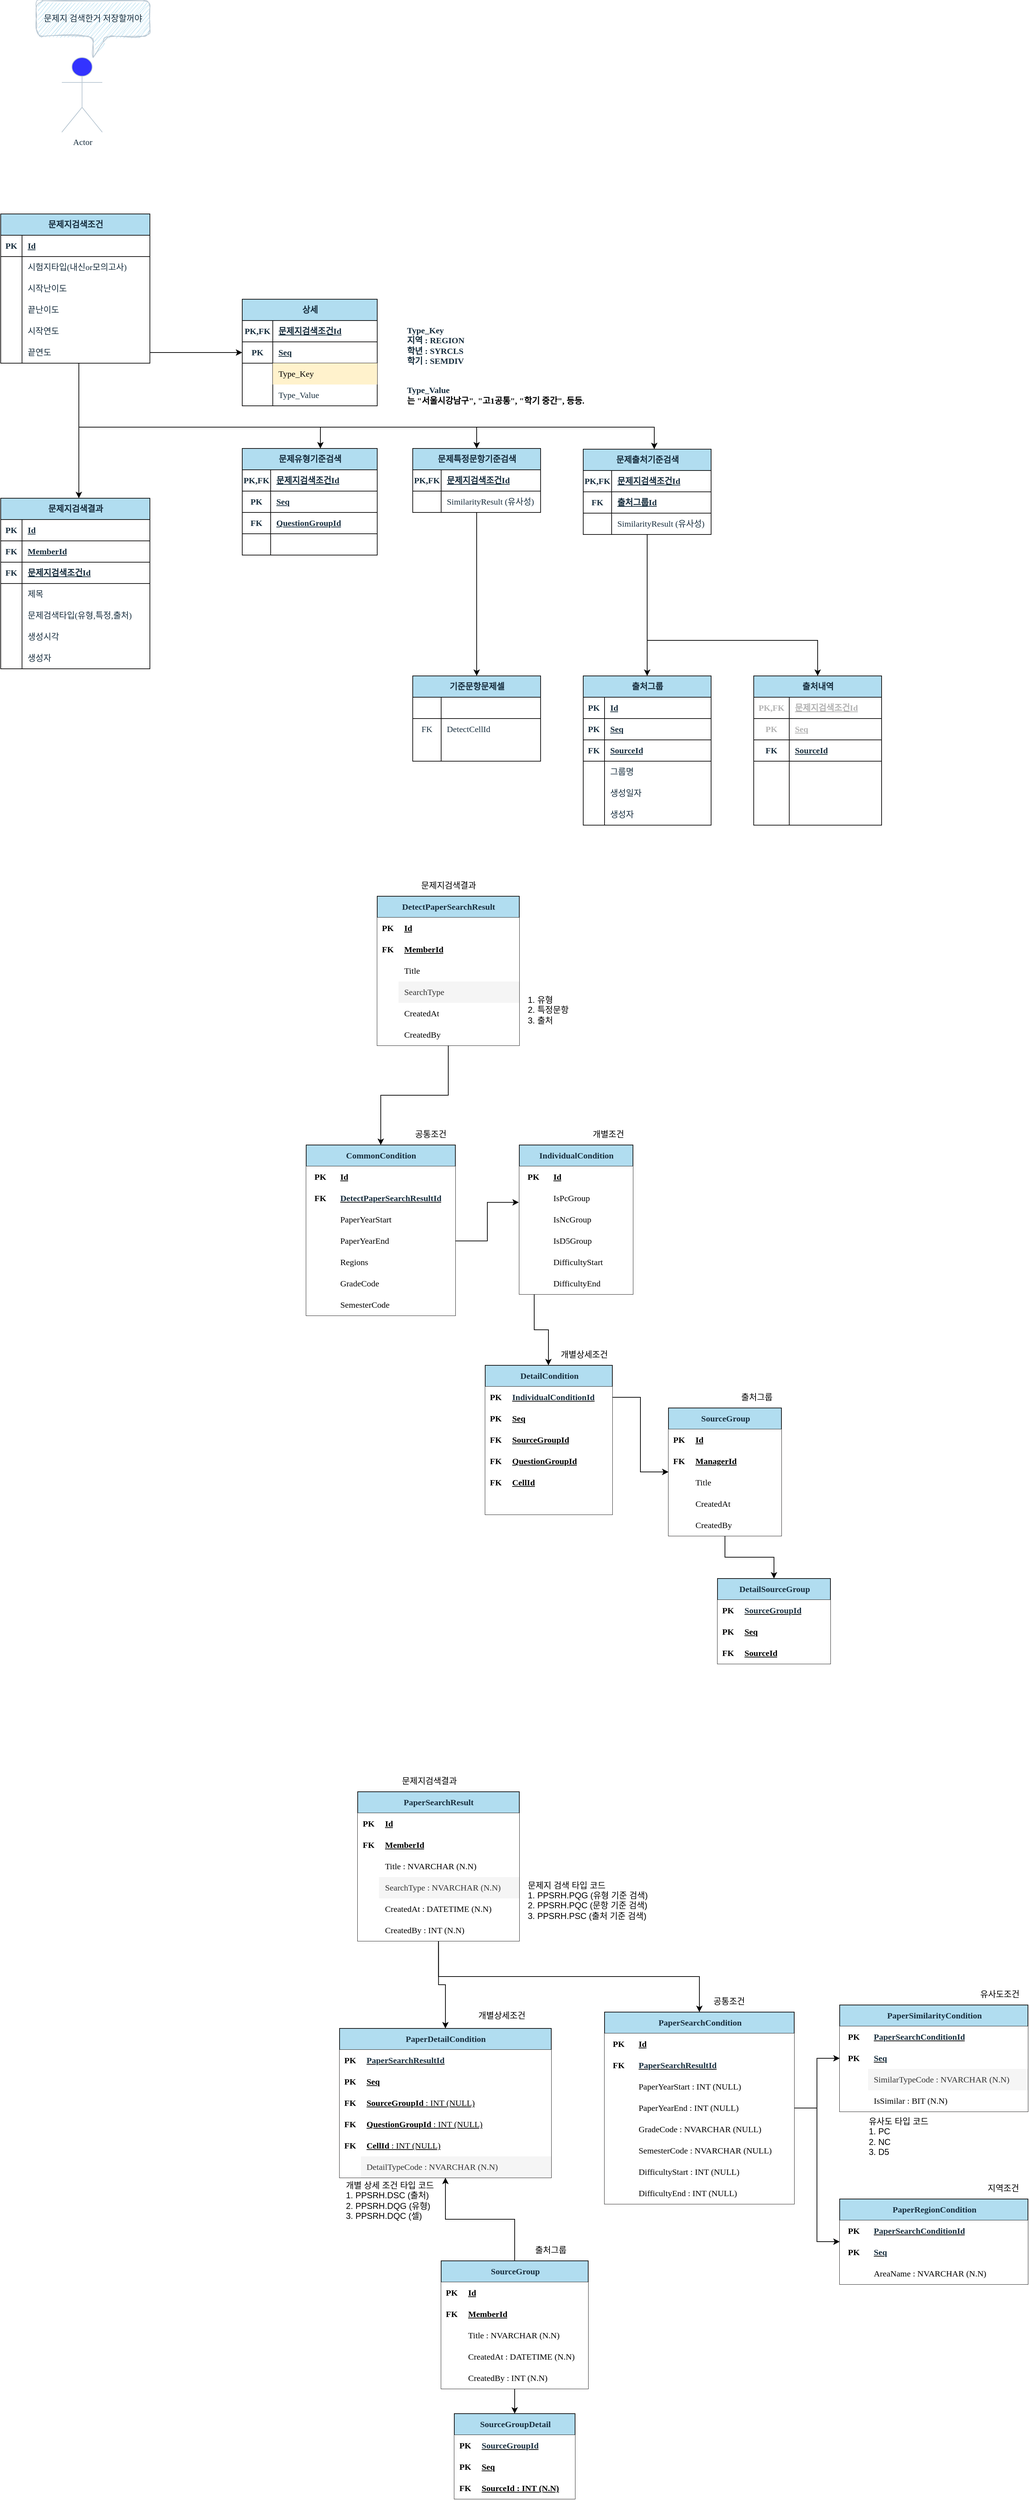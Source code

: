 <mxfile version="24.7.17">
  <diagram id="C5RBs43oDa-KdzZeNtuy" name="Page-1">
    <mxGraphModel dx="1046" dy="2781" grid="1" gridSize="10" guides="1" tooltips="1" connect="1" arrows="1" fold="1" page="1" pageScale="1" pageWidth="827" pageHeight="1169" math="0" shadow="0">
      <root>
        <mxCell id="WIyWlLk6GJQsqaUBKTNV-0" />
        <mxCell id="WIyWlLk6GJQsqaUBKTNV-1" parent="WIyWlLk6GJQsqaUBKTNV-0" />
        <mxCell id="vLPk0vdQ467cHO7tX7cO-26" value="문제출처기준검색" style="shape=table;startSize=30;container=1;collapsible=1;childLayout=tableLayout;fixedRows=1;rowLines=0;fontStyle=1;align=center;resizeLast=1;html=1;hachureGap=4;fontFamily=D2Coding;swimlaneLine=1;labelBackgroundColor=none;fillColor=#B1DDF0;strokeColor=#100f0f;fontColor=#182E3E;rounded=0;fontSource=https%3A%2F%2Ffastly.jsdelivr.net%2Fgh%2Fprojectnoonnu%2Fnoonfonts_three%401.0%2FD2Coding.woff;fontSize=12;" parent="WIyWlLk6GJQsqaUBKTNV-1" vertex="1">
          <mxGeometry x="1170" y="491" width="180" height="120" as="geometry" />
        </mxCell>
        <mxCell id="vLPk0vdQ467cHO7tX7cO-196" value="" style="shape=tableRow;horizontal=0;startSize=0;swimlaneHead=0;swimlaneBody=0;fillColor=none;collapsible=0;dropTarget=0;points=[[0,0.5],[1,0.5]];portConstraint=eastwest;top=0;left=0;right=0;bottom=1;hachureGap=4;fontFamily=D2Coding;labelBackgroundColor=none;strokeColor=#100f0f;fontColor=#182E3E;rounded=0;fontSource=https%3A%2F%2Ffastly.jsdelivr.net%2Fgh%2Fprojectnoonnu%2Fnoonfonts_three%401.0%2FD2Coding.woff;fontSize=12;" parent="vLPk0vdQ467cHO7tX7cO-26" vertex="1">
          <mxGeometry y="30" width="180" height="30" as="geometry" />
        </mxCell>
        <mxCell id="vLPk0vdQ467cHO7tX7cO-197" value="PK,FK" style="shape=partialRectangle;connectable=0;fillColor=none;top=0;left=0;bottom=0;right=0;fontStyle=1;overflow=hidden;whiteSpace=wrap;html=1;hachureGap=4;fontFamily=D2Coding;labelBackgroundColor=none;strokeColor=#100f0f;fontColor=#182E3E;rounded=0;fontSource=https%3A%2F%2Ffastly.jsdelivr.net%2Fgh%2Fprojectnoonnu%2Fnoonfonts_three%401.0%2FD2Coding.woff;fontSize=12;" parent="vLPk0vdQ467cHO7tX7cO-196" vertex="1">
          <mxGeometry width="40" height="30" as="geometry">
            <mxRectangle width="40" height="30" as="alternateBounds" />
          </mxGeometry>
        </mxCell>
        <mxCell id="vLPk0vdQ467cHO7tX7cO-198" value="문제지검색조건Id" style="shape=partialRectangle;connectable=0;fillColor=none;top=0;left=0;bottom=0;right=0;align=left;spacingLeft=6;fontStyle=5;overflow=hidden;whiteSpace=wrap;html=1;hachureGap=4;fontFamily=D2Coding;labelBackgroundColor=none;strokeColor=#100f0f;fontColor=#182E3E;rounded=0;fontSource=https%3A%2F%2Ffastly.jsdelivr.net%2Fgh%2Fprojectnoonnu%2Fnoonfonts_three%401.0%2FD2Coding.woff;fontSize=12;" parent="vLPk0vdQ467cHO7tX7cO-196" vertex="1">
          <mxGeometry x="40" width="140" height="30" as="geometry">
            <mxRectangle width="140" height="30" as="alternateBounds" />
          </mxGeometry>
        </mxCell>
        <mxCell id="vLPk0vdQ467cHO7tX7cO-27" value="" style="shape=tableRow;horizontal=0;startSize=0;swimlaneHead=0;swimlaneBody=0;fillColor=none;collapsible=0;dropTarget=0;points=[[0,0.5],[1,0.5]];portConstraint=eastwest;top=0;left=0;right=0;bottom=1;hachureGap=4;fontFamily=D2Coding;labelBackgroundColor=none;strokeColor=#100f0f;fontColor=#182E3E;rounded=0;fontSource=https%3A%2F%2Ffastly.jsdelivr.net%2Fgh%2Fprojectnoonnu%2Fnoonfonts_three%401.0%2FD2Coding.woff;fontSize=12;" parent="vLPk0vdQ467cHO7tX7cO-26" vertex="1">
          <mxGeometry y="60" width="180" height="30" as="geometry" />
        </mxCell>
        <mxCell id="vLPk0vdQ467cHO7tX7cO-28" value="FK" style="shape=partialRectangle;connectable=0;fillColor=none;top=0;left=0;bottom=0;right=0;fontStyle=1;overflow=hidden;whiteSpace=wrap;html=1;hachureGap=4;fontFamily=D2Coding;labelBackgroundColor=none;strokeColor=#100f0f;fontColor=#182E3E;rounded=0;fontSource=https%3A%2F%2Ffastly.jsdelivr.net%2Fgh%2Fprojectnoonnu%2Fnoonfonts_three%401.0%2FD2Coding.woff;fontSize=12;" parent="vLPk0vdQ467cHO7tX7cO-27" vertex="1">
          <mxGeometry width="40" height="30" as="geometry">
            <mxRectangle width="40" height="30" as="alternateBounds" />
          </mxGeometry>
        </mxCell>
        <mxCell id="vLPk0vdQ467cHO7tX7cO-29" value="출처그룹Id" style="shape=partialRectangle;connectable=0;fillColor=none;top=0;left=0;bottom=0;right=0;align=left;spacingLeft=6;fontStyle=5;overflow=hidden;whiteSpace=wrap;html=1;hachureGap=4;fontFamily=D2Coding;labelBackgroundColor=none;strokeColor=#100f0f;fontColor=#182E3E;rounded=0;fontSource=https%3A%2F%2Ffastly.jsdelivr.net%2Fgh%2Fprojectnoonnu%2Fnoonfonts_three%401.0%2FD2Coding.woff;fontSize=12;" parent="vLPk0vdQ467cHO7tX7cO-27" vertex="1">
          <mxGeometry x="40" width="140" height="30" as="geometry">
            <mxRectangle width="140" height="30" as="alternateBounds" />
          </mxGeometry>
        </mxCell>
        <mxCell id="vLPk0vdQ467cHO7tX7cO-30" value="" style="shape=tableRow;horizontal=0;startSize=0;swimlaneHead=0;swimlaneBody=0;fillColor=none;collapsible=0;dropTarget=0;points=[[0,0.5],[1,0.5]];portConstraint=eastwest;top=0;left=0;right=0;bottom=0;hachureGap=4;fontFamily=D2Coding;labelBackgroundColor=none;strokeColor=#100f0f;fontColor=#182E3E;rounded=0;fontSource=https%3A%2F%2Ffastly.jsdelivr.net%2Fgh%2Fprojectnoonnu%2Fnoonfonts_three%401.0%2FD2Coding.woff;fontSize=12;" parent="vLPk0vdQ467cHO7tX7cO-26" vertex="1">
          <mxGeometry y="90" width="180" height="30" as="geometry" />
        </mxCell>
        <mxCell id="vLPk0vdQ467cHO7tX7cO-31" value="" style="shape=partialRectangle;connectable=0;fillColor=none;top=0;left=0;bottom=0;right=0;editable=1;overflow=hidden;whiteSpace=wrap;html=1;hachureGap=4;fontFamily=D2Coding;labelBackgroundColor=none;strokeColor=#100f0f;fontColor=#182E3E;rounded=0;fontSource=https%3A%2F%2Ffastly.jsdelivr.net%2Fgh%2Fprojectnoonnu%2Fnoonfonts_three%401.0%2FD2Coding.woff;fontSize=12;" parent="vLPk0vdQ467cHO7tX7cO-30" vertex="1">
          <mxGeometry width="40" height="30" as="geometry">
            <mxRectangle width="40" height="30" as="alternateBounds" />
          </mxGeometry>
        </mxCell>
        <mxCell id="vLPk0vdQ467cHO7tX7cO-32" value="SimilarityResult (유사성)" style="shape=partialRectangle;connectable=0;fillColor=none;top=0;left=0;bottom=0;right=0;align=left;spacingLeft=6;overflow=hidden;whiteSpace=wrap;html=1;hachureGap=4;fontFamily=D2Coding;labelBackgroundColor=none;strokeColor=#100f0f;fontColor=#182E3E;rounded=0;fontSource=https%3A%2F%2Ffastly.jsdelivr.net%2Fgh%2Fprojectnoonnu%2Fnoonfonts_three%401.0%2FD2Coding.woff;fontSize=12;" parent="vLPk0vdQ467cHO7tX7cO-30" vertex="1">
          <mxGeometry x="40" width="140" height="30" as="geometry">
            <mxRectangle width="140" height="30" as="alternateBounds" />
          </mxGeometry>
        </mxCell>
        <mxCell id="vLPk0vdQ467cHO7tX7cO-39" value="문제특정문항기준검색" style="shape=table;startSize=30;container=1;collapsible=1;childLayout=tableLayout;fixedRows=1;rowLines=0;fontStyle=1;align=center;resizeLast=1;html=1;hachureGap=4;fontFamily=D2Coding;swimlaneLine=1;labelBackgroundColor=none;fillColor=#B1DDF0;strokeColor=#100f0f;fontColor=#182E3E;rounded=0;fontSource=https%3A%2F%2Ffastly.jsdelivr.net%2Fgh%2Fprojectnoonnu%2Fnoonfonts_three%401.0%2FD2Coding.woff;fontSize=12;" parent="WIyWlLk6GJQsqaUBKTNV-1" vertex="1">
          <mxGeometry x="930" y="490" width="180" height="90" as="geometry" />
        </mxCell>
        <mxCell id="vLPk0vdQ467cHO7tX7cO-40" value="" style="shape=tableRow;horizontal=0;startSize=0;swimlaneHead=0;swimlaneBody=0;fillColor=none;collapsible=0;dropTarget=0;points=[[0,0.5],[1,0.5]];portConstraint=eastwest;top=0;left=0;right=0;bottom=1;hachureGap=4;fontFamily=D2Coding;labelBackgroundColor=none;strokeColor=#100f0f;fontColor=#182E3E;rounded=0;fontSource=https%3A%2F%2Ffastly.jsdelivr.net%2Fgh%2Fprojectnoonnu%2Fnoonfonts_three%401.0%2FD2Coding.woff;fontSize=12;" parent="vLPk0vdQ467cHO7tX7cO-39" vertex="1">
          <mxGeometry y="30" width="180" height="30" as="geometry" />
        </mxCell>
        <mxCell id="vLPk0vdQ467cHO7tX7cO-41" value="PK,FK" style="shape=partialRectangle;connectable=0;fillColor=none;top=0;left=0;bottom=0;right=0;fontStyle=1;overflow=hidden;whiteSpace=wrap;html=1;hachureGap=4;fontFamily=D2Coding;labelBackgroundColor=none;strokeColor=#100f0f;fontColor=#182E3E;rounded=0;fontSource=https%3A%2F%2Ffastly.jsdelivr.net%2Fgh%2Fprojectnoonnu%2Fnoonfonts_three%401.0%2FD2Coding.woff;fontSize=12;" parent="vLPk0vdQ467cHO7tX7cO-40" vertex="1">
          <mxGeometry width="40" height="30" as="geometry">
            <mxRectangle width="40" height="30" as="alternateBounds" />
          </mxGeometry>
        </mxCell>
        <mxCell id="vLPk0vdQ467cHO7tX7cO-42" value="문제지검색조건Id" style="shape=partialRectangle;connectable=0;fillColor=none;top=0;left=0;bottom=0;right=0;align=left;spacingLeft=6;fontStyle=5;overflow=hidden;whiteSpace=wrap;html=1;hachureGap=4;fontFamily=D2Coding;labelBackgroundColor=none;strokeColor=#100f0f;fontColor=#182E3E;rounded=0;fontSource=https%3A%2F%2Ffastly.jsdelivr.net%2Fgh%2Fprojectnoonnu%2Fnoonfonts_three%401.0%2FD2Coding.woff;fontSize=12;" parent="vLPk0vdQ467cHO7tX7cO-40" vertex="1">
          <mxGeometry x="40" width="140" height="30" as="geometry">
            <mxRectangle width="140" height="30" as="alternateBounds" />
          </mxGeometry>
        </mxCell>
        <mxCell id="vLPk0vdQ467cHO7tX7cO-46" value="" style="shape=tableRow;horizontal=0;startSize=0;swimlaneHead=0;swimlaneBody=0;fillColor=none;collapsible=0;dropTarget=0;points=[[0,0.5],[1,0.5]];portConstraint=eastwest;top=0;left=0;right=0;bottom=0;hachureGap=4;fontFamily=D2Coding;labelBackgroundColor=none;strokeColor=#100f0f;fontColor=#182E3E;rounded=0;fontSource=https%3A%2F%2Ffastly.jsdelivr.net%2Fgh%2Fprojectnoonnu%2Fnoonfonts_three%401.0%2FD2Coding.woff;fontSize=12;" parent="vLPk0vdQ467cHO7tX7cO-39" vertex="1">
          <mxGeometry y="60" width="180" height="30" as="geometry" />
        </mxCell>
        <mxCell id="vLPk0vdQ467cHO7tX7cO-47" value="" style="shape=partialRectangle;connectable=0;fillColor=none;top=0;left=0;bottom=0;right=0;editable=1;overflow=hidden;whiteSpace=wrap;html=1;hachureGap=4;fontFamily=D2Coding;labelBackgroundColor=none;strokeColor=#100f0f;fontColor=#182E3E;rounded=0;fontSource=https%3A%2F%2Ffastly.jsdelivr.net%2Fgh%2Fprojectnoonnu%2Fnoonfonts_three%401.0%2FD2Coding.woff;fontSize=12;" parent="vLPk0vdQ467cHO7tX7cO-46" vertex="1">
          <mxGeometry width="40" height="30" as="geometry">
            <mxRectangle width="40" height="30" as="alternateBounds" />
          </mxGeometry>
        </mxCell>
        <mxCell id="vLPk0vdQ467cHO7tX7cO-48" value="SimilarityResult (유사성)" style="shape=partialRectangle;connectable=0;fillColor=none;top=0;left=0;bottom=0;right=0;align=left;spacingLeft=6;overflow=hidden;whiteSpace=wrap;html=1;hachureGap=4;fontFamily=D2Coding;labelBackgroundColor=none;strokeColor=#100f0f;fontColor=#182E3E;rounded=0;fontSource=https%3A%2F%2Ffastly.jsdelivr.net%2Fgh%2Fprojectnoonnu%2Fnoonfonts_three%401.0%2FD2Coding.woff;fontSize=12;" parent="vLPk0vdQ467cHO7tX7cO-46" vertex="1">
          <mxGeometry x="40" width="140" height="30" as="geometry">
            <mxRectangle width="140" height="30" as="alternateBounds" />
          </mxGeometry>
        </mxCell>
        <mxCell id="vLPk0vdQ467cHO7tX7cO-52" value="문제지검색결과" style="shape=table;startSize=30;container=1;collapsible=1;childLayout=tableLayout;fixedRows=1;rowLines=0;fontStyle=1;align=center;resizeLast=1;html=1;hachureGap=4;fontFamily=D2Coding;swimlaneLine=1;labelBackgroundColor=none;fillColor=#B1DDF0;strokeColor=#100f0f;fontColor=#182E3E;rounded=0;fontSource=https%3A%2F%2Ffastly.jsdelivr.net%2Fgh%2Fprojectnoonnu%2Fnoonfonts_three%401.0%2FD2Coding.woff;fontSize=12;" parent="WIyWlLk6GJQsqaUBKTNV-1" vertex="1">
          <mxGeometry x="350" y="560" width="210" height="240" as="geometry" />
        </mxCell>
        <mxCell id="vLPk0vdQ467cHO7tX7cO-53" value="" style="shape=tableRow;horizontal=0;startSize=0;swimlaneHead=0;swimlaneBody=0;fillColor=none;collapsible=0;dropTarget=0;points=[[0,0.5],[1,0.5]];portConstraint=eastwest;top=0;left=0;right=0;bottom=1;hachureGap=4;fontFamily=D2Coding;labelBackgroundColor=none;strokeColor=#100f0f;fontColor=#182E3E;rounded=0;fontSource=https%3A%2F%2Ffastly.jsdelivr.net%2Fgh%2Fprojectnoonnu%2Fnoonfonts_three%401.0%2FD2Coding.woff;fontSize=12;" parent="vLPk0vdQ467cHO7tX7cO-52" vertex="1">
          <mxGeometry y="30" width="210" height="30" as="geometry" />
        </mxCell>
        <mxCell id="vLPk0vdQ467cHO7tX7cO-54" value="PK" style="shape=partialRectangle;connectable=0;fillColor=none;top=0;left=0;bottom=0;right=0;fontStyle=1;overflow=hidden;whiteSpace=wrap;html=1;hachureGap=4;fontFamily=D2Coding;labelBackgroundColor=none;strokeColor=#100f0f;fontColor=#182E3E;rounded=0;fontSource=https%3A%2F%2Ffastly.jsdelivr.net%2Fgh%2Fprojectnoonnu%2Fnoonfonts_three%401.0%2FD2Coding.woff;fontSize=12;" parent="vLPk0vdQ467cHO7tX7cO-53" vertex="1">
          <mxGeometry width="30" height="30" as="geometry">
            <mxRectangle width="30" height="30" as="alternateBounds" />
          </mxGeometry>
        </mxCell>
        <mxCell id="vLPk0vdQ467cHO7tX7cO-55" value="Id" style="shape=partialRectangle;connectable=0;fillColor=none;top=0;left=0;bottom=0;right=0;align=left;spacingLeft=6;fontStyle=5;overflow=hidden;whiteSpace=wrap;html=1;hachureGap=4;fontFamily=D2Coding;labelBackgroundColor=none;strokeColor=#100f0f;fontColor=#182E3E;rounded=0;fontSource=https%3A%2F%2Ffastly.jsdelivr.net%2Fgh%2Fprojectnoonnu%2Fnoonfonts_three%401.0%2FD2Coding.woff;fontSize=12;" parent="vLPk0vdQ467cHO7tX7cO-53" vertex="1">
          <mxGeometry x="30" width="180" height="30" as="geometry">
            <mxRectangle width="180" height="30" as="alternateBounds" />
          </mxGeometry>
        </mxCell>
        <mxCell id="vLPk0vdQ467cHO7tX7cO-205" value="" style="shape=tableRow;horizontal=0;startSize=0;swimlaneHead=0;swimlaneBody=0;fillColor=none;collapsible=0;dropTarget=0;points=[[0,0.5],[1,0.5]];portConstraint=eastwest;top=0;left=0;right=0;bottom=1;hachureGap=4;fontFamily=D2Coding;labelBackgroundColor=none;strokeColor=#100f0f;fontColor=#182E3E;rounded=0;fontSource=https%3A%2F%2Ffastly.jsdelivr.net%2Fgh%2Fprojectnoonnu%2Fnoonfonts_three%401.0%2FD2Coding.woff;fontSize=12;" parent="vLPk0vdQ467cHO7tX7cO-52" vertex="1">
          <mxGeometry y="60" width="210" height="30" as="geometry" />
        </mxCell>
        <mxCell id="vLPk0vdQ467cHO7tX7cO-206" value="FK" style="shape=partialRectangle;connectable=0;fillColor=none;top=0;left=0;bottom=0;right=0;fontStyle=1;overflow=hidden;whiteSpace=wrap;html=1;hachureGap=4;fontFamily=D2Coding;labelBackgroundColor=none;strokeColor=#100f0f;fontColor=#182E3E;rounded=0;fontSource=https%3A%2F%2Ffastly.jsdelivr.net%2Fgh%2Fprojectnoonnu%2Fnoonfonts_three%401.0%2FD2Coding.woff;fontSize=12;" parent="vLPk0vdQ467cHO7tX7cO-205" vertex="1">
          <mxGeometry width="30" height="30" as="geometry">
            <mxRectangle width="30" height="30" as="alternateBounds" />
          </mxGeometry>
        </mxCell>
        <mxCell id="vLPk0vdQ467cHO7tX7cO-207" value="MemberId" style="shape=partialRectangle;connectable=0;fillColor=none;top=0;left=0;bottom=0;right=0;align=left;spacingLeft=6;fontStyle=5;overflow=hidden;whiteSpace=wrap;html=1;hachureGap=4;fontFamily=D2Coding;labelBackgroundColor=none;strokeColor=#100f0f;fontColor=#182E3E;rounded=0;fontSource=https%3A%2F%2Ffastly.jsdelivr.net%2Fgh%2Fprojectnoonnu%2Fnoonfonts_three%401.0%2FD2Coding.woff;fontSize=12;" parent="vLPk0vdQ467cHO7tX7cO-205" vertex="1">
          <mxGeometry x="30" width="180" height="30" as="geometry">
            <mxRectangle width="180" height="30" as="alternateBounds" />
          </mxGeometry>
        </mxCell>
        <mxCell id="vLPk0vdQ467cHO7tX7cO-219" value="" style="shape=tableRow;horizontal=0;startSize=0;swimlaneHead=0;swimlaneBody=0;fillColor=none;collapsible=0;dropTarget=0;points=[[0,0.5],[1,0.5]];portConstraint=eastwest;top=0;left=0;right=0;bottom=1;hachureGap=4;fontFamily=D2Coding;labelBackgroundColor=none;strokeColor=#100f0f;fontColor=#182E3E;rounded=0;fontSource=https%3A%2F%2Ffastly.jsdelivr.net%2Fgh%2Fprojectnoonnu%2Fnoonfonts_three%401.0%2FD2Coding.woff;fontSize=12;" parent="vLPk0vdQ467cHO7tX7cO-52" vertex="1">
          <mxGeometry y="90" width="210" height="30" as="geometry" />
        </mxCell>
        <mxCell id="vLPk0vdQ467cHO7tX7cO-220" value="FK" style="shape=partialRectangle;connectable=0;fillColor=none;top=0;left=0;bottom=0;right=0;fontStyle=1;overflow=hidden;whiteSpace=wrap;html=1;hachureGap=4;fontFamily=D2Coding;labelBackgroundColor=none;strokeColor=#100f0f;fontColor=#182E3E;rounded=0;fontSource=https%3A%2F%2Ffastly.jsdelivr.net%2Fgh%2Fprojectnoonnu%2Fnoonfonts_three%401.0%2FD2Coding.woff;fontSize=12;" parent="vLPk0vdQ467cHO7tX7cO-219" vertex="1">
          <mxGeometry width="30" height="30" as="geometry">
            <mxRectangle width="30" height="30" as="alternateBounds" />
          </mxGeometry>
        </mxCell>
        <mxCell id="vLPk0vdQ467cHO7tX7cO-221" value="문제지검색조건Id" style="shape=partialRectangle;connectable=0;fillColor=none;top=0;left=0;bottom=0;right=0;align=left;spacingLeft=6;fontStyle=5;overflow=hidden;whiteSpace=wrap;html=1;hachureGap=4;fontFamily=D2Coding;labelBackgroundColor=none;strokeColor=#100f0f;fontColor=#182E3E;rounded=0;fontSource=https%3A%2F%2Ffastly.jsdelivr.net%2Fgh%2Fprojectnoonnu%2Fnoonfonts_three%401.0%2FD2Coding.woff;fontSize=12;" parent="vLPk0vdQ467cHO7tX7cO-219" vertex="1">
          <mxGeometry x="30" width="180" height="30" as="geometry">
            <mxRectangle width="180" height="30" as="alternateBounds" />
          </mxGeometry>
        </mxCell>
        <mxCell id="vLPk0vdQ467cHO7tX7cO-56" value="" style="shape=tableRow;horizontal=0;startSize=0;swimlaneHead=0;swimlaneBody=0;fillColor=none;collapsible=0;dropTarget=0;points=[[0,0.5],[1,0.5]];portConstraint=eastwest;top=0;left=0;right=0;bottom=0;hachureGap=4;fontFamily=D2Coding;labelBackgroundColor=none;strokeColor=#100f0f;fontColor=#182E3E;rounded=0;fontSource=https%3A%2F%2Ffastly.jsdelivr.net%2Fgh%2Fprojectnoonnu%2Fnoonfonts_three%401.0%2FD2Coding.woff;fontSize=12;" parent="vLPk0vdQ467cHO7tX7cO-52" vertex="1">
          <mxGeometry y="120" width="210" height="30" as="geometry" />
        </mxCell>
        <mxCell id="vLPk0vdQ467cHO7tX7cO-57" value="" style="shape=partialRectangle;connectable=0;fillColor=none;top=0;left=0;bottom=0;right=0;editable=1;overflow=hidden;whiteSpace=wrap;html=1;hachureGap=4;fontFamily=D2Coding;labelBackgroundColor=none;strokeColor=#100f0f;fontColor=#182E3E;rounded=0;fontSource=https%3A%2F%2Ffastly.jsdelivr.net%2Fgh%2Fprojectnoonnu%2Fnoonfonts_three%401.0%2FD2Coding.woff;fontSize=12;" parent="vLPk0vdQ467cHO7tX7cO-56" vertex="1">
          <mxGeometry width="30" height="30" as="geometry">
            <mxRectangle width="30" height="30" as="alternateBounds" />
          </mxGeometry>
        </mxCell>
        <mxCell id="vLPk0vdQ467cHO7tX7cO-58" value="제목" style="shape=partialRectangle;connectable=0;fillColor=none;top=0;left=0;bottom=0;right=0;align=left;spacingLeft=6;overflow=hidden;whiteSpace=wrap;html=1;hachureGap=4;fontFamily=D2Coding;labelBackgroundColor=none;strokeColor=#100f0f;fontColor=#182E3E;rounded=0;fontSource=https%3A%2F%2Ffastly.jsdelivr.net%2Fgh%2Fprojectnoonnu%2Fnoonfonts_three%401.0%2FD2Coding.woff;fontSize=12;" parent="vLPk0vdQ467cHO7tX7cO-56" vertex="1">
          <mxGeometry x="30" width="180" height="30" as="geometry">
            <mxRectangle width="180" height="30" as="alternateBounds" />
          </mxGeometry>
        </mxCell>
        <mxCell id="vLPk0vdQ467cHO7tX7cO-59" value="" style="shape=tableRow;horizontal=0;startSize=0;swimlaneHead=0;swimlaneBody=0;fillColor=none;collapsible=0;dropTarget=0;points=[[0,0.5],[1,0.5]];portConstraint=eastwest;top=0;left=0;right=0;bottom=0;hachureGap=4;fontFamily=D2Coding;labelBackgroundColor=none;strokeColor=#100f0f;fontColor=#182E3E;rounded=0;fontSource=https%3A%2F%2Ffastly.jsdelivr.net%2Fgh%2Fprojectnoonnu%2Fnoonfonts_three%401.0%2FD2Coding.woff;fontSize=12;" parent="vLPk0vdQ467cHO7tX7cO-52" vertex="1">
          <mxGeometry y="150" width="210" height="30" as="geometry" />
        </mxCell>
        <mxCell id="vLPk0vdQ467cHO7tX7cO-60" value="" style="shape=partialRectangle;connectable=0;fillColor=none;top=0;left=0;bottom=0;right=0;editable=1;overflow=hidden;whiteSpace=wrap;html=1;hachureGap=4;fontFamily=D2Coding;labelBackgroundColor=none;strokeColor=#100f0f;fontColor=#182E3E;rounded=0;fontSource=https%3A%2F%2Ffastly.jsdelivr.net%2Fgh%2Fprojectnoonnu%2Fnoonfonts_three%401.0%2FD2Coding.woff;fontSize=12;" parent="vLPk0vdQ467cHO7tX7cO-59" vertex="1">
          <mxGeometry width="30" height="30" as="geometry">
            <mxRectangle width="30" height="30" as="alternateBounds" />
          </mxGeometry>
        </mxCell>
        <mxCell id="vLPk0vdQ467cHO7tX7cO-61" value="문제검색타입(유형,특정,출처)" style="shape=partialRectangle;connectable=0;fillColor=none;top=0;left=0;bottom=0;right=0;align=left;spacingLeft=6;overflow=hidden;whiteSpace=wrap;html=1;hachureGap=4;fontFamily=D2Coding;labelBackgroundColor=none;strokeColor=#100f0f;fontColor=#182E3E;rounded=0;fontSource=https%3A%2F%2Ffastly.jsdelivr.net%2Fgh%2Fprojectnoonnu%2Fnoonfonts_three%401.0%2FD2Coding.woff;fontSize=12;" parent="vLPk0vdQ467cHO7tX7cO-59" vertex="1">
          <mxGeometry x="30" width="180" height="30" as="geometry">
            <mxRectangle width="180" height="30" as="alternateBounds" />
          </mxGeometry>
        </mxCell>
        <mxCell id="vLPk0vdQ467cHO7tX7cO-62" value="" style="shape=tableRow;horizontal=0;startSize=0;swimlaneHead=0;swimlaneBody=0;fillColor=none;collapsible=0;dropTarget=0;points=[[0,0.5],[1,0.5]];portConstraint=eastwest;top=0;left=0;right=0;bottom=0;hachureGap=4;fontFamily=D2Coding;labelBackgroundColor=none;strokeColor=#100f0f;fontColor=#182E3E;rounded=0;fontSource=https%3A%2F%2Ffastly.jsdelivr.net%2Fgh%2Fprojectnoonnu%2Fnoonfonts_three%401.0%2FD2Coding.woff;fontSize=12;" parent="vLPk0vdQ467cHO7tX7cO-52" vertex="1">
          <mxGeometry y="180" width="210" height="30" as="geometry" />
        </mxCell>
        <mxCell id="vLPk0vdQ467cHO7tX7cO-63" value="" style="shape=partialRectangle;connectable=0;fillColor=none;top=0;left=0;bottom=0;right=0;editable=1;overflow=hidden;whiteSpace=wrap;html=1;hachureGap=4;fontFamily=D2Coding;labelBackgroundColor=none;strokeColor=#100f0f;fontColor=#182E3E;rounded=0;fontSource=https%3A%2F%2Ffastly.jsdelivr.net%2Fgh%2Fprojectnoonnu%2Fnoonfonts_three%401.0%2FD2Coding.woff;fontSize=12;" parent="vLPk0vdQ467cHO7tX7cO-62" vertex="1">
          <mxGeometry width="30" height="30" as="geometry">
            <mxRectangle width="30" height="30" as="alternateBounds" />
          </mxGeometry>
        </mxCell>
        <mxCell id="vLPk0vdQ467cHO7tX7cO-64" value="생성시각" style="shape=partialRectangle;connectable=0;fillColor=none;top=0;left=0;bottom=0;right=0;align=left;spacingLeft=6;overflow=hidden;whiteSpace=wrap;html=1;hachureGap=4;fontFamily=D2Coding;labelBackgroundColor=none;strokeColor=#100f0f;fontColor=#182E3E;rounded=0;fontSource=https%3A%2F%2Ffastly.jsdelivr.net%2Fgh%2Fprojectnoonnu%2Fnoonfonts_three%401.0%2FD2Coding.woff;fontSize=12;" parent="vLPk0vdQ467cHO7tX7cO-62" vertex="1">
          <mxGeometry x="30" width="180" height="30" as="geometry">
            <mxRectangle width="180" height="30" as="alternateBounds" />
          </mxGeometry>
        </mxCell>
        <mxCell id="vLPk0vdQ467cHO7tX7cO-214" value="" style="shape=tableRow;horizontal=0;startSize=0;swimlaneHead=0;swimlaneBody=0;fillColor=none;collapsible=0;dropTarget=0;points=[[0,0.5],[1,0.5]];portConstraint=eastwest;top=0;left=0;right=0;bottom=0;hachureGap=4;fontFamily=D2Coding;labelBackgroundColor=none;strokeColor=#100f0f;fontColor=#182E3E;rounded=0;fontSource=https%3A%2F%2Ffastly.jsdelivr.net%2Fgh%2Fprojectnoonnu%2Fnoonfonts_three%401.0%2FD2Coding.woff;fontSize=12;" parent="vLPk0vdQ467cHO7tX7cO-52" vertex="1">
          <mxGeometry y="210" width="210" height="30" as="geometry" />
        </mxCell>
        <mxCell id="vLPk0vdQ467cHO7tX7cO-215" value="" style="shape=partialRectangle;connectable=0;fillColor=none;top=0;left=0;bottom=0;right=0;editable=1;overflow=hidden;whiteSpace=wrap;html=1;hachureGap=4;fontFamily=D2Coding;labelBackgroundColor=none;strokeColor=#100f0f;fontColor=#182E3E;rounded=0;fontSource=https%3A%2F%2Ffastly.jsdelivr.net%2Fgh%2Fprojectnoonnu%2Fnoonfonts_three%401.0%2FD2Coding.woff;fontSize=12;" parent="vLPk0vdQ467cHO7tX7cO-214" vertex="1">
          <mxGeometry width="30" height="30" as="geometry">
            <mxRectangle width="30" height="30" as="alternateBounds" />
          </mxGeometry>
        </mxCell>
        <mxCell id="vLPk0vdQ467cHO7tX7cO-216" value="생성자" style="shape=partialRectangle;connectable=0;fillColor=none;top=0;left=0;bottom=0;right=0;align=left;spacingLeft=6;overflow=hidden;whiteSpace=wrap;html=1;hachureGap=4;fontFamily=D2Coding;labelBackgroundColor=none;strokeColor=#100f0f;fontColor=#182E3E;rounded=0;fontSource=https%3A%2F%2Ffastly.jsdelivr.net%2Fgh%2Fprojectnoonnu%2Fnoonfonts_three%401.0%2FD2Coding.woff;fontSize=12;" parent="vLPk0vdQ467cHO7tX7cO-214" vertex="1">
          <mxGeometry x="30" width="180" height="30" as="geometry">
            <mxRectangle width="180" height="30" as="alternateBounds" />
          </mxGeometry>
        </mxCell>
        <mxCell id="vLPk0vdQ467cHO7tX7cO-65" value="문제유형기준검색" style="shape=table;startSize=30;container=1;collapsible=1;childLayout=tableLayout;fixedRows=1;rowLines=0;fontStyle=1;align=center;resizeLast=1;html=1;hachureGap=4;fontFamily=D2Coding;swimlaneLine=1;labelBackgroundColor=none;fillColor=#B1DDF0;strokeColor=#100f0f;fontColor=#182E3E;rounded=0;fontSource=https%3A%2F%2Ffastly.jsdelivr.net%2Fgh%2Fprojectnoonnu%2Fnoonfonts_three%401.0%2FD2Coding.woff;fontSize=12;" parent="WIyWlLk6GJQsqaUBKTNV-1" vertex="1">
          <mxGeometry x="690" y="490" width="190" height="150" as="geometry" />
        </mxCell>
        <mxCell id="9MJ9S5fco6zbVNsvGFVZ-134" value="" style="shape=tableRow;horizontal=0;startSize=0;swimlaneHead=0;swimlaneBody=0;fillColor=none;collapsible=0;dropTarget=0;points=[[0,0.5],[1,0.5]];portConstraint=eastwest;top=0;left=0;right=0;bottom=1;hachureGap=4;fontFamily=D2Coding;labelBackgroundColor=none;strokeColor=#100f0f;fontColor=#182E3E;rounded=0;fontSource=https%3A%2F%2Ffastly.jsdelivr.net%2Fgh%2Fprojectnoonnu%2Fnoonfonts_three%401.0%2FD2Coding.woff;fontSize=12;" parent="vLPk0vdQ467cHO7tX7cO-65" vertex="1">
          <mxGeometry y="30" width="190" height="30" as="geometry" />
        </mxCell>
        <mxCell id="9MJ9S5fco6zbVNsvGFVZ-135" value="PK,FK" style="shape=partialRectangle;connectable=0;fillColor=none;top=0;left=0;bottom=0;right=0;fontStyle=1;overflow=hidden;whiteSpace=wrap;html=1;hachureGap=4;fontFamily=D2Coding;labelBackgroundColor=none;strokeColor=#100f0f;fontColor=#182E3E;rounded=0;fontSource=https%3A%2F%2Ffastly.jsdelivr.net%2Fgh%2Fprojectnoonnu%2Fnoonfonts_three%401.0%2FD2Coding.woff;fontSize=12;" parent="9MJ9S5fco6zbVNsvGFVZ-134" vertex="1">
          <mxGeometry width="40" height="30" as="geometry">
            <mxRectangle width="40" height="30" as="alternateBounds" />
          </mxGeometry>
        </mxCell>
        <mxCell id="9MJ9S5fco6zbVNsvGFVZ-136" value="문제지검색조건Id" style="shape=partialRectangle;connectable=0;fillColor=none;top=0;left=0;bottom=0;right=0;align=left;spacingLeft=6;fontStyle=5;overflow=hidden;whiteSpace=wrap;html=1;hachureGap=4;fontFamily=D2Coding;labelBackgroundColor=none;strokeColor=#100f0f;fontColor=#182E3E;rounded=0;fontSource=https%3A%2F%2Ffastly.jsdelivr.net%2Fgh%2Fprojectnoonnu%2Fnoonfonts_three%401.0%2FD2Coding.woff;fontSize=12;" parent="9MJ9S5fco6zbVNsvGFVZ-134" vertex="1">
          <mxGeometry x="40" width="150" height="30" as="geometry">
            <mxRectangle width="150" height="30" as="alternateBounds" />
          </mxGeometry>
        </mxCell>
        <mxCell id="9MJ9S5fco6zbVNsvGFVZ-137" value="" style="shape=tableRow;horizontal=0;startSize=0;swimlaneHead=0;swimlaneBody=0;fillColor=none;collapsible=0;dropTarget=0;points=[[0,0.5],[1,0.5]];portConstraint=eastwest;top=0;left=0;right=0;bottom=1;hachureGap=4;fontFamily=D2Coding;labelBackgroundColor=none;strokeColor=#100f0f;fontColor=#182E3E;rounded=0;fontSource=https%3A%2F%2Ffastly.jsdelivr.net%2Fgh%2Fprojectnoonnu%2Fnoonfonts_three%401.0%2FD2Coding.woff;fontSize=12;" parent="vLPk0vdQ467cHO7tX7cO-65" vertex="1">
          <mxGeometry y="60" width="190" height="30" as="geometry" />
        </mxCell>
        <mxCell id="9MJ9S5fco6zbVNsvGFVZ-138" value="PK" style="shape=partialRectangle;connectable=0;fillColor=none;top=0;left=0;bottom=0;right=0;fontStyle=1;overflow=hidden;whiteSpace=wrap;html=1;hachureGap=4;fontFamily=D2Coding;labelBackgroundColor=none;strokeColor=#100f0f;fontColor=#182E3E;rounded=0;fontSource=https%3A%2F%2Ffastly.jsdelivr.net%2Fgh%2Fprojectnoonnu%2Fnoonfonts_three%401.0%2FD2Coding.woff;fontSize=12;" parent="9MJ9S5fco6zbVNsvGFVZ-137" vertex="1">
          <mxGeometry width="40" height="30" as="geometry">
            <mxRectangle width="40" height="30" as="alternateBounds" />
          </mxGeometry>
        </mxCell>
        <mxCell id="9MJ9S5fco6zbVNsvGFVZ-139" value="Seq" style="shape=partialRectangle;connectable=0;fillColor=none;top=0;left=0;bottom=0;right=0;align=left;spacingLeft=6;fontStyle=5;overflow=hidden;whiteSpace=wrap;html=1;hachureGap=4;fontFamily=D2Coding;labelBackgroundColor=none;strokeColor=#100f0f;fontColor=#182E3E;rounded=0;fontSource=https%3A%2F%2Ffastly.jsdelivr.net%2Fgh%2Fprojectnoonnu%2Fnoonfonts_three%401.0%2FD2Coding.woff;fontSize=12;" parent="9MJ9S5fco6zbVNsvGFVZ-137" vertex="1">
          <mxGeometry x="40" width="150" height="30" as="geometry">
            <mxRectangle width="150" height="30" as="alternateBounds" />
          </mxGeometry>
        </mxCell>
        <mxCell id="vLPk0vdQ467cHO7tX7cO-66" value="" style="shape=tableRow;horizontal=0;startSize=0;swimlaneHead=0;swimlaneBody=0;fillColor=none;collapsible=0;dropTarget=0;points=[[0,0.5],[1,0.5]];portConstraint=eastwest;top=0;left=0;right=0;bottom=1;hachureGap=4;fontFamily=D2Coding;labelBackgroundColor=none;strokeColor=#100f0f;fontColor=#182E3E;rounded=0;fontSource=https%3A%2F%2Ffastly.jsdelivr.net%2Fgh%2Fprojectnoonnu%2Fnoonfonts_three%401.0%2FD2Coding.woff;fontSize=12;" parent="vLPk0vdQ467cHO7tX7cO-65" vertex="1">
          <mxGeometry y="90" width="190" height="30" as="geometry" />
        </mxCell>
        <mxCell id="vLPk0vdQ467cHO7tX7cO-67" value="FK" style="shape=partialRectangle;connectable=0;fillColor=none;top=0;left=0;bottom=0;right=0;fontStyle=1;overflow=hidden;whiteSpace=wrap;html=1;hachureGap=4;fontFamily=D2Coding;labelBackgroundColor=none;strokeColor=#100f0f;fontColor=#182E3E;rounded=0;fontSource=https%3A%2F%2Ffastly.jsdelivr.net%2Fgh%2Fprojectnoonnu%2Fnoonfonts_three%401.0%2FD2Coding.woff;fontSize=12;" parent="vLPk0vdQ467cHO7tX7cO-66" vertex="1">
          <mxGeometry width="40" height="30" as="geometry">
            <mxRectangle width="40" height="30" as="alternateBounds" />
          </mxGeometry>
        </mxCell>
        <mxCell id="vLPk0vdQ467cHO7tX7cO-68" value="QuestionGroupId" style="shape=partialRectangle;connectable=0;fillColor=none;top=0;left=0;bottom=0;right=0;align=left;spacingLeft=6;fontStyle=5;overflow=hidden;whiteSpace=wrap;html=1;hachureGap=4;fontFamily=D2Coding;labelBackgroundColor=none;strokeColor=#100f0f;fontColor=#182E3E;rounded=0;fontSource=https%3A%2F%2Ffastly.jsdelivr.net%2Fgh%2Fprojectnoonnu%2Fnoonfonts_three%401.0%2FD2Coding.woff;fontSize=12;" parent="vLPk0vdQ467cHO7tX7cO-66" vertex="1">
          <mxGeometry x="40" width="150" height="30" as="geometry">
            <mxRectangle width="150" height="30" as="alternateBounds" />
          </mxGeometry>
        </mxCell>
        <mxCell id="vLPk0vdQ467cHO7tX7cO-75" value="" style="shape=tableRow;horizontal=0;startSize=0;swimlaneHead=0;swimlaneBody=0;fillColor=none;collapsible=0;dropTarget=0;points=[[0,0.5],[1,0.5]];portConstraint=eastwest;top=0;left=0;right=0;bottom=0;hachureGap=4;fontFamily=D2Coding;labelBackgroundColor=none;strokeColor=#100f0f;fontColor=#182E3E;rounded=0;fontSource=https%3A%2F%2Ffastly.jsdelivr.net%2Fgh%2Fprojectnoonnu%2Fnoonfonts_three%401.0%2FD2Coding.woff;fontSize=12;" parent="vLPk0vdQ467cHO7tX7cO-65" vertex="1">
          <mxGeometry y="120" width="190" height="30" as="geometry" />
        </mxCell>
        <mxCell id="vLPk0vdQ467cHO7tX7cO-76" value="" style="shape=partialRectangle;connectable=0;fillColor=none;top=0;left=0;bottom=0;right=0;editable=1;overflow=hidden;whiteSpace=wrap;html=1;hachureGap=4;fontFamily=D2Coding;labelBackgroundColor=none;strokeColor=#100f0f;fontColor=#182E3E;rounded=0;fontSource=https%3A%2F%2Ffastly.jsdelivr.net%2Fgh%2Fprojectnoonnu%2Fnoonfonts_three%401.0%2FD2Coding.woff;fontSize=12;" parent="vLPk0vdQ467cHO7tX7cO-75" vertex="1">
          <mxGeometry width="40" height="30" as="geometry">
            <mxRectangle width="40" height="30" as="alternateBounds" />
          </mxGeometry>
        </mxCell>
        <mxCell id="vLPk0vdQ467cHO7tX7cO-77" value="" style="shape=partialRectangle;connectable=0;fillColor=none;top=0;left=0;bottom=0;right=0;align=left;spacingLeft=6;overflow=hidden;whiteSpace=wrap;html=1;hachureGap=4;fontFamily=D2Coding;labelBackgroundColor=none;strokeColor=#100f0f;fontColor=#182E3E;rounded=0;fontSource=https%3A%2F%2Ffastly.jsdelivr.net%2Fgh%2Fprojectnoonnu%2Fnoonfonts_three%401.0%2FD2Coding.woff;fontSize=12;" parent="vLPk0vdQ467cHO7tX7cO-75" vertex="1">
          <mxGeometry x="40" width="150" height="30" as="geometry">
            <mxRectangle width="150" height="30" as="alternateBounds" />
          </mxGeometry>
        </mxCell>
        <mxCell id="vLPk0vdQ467cHO7tX7cO-78" value="문제지검색조건" style="shape=table;startSize=30;container=1;collapsible=1;childLayout=tableLayout;fixedRows=1;rowLines=0;fontStyle=1;align=center;resizeLast=1;html=1;hachureGap=4;fontFamily=D2Coding;swimlaneLine=1;labelBackgroundColor=none;fillColor=#B1DDF0;strokeColor=#100f0f;fontColor=#182E3E;rounded=0;shadow=0;fontSource=https%3A%2F%2Ffastly.jsdelivr.net%2Fgh%2Fprojectnoonnu%2Fnoonfonts_three%401.0%2FD2Coding.woff;fontSize=12;" parent="WIyWlLk6GJQsqaUBKTNV-1" vertex="1">
          <mxGeometry x="350" y="160" width="210" height="210" as="geometry" />
        </mxCell>
        <mxCell id="vLPk0vdQ467cHO7tX7cO-79" value="" style="shape=tableRow;horizontal=0;startSize=0;swimlaneHead=0;swimlaneBody=0;fillColor=none;collapsible=0;dropTarget=0;points=[[0,0.5],[1,0.5]];portConstraint=eastwest;top=0;left=0;right=0;bottom=1;hachureGap=4;fontFamily=D2Coding;labelBackgroundColor=none;strokeColor=#100f0f;fontColor=#182E3E;rounded=0;shadow=0;fontSource=https%3A%2F%2Ffastly.jsdelivr.net%2Fgh%2Fprojectnoonnu%2Fnoonfonts_three%401.0%2FD2Coding.woff;fontSize=12;" parent="vLPk0vdQ467cHO7tX7cO-78" vertex="1">
          <mxGeometry y="30" width="210" height="30" as="geometry" />
        </mxCell>
        <mxCell id="vLPk0vdQ467cHO7tX7cO-80" value="PK" style="shape=partialRectangle;connectable=0;fillColor=none;top=0;left=0;bottom=0;right=0;fontStyle=1;overflow=hidden;whiteSpace=wrap;html=1;hachureGap=4;fontFamily=D2Coding;labelBackgroundColor=none;strokeColor=#100f0f;fontColor=#182E3E;rounded=0;shadow=0;fontSource=https%3A%2F%2Ffastly.jsdelivr.net%2Fgh%2Fprojectnoonnu%2Fnoonfonts_three%401.0%2FD2Coding.woff;fontSize=12;" parent="vLPk0vdQ467cHO7tX7cO-79" vertex="1">
          <mxGeometry width="30" height="30" as="geometry">
            <mxRectangle width="30" height="30" as="alternateBounds" />
          </mxGeometry>
        </mxCell>
        <mxCell id="vLPk0vdQ467cHO7tX7cO-81" value="Id" style="shape=partialRectangle;connectable=0;fillColor=none;top=0;left=0;bottom=0;right=0;align=left;spacingLeft=6;fontStyle=5;overflow=hidden;whiteSpace=wrap;html=1;hachureGap=4;fontFamily=D2Coding;labelBackgroundColor=none;strokeColor=#100f0f;fontColor=#182E3E;rounded=0;shadow=0;fontSource=https%3A%2F%2Ffastly.jsdelivr.net%2Fgh%2Fprojectnoonnu%2Fnoonfonts_three%401.0%2FD2Coding.woff;fontSize=12;" parent="vLPk0vdQ467cHO7tX7cO-79" vertex="1">
          <mxGeometry x="30" width="180" height="30" as="geometry">
            <mxRectangle width="180" height="30" as="alternateBounds" />
          </mxGeometry>
        </mxCell>
        <mxCell id="vLPk0vdQ467cHO7tX7cO-82" value="" style="shape=tableRow;horizontal=0;startSize=0;swimlaneHead=0;swimlaneBody=0;fillColor=none;collapsible=0;dropTarget=0;points=[[0,0.5],[1,0.5]];portConstraint=eastwest;top=0;left=0;right=0;bottom=0;hachureGap=4;fontFamily=D2Coding;labelBackgroundColor=none;strokeColor=#100f0f;fontColor=#182E3E;rounded=0;shadow=0;fontSource=https%3A%2F%2Ffastly.jsdelivr.net%2Fgh%2Fprojectnoonnu%2Fnoonfonts_three%401.0%2FD2Coding.woff;fontSize=12;" parent="vLPk0vdQ467cHO7tX7cO-78" vertex="1">
          <mxGeometry y="60" width="210" height="30" as="geometry" />
        </mxCell>
        <mxCell id="vLPk0vdQ467cHO7tX7cO-83" value="" style="shape=partialRectangle;connectable=0;fillColor=none;top=0;left=0;bottom=0;right=0;editable=1;overflow=hidden;whiteSpace=wrap;html=1;hachureGap=4;fontFamily=D2Coding;labelBackgroundColor=none;strokeColor=#100f0f;fontColor=#182E3E;rounded=0;shadow=0;fontSource=https%3A%2F%2Ffastly.jsdelivr.net%2Fgh%2Fprojectnoonnu%2Fnoonfonts_three%401.0%2FD2Coding.woff;fontSize=12;" parent="vLPk0vdQ467cHO7tX7cO-82" vertex="1">
          <mxGeometry width="30" height="30" as="geometry">
            <mxRectangle width="30" height="30" as="alternateBounds" />
          </mxGeometry>
        </mxCell>
        <mxCell id="vLPk0vdQ467cHO7tX7cO-84" value="시험지타입(내신or모의고사)" style="shape=partialRectangle;connectable=0;fillColor=none;top=0;left=0;bottom=0;right=0;align=left;spacingLeft=6;overflow=hidden;whiteSpace=wrap;html=1;hachureGap=4;fontFamily=D2Coding;labelBackgroundColor=none;strokeColor=#100f0f;fontColor=#182E3E;rounded=0;shadow=0;fontSource=https%3A%2F%2Ffastly.jsdelivr.net%2Fgh%2Fprojectnoonnu%2Fnoonfonts_three%401.0%2FD2Coding.woff;fontSize=12;" parent="vLPk0vdQ467cHO7tX7cO-82" vertex="1">
          <mxGeometry x="30" width="180" height="30" as="geometry">
            <mxRectangle width="180" height="30" as="alternateBounds" />
          </mxGeometry>
        </mxCell>
        <mxCell id="PI4nOq9In8Wxo1rKeL7d-0" value="" style="shape=tableRow;horizontal=0;startSize=0;swimlaneHead=0;swimlaneBody=0;fillColor=none;collapsible=0;dropTarget=0;points=[[0,0.5],[1,0.5]];portConstraint=eastwest;top=0;left=0;right=0;bottom=0;hachureGap=4;fontFamily=D2Coding;labelBackgroundColor=none;strokeColor=#100f0f;fontColor=#182E3E;rounded=0;shadow=0;fontSource=https%3A%2F%2Ffastly.jsdelivr.net%2Fgh%2Fprojectnoonnu%2Fnoonfonts_three%401.0%2FD2Coding.woff;fontSize=12;" parent="vLPk0vdQ467cHO7tX7cO-78" vertex="1">
          <mxGeometry y="90" width="210" height="30" as="geometry" />
        </mxCell>
        <mxCell id="PI4nOq9In8Wxo1rKeL7d-1" value="" style="shape=partialRectangle;connectable=0;fillColor=none;top=0;left=0;bottom=0;right=0;editable=1;overflow=hidden;whiteSpace=wrap;html=1;hachureGap=4;fontFamily=D2Coding;labelBackgroundColor=none;strokeColor=#100f0f;fontColor=#182E3E;rounded=0;shadow=0;fontSource=https%3A%2F%2Ffastly.jsdelivr.net%2Fgh%2Fprojectnoonnu%2Fnoonfonts_three%401.0%2FD2Coding.woff;fontSize=12;" parent="PI4nOq9In8Wxo1rKeL7d-0" vertex="1">
          <mxGeometry width="30" height="30" as="geometry">
            <mxRectangle width="30" height="30" as="alternateBounds" />
          </mxGeometry>
        </mxCell>
        <mxCell id="PI4nOq9In8Wxo1rKeL7d-2" value="시작난이도" style="shape=partialRectangle;connectable=0;fillColor=none;top=0;left=0;bottom=0;right=0;align=left;spacingLeft=6;overflow=hidden;whiteSpace=wrap;html=1;hachureGap=4;fontFamily=D2Coding;labelBackgroundColor=none;strokeColor=#100f0f;fontColor=#182E3E;rounded=0;shadow=0;fontSource=https%3A%2F%2Ffastly.jsdelivr.net%2Fgh%2Fprojectnoonnu%2Fnoonfonts_three%401.0%2FD2Coding.woff;fontSize=12;" parent="PI4nOq9In8Wxo1rKeL7d-0" vertex="1">
          <mxGeometry x="30" width="180" height="30" as="geometry">
            <mxRectangle width="180" height="30" as="alternateBounds" />
          </mxGeometry>
        </mxCell>
        <mxCell id="vLPk0vdQ467cHO7tX7cO-122" value="" style="shape=tableRow;horizontal=0;startSize=0;swimlaneHead=0;swimlaneBody=0;fillColor=none;collapsible=0;dropTarget=0;points=[[0,0.5],[1,0.5]];portConstraint=eastwest;top=0;left=0;right=0;bottom=0;hachureGap=4;fontFamily=D2Coding;labelBackgroundColor=none;strokeColor=#100f0f;fontColor=#182E3E;rounded=0;shadow=0;fontSource=https%3A%2F%2Ffastly.jsdelivr.net%2Fgh%2Fprojectnoonnu%2Fnoonfonts_three%401.0%2FD2Coding.woff;fontSize=12;" parent="vLPk0vdQ467cHO7tX7cO-78" vertex="1">
          <mxGeometry y="120" width="210" height="30" as="geometry" />
        </mxCell>
        <mxCell id="vLPk0vdQ467cHO7tX7cO-123" value="" style="shape=partialRectangle;connectable=0;fillColor=none;top=0;left=0;bottom=0;right=0;editable=1;overflow=hidden;whiteSpace=wrap;html=1;hachureGap=4;fontFamily=D2Coding;labelBackgroundColor=none;strokeColor=#100f0f;fontColor=#182E3E;rounded=0;shadow=0;fontSource=https%3A%2F%2Ffastly.jsdelivr.net%2Fgh%2Fprojectnoonnu%2Fnoonfonts_three%401.0%2FD2Coding.woff;fontSize=12;" parent="vLPk0vdQ467cHO7tX7cO-122" vertex="1">
          <mxGeometry width="30" height="30" as="geometry">
            <mxRectangle width="30" height="30" as="alternateBounds" />
          </mxGeometry>
        </mxCell>
        <mxCell id="vLPk0vdQ467cHO7tX7cO-124" value="끝난이도" style="shape=partialRectangle;connectable=0;fillColor=none;top=0;left=0;bottom=0;right=0;align=left;spacingLeft=6;overflow=hidden;whiteSpace=wrap;html=1;hachureGap=4;fontFamily=D2Coding;labelBackgroundColor=none;strokeColor=#100f0f;fontColor=#182E3E;rounded=0;shadow=0;fontSource=https%3A%2F%2Ffastly.jsdelivr.net%2Fgh%2Fprojectnoonnu%2Fnoonfonts_three%401.0%2FD2Coding.woff;fontSize=12;" parent="vLPk0vdQ467cHO7tX7cO-122" vertex="1">
          <mxGeometry x="30" width="180" height="30" as="geometry">
            <mxRectangle width="180" height="30" as="alternateBounds" />
          </mxGeometry>
        </mxCell>
        <mxCell id="vLPk0vdQ467cHO7tX7cO-85" value="" style="shape=tableRow;horizontal=0;startSize=0;swimlaneHead=0;swimlaneBody=0;fillColor=none;collapsible=0;dropTarget=0;points=[[0,0.5],[1,0.5]];portConstraint=eastwest;top=0;left=0;right=0;bottom=0;hachureGap=4;fontFamily=D2Coding;labelBackgroundColor=none;strokeColor=#100f0f;fontColor=#182E3E;rounded=0;shadow=0;fontSource=https%3A%2F%2Ffastly.jsdelivr.net%2Fgh%2Fprojectnoonnu%2Fnoonfonts_three%401.0%2FD2Coding.woff;fontSize=12;" parent="vLPk0vdQ467cHO7tX7cO-78" vertex="1">
          <mxGeometry y="150" width="210" height="30" as="geometry" />
        </mxCell>
        <mxCell id="vLPk0vdQ467cHO7tX7cO-86" value="" style="shape=partialRectangle;connectable=0;fillColor=none;top=0;left=0;bottom=0;right=0;editable=1;overflow=hidden;whiteSpace=wrap;html=1;hachureGap=4;fontFamily=D2Coding;labelBackgroundColor=none;strokeColor=#100f0f;fontColor=#182E3E;rounded=0;shadow=0;fontSource=https%3A%2F%2Ffastly.jsdelivr.net%2Fgh%2Fprojectnoonnu%2Fnoonfonts_three%401.0%2FD2Coding.woff;fontSize=12;" parent="vLPk0vdQ467cHO7tX7cO-85" vertex="1">
          <mxGeometry width="30" height="30" as="geometry">
            <mxRectangle width="30" height="30" as="alternateBounds" />
          </mxGeometry>
        </mxCell>
        <mxCell id="vLPk0vdQ467cHO7tX7cO-87" value="시작연도" style="shape=partialRectangle;connectable=0;fillColor=none;top=0;left=0;bottom=0;right=0;align=left;spacingLeft=6;overflow=hidden;whiteSpace=wrap;html=1;hachureGap=4;fontFamily=D2Coding;labelBackgroundColor=none;strokeColor=#100f0f;fontColor=#182E3E;rounded=0;shadow=0;fontSource=https%3A%2F%2Ffastly.jsdelivr.net%2Fgh%2Fprojectnoonnu%2Fnoonfonts_three%401.0%2FD2Coding.woff;fontSize=12;" parent="vLPk0vdQ467cHO7tX7cO-85" vertex="1">
          <mxGeometry x="30" width="180" height="30" as="geometry">
            <mxRectangle width="180" height="30" as="alternateBounds" />
          </mxGeometry>
        </mxCell>
        <mxCell id="vLPk0vdQ467cHO7tX7cO-88" value="" style="shape=tableRow;horizontal=0;startSize=0;swimlaneHead=0;swimlaneBody=0;fillColor=none;collapsible=0;dropTarget=0;points=[[0,0.5],[1,0.5]];portConstraint=eastwest;top=0;left=0;right=0;bottom=0;hachureGap=4;fontFamily=D2Coding;labelBackgroundColor=none;strokeColor=#100f0f;fontColor=#182E3E;rounded=0;shadow=0;fontSource=https%3A%2F%2Ffastly.jsdelivr.net%2Fgh%2Fprojectnoonnu%2Fnoonfonts_three%401.0%2FD2Coding.woff;fontSize=12;" parent="vLPk0vdQ467cHO7tX7cO-78" vertex="1">
          <mxGeometry y="180" width="210" height="30" as="geometry" />
        </mxCell>
        <mxCell id="vLPk0vdQ467cHO7tX7cO-89" value="" style="shape=partialRectangle;connectable=0;fillColor=none;top=0;left=0;bottom=0;right=0;editable=1;overflow=hidden;whiteSpace=wrap;html=1;hachureGap=4;fontFamily=D2Coding;labelBackgroundColor=none;strokeColor=#100f0f;fontColor=#182E3E;rounded=0;shadow=0;fontSource=https%3A%2F%2Ffastly.jsdelivr.net%2Fgh%2Fprojectnoonnu%2Fnoonfonts_three%401.0%2FD2Coding.woff;fontSize=12;" parent="vLPk0vdQ467cHO7tX7cO-88" vertex="1">
          <mxGeometry width="30" height="30" as="geometry">
            <mxRectangle width="30" height="30" as="alternateBounds" />
          </mxGeometry>
        </mxCell>
        <mxCell id="vLPk0vdQ467cHO7tX7cO-90" value="끝연도" style="shape=partialRectangle;connectable=0;fillColor=none;top=0;left=0;bottom=0;right=0;align=left;spacingLeft=6;overflow=hidden;whiteSpace=wrap;html=1;hachureGap=4;fontFamily=D2Coding;labelBackgroundColor=none;strokeColor=#100f0f;fontColor=#182E3E;rounded=0;shadow=0;fontSource=https%3A%2F%2Ffastly.jsdelivr.net%2Fgh%2Fprojectnoonnu%2Fnoonfonts_three%401.0%2FD2Coding.woff;fontSize=12;" parent="vLPk0vdQ467cHO7tX7cO-88" vertex="1">
          <mxGeometry x="30" width="180" height="30" as="geometry">
            <mxRectangle width="180" height="30" as="alternateBounds" />
          </mxGeometry>
        </mxCell>
        <mxCell id="vLPk0vdQ467cHO7tX7cO-159" value="기준문항문제셀" style="shape=table;startSize=30;container=1;collapsible=1;childLayout=tableLayout;fixedRows=1;rowLines=0;fontStyle=1;align=center;resizeLast=1;html=1;hachureGap=4;fontFamily=D2Coding;swimlaneLine=1;labelBackgroundColor=none;fillColor=#B1DDF0;strokeColor=#100f0f;fontColor=#182E3E;rounded=0;fontSource=https%3A%2F%2Ffastly.jsdelivr.net%2Fgh%2Fprojectnoonnu%2Fnoonfonts_three%401.0%2FD2Coding.woff;fontSize=12;" parent="WIyWlLk6GJQsqaUBKTNV-1" vertex="1">
          <mxGeometry x="930" y="810" width="180" height="120" as="geometry" />
        </mxCell>
        <mxCell id="vLPk0vdQ467cHO7tX7cO-160" value="" style="shape=tableRow;horizontal=0;startSize=0;swimlaneHead=0;swimlaneBody=0;fillColor=none;collapsible=0;dropTarget=0;points=[[0,0.5],[1,0.5]];portConstraint=eastwest;top=0;left=0;right=0;bottom=1;hachureGap=4;fontFamily=D2Coding;labelBackgroundColor=none;strokeColor=#100f0f;fontColor=#182E3E;rounded=0;fontSource=https%3A%2F%2Ffastly.jsdelivr.net%2Fgh%2Fprojectnoonnu%2Fnoonfonts_three%401.0%2FD2Coding.woff;fontSize=12;" parent="vLPk0vdQ467cHO7tX7cO-159" vertex="1">
          <mxGeometry y="30" width="180" height="30" as="geometry" />
        </mxCell>
        <mxCell id="vLPk0vdQ467cHO7tX7cO-161" value="" style="shape=partialRectangle;connectable=0;fillColor=none;top=0;left=0;bottom=0;right=0;fontStyle=1;overflow=hidden;whiteSpace=wrap;html=1;hachureGap=4;fontFamily=D2Coding;labelBackgroundColor=none;strokeColor=#100f0f;fontColor=#182E3E;rounded=0;fontSource=https%3A%2F%2Ffastly.jsdelivr.net%2Fgh%2Fprojectnoonnu%2Fnoonfonts_three%401.0%2FD2Coding.woff;fontSize=12;" parent="vLPk0vdQ467cHO7tX7cO-160" vertex="1">
          <mxGeometry width="40" height="30" as="geometry">
            <mxRectangle width="40" height="30" as="alternateBounds" />
          </mxGeometry>
        </mxCell>
        <mxCell id="vLPk0vdQ467cHO7tX7cO-162" value="" style="shape=partialRectangle;connectable=0;fillColor=none;top=0;left=0;bottom=0;right=0;align=left;spacingLeft=6;fontStyle=5;overflow=hidden;whiteSpace=wrap;html=1;hachureGap=4;fontFamily=D2Coding;labelBackgroundColor=none;strokeColor=#100f0f;fontColor=#182E3E;rounded=0;fontSource=https%3A%2F%2Ffastly.jsdelivr.net%2Fgh%2Fprojectnoonnu%2Fnoonfonts_three%401.0%2FD2Coding.woff;fontSize=12;" parent="vLPk0vdQ467cHO7tX7cO-160" vertex="1">
          <mxGeometry x="40" width="140" height="30" as="geometry">
            <mxRectangle width="140" height="30" as="alternateBounds" />
          </mxGeometry>
        </mxCell>
        <mxCell id="vLPk0vdQ467cHO7tX7cO-163" value="" style="shape=tableRow;horizontal=0;startSize=0;swimlaneHead=0;swimlaneBody=0;fillColor=none;collapsible=0;dropTarget=0;points=[[0,0.5],[1,0.5]];portConstraint=eastwest;top=0;left=0;right=0;bottom=0;hachureGap=4;fontFamily=D2Coding;labelBackgroundColor=none;strokeColor=#100f0f;fontColor=#182E3E;rounded=0;fontSource=https%3A%2F%2Ffastly.jsdelivr.net%2Fgh%2Fprojectnoonnu%2Fnoonfonts_three%401.0%2FD2Coding.woff;fontSize=12;" parent="vLPk0vdQ467cHO7tX7cO-159" vertex="1">
          <mxGeometry y="60" width="180" height="30" as="geometry" />
        </mxCell>
        <mxCell id="vLPk0vdQ467cHO7tX7cO-164" value="FK" style="shape=partialRectangle;connectable=0;fillColor=none;top=0;left=0;bottom=0;right=0;editable=1;overflow=hidden;whiteSpace=wrap;html=1;hachureGap=4;fontFamily=D2Coding;labelBackgroundColor=none;strokeColor=#100f0f;fontColor=#182E3E;rounded=0;fontSource=https%3A%2F%2Ffastly.jsdelivr.net%2Fgh%2Fprojectnoonnu%2Fnoonfonts_three%401.0%2FD2Coding.woff;fontSize=12;" parent="vLPk0vdQ467cHO7tX7cO-163" vertex="1">
          <mxGeometry width="40" height="30" as="geometry">
            <mxRectangle width="40" height="30" as="alternateBounds" />
          </mxGeometry>
        </mxCell>
        <mxCell id="vLPk0vdQ467cHO7tX7cO-165" value="DetectCellId" style="shape=partialRectangle;connectable=0;fillColor=none;top=0;left=0;bottom=0;right=0;align=left;spacingLeft=6;overflow=hidden;whiteSpace=wrap;html=1;hachureGap=4;fontFamily=D2Coding;labelBackgroundColor=none;strokeColor=#100f0f;fontColor=#182E3E;rounded=0;fontSource=https%3A%2F%2Ffastly.jsdelivr.net%2Fgh%2Fprojectnoonnu%2Fnoonfonts_three%401.0%2FD2Coding.woff;fontSize=12;" parent="vLPk0vdQ467cHO7tX7cO-163" vertex="1">
          <mxGeometry x="40" width="140" height="30" as="geometry">
            <mxRectangle width="140" height="30" as="alternateBounds" />
          </mxGeometry>
        </mxCell>
        <mxCell id="vLPk0vdQ467cHO7tX7cO-175" value="" style="shape=tableRow;horizontal=0;startSize=0;swimlaneHead=0;swimlaneBody=0;fillColor=none;collapsible=0;dropTarget=0;points=[[0,0.5],[1,0.5]];portConstraint=eastwest;top=0;left=0;right=0;bottom=0;hachureGap=4;fontFamily=D2Coding;labelBackgroundColor=none;strokeColor=#100f0f;fontColor=#182E3E;rounded=0;fontSource=https%3A%2F%2Ffastly.jsdelivr.net%2Fgh%2Fprojectnoonnu%2Fnoonfonts_three%401.0%2FD2Coding.woff;fontSize=12;" parent="vLPk0vdQ467cHO7tX7cO-159" vertex="1">
          <mxGeometry y="90" width="180" height="30" as="geometry" />
        </mxCell>
        <mxCell id="vLPk0vdQ467cHO7tX7cO-176" value="" style="shape=partialRectangle;connectable=0;fillColor=none;top=0;left=0;bottom=0;right=0;editable=1;overflow=hidden;whiteSpace=wrap;html=1;hachureGap=4;fontFamily=D2Coding;labelBackgroundColor=none;strokeColor=#100f0f;fontColor=#182E3E;rounded=0;fontSource=https%3A%2F%2Ffastly.jsdelivr.net%2Fgh%2Fprojectnoonnu%2Fnoonfonts_three%401.0%2FD2Coding.woff;fontSize=12;" parent="vLPk0vdQ467cHO7tX7cO-175" vertex="1">
          <mxGeometry width="40" height="30" as="geometry">
            <mxRectangle width="40" height="30" as="alternateBounds" />
          </mxGeometry>
        </mxCell>
        <mxCell id="vLPk0vdQ467cHO7tX7cO-177" value="" style="shape=partialRectangle;connectable=0;fillColor=none;top=0;left=0;bottom=0;right=0;align=left;spacingLeft=6;overflow=hidden;whiteSpace=wrap;html=1;hachureGap=4;fontFamily=D2Coding;labelBackgroundColor=none;strokeColor=#100f0f;fontColor=#182E3E;rounded=0;fontSource=https%3A%2F%2Ffastly.jsdelivr.net%2Fgh%2Fprojectnoonnu%2Fnoonfonts_three%401.0%2FD2Coding.woff;fontSize=12;" parent="vLPk0vdQ467cHO7tX7cO-175" vertex="1">
          <mxGeometry x="40" width="140" height="30" as="geometry">
            <mxRectangle width="140" height="30" as="alternateBounds" />
          </mxGeometry>
        </mxCell>
        <mxCell id="vLPk0vdQ467cHO7tX7cO-182" value="출처그룹" style="shape=table;startSize=30;container=1;collapsible=1;childLayout=tableLayout;fixedRows=1;rowLines=0;fontStyle=1;align=center;resizeLast=1;html=1;hachureGap=4;fontFamily=D2Coding;swimlaneLine=1;labelBackgroundColor=none;fillColor=#B1DDF0;strokeColor=#100f0f;fontColor=#182E3E;rounded=0;fontSource=https%3A%2F%2Ffastly.jsdelivr.net%2Fgh%2Fprojectnoonnu%2Fnoonfonts_three%401.0%2FD2Coding.woff;fontSize=12;" parent="WIyWlLk6GJQsqaUBKTNV-1" vertex="1">
          <mxGeometry x="1170" y="810" width="180" height="210" as="geometry" />
        </mxCell>
        <mxCell id="vLPk0vdQ467cHO7tX7cO-183" value="" style="shape=tableRow;horizontal=0;startSize=0;swimlaneHead=0;swimlaneBody=0;fillColor=none;collapsible=0;dropTarget=0;points=[[0,0.5],[1,0.5]];portConstraint=eastwest;top=0;left=0;right=0;bottom=1;hachureGap=4;fontFamily=D2Coding;labelBackgroundColor=none;strokeColor=#100f0f;fontColor=#182E3E;rounded=0;fontSource=https%3A%2F%2Ffastly.jsdelivr.net%2Fgh%2Fprojectnoonnu%2Fnoonfonts_three%401.0%2FD2Coding.woff;fontSize=12;" parent="vLPk0vdQ467cHO7tX7cO-182" vertex="1">
          <mxGeometry y="30" width="180" height="30" as="geometry" />
        </mxCell>
        <mxCell id="vLPk0vdQ467cHO7tX7cO-184" value="PK" style="shape=partialRectangle;connectable=0;fillColor=none;top=0;left=0;bottom=0;right=0;fontStyle=1;overflow=hidden;whiteSpace=wrap;html=1;hachureGap=4;fontFamily=D2Coding;labelBackgroundColor=none;strokeColor=#100f0f;fontColor=#182E3E;rounded=0;fontSource=https%3A%2F%2Ffastly.jsdelivr.net%2Fgh%2Fprojectnoonnu%2Fnoonfonts_three%401.0%2FD2Coding.woff;fontSize=12;" parent="vLPk0vdQ467cHO7tX7cO-183" vertex="1">
          <mxGeometry width="30" height="30" as="geometry">
            <mxRectangle width="30" height="30" as="alternateBounds" />
          </mxGeometry>
        </mxCell>
        <mxCell id="vLPk0vdQ467cHO7tX7cO-185" value="Id" style="shape=partialRectangle;connectable=0;fillColor=none;top=0;left=0;bottom=0;right=0;align=left;spacingLeft=6;fontStyle=5;overflow=hidden;whiteSpace=wrap;html=1;hachureGap=4;fontFamily=D2Coding;labelBackgroundColor=none;strokeColor=#100f0f;fontColor=#182E3E;rounded=0;fontSource=https%3A%2F%2Ffastly.jsdelivr.net%2Fgh%2Fprojectnoonnu%2Fnoonfonts_three%401.0%2FD2Coding.woff;fontSize=12;" parent="vLPk0vdQ467cHO7tX7cO-183" vertex="1">
          <mxGeometry x="30" width="150" height="30" as="geometry">
            <mxRectangle width="150" height="30" as="alternateBounds" />
          </mxGeometry>
        </mxCell>
        <mxCell id="vLPk0vdQ467cHO7tX7cO-199" value="" style="shape=tableRow;horizontal=0;startSize=0;swimlaneHead=0;swimlaneBody=0;fillColor=none;collapsible=0;dropTarget=0;points=[[0,0.5],[1,0.5]];portConstraint=eastwest;top=0;left=0;right=0;bottom=1;hachureGap=4;fontFamily=D2Coding;labelBackgroundColor=none;strokeColor=#100f0f;fontColor=#182E3E;rounded=0;fontSource=https%3A%2F%2Ffastly.jsdelivr.net%2Fgh%2Fprojectnoonnu%2Fnoonfonts_three%401.0%2FD2Coding.woff;fontSize=12;" parent="vLPk0vdQ467cHO7tX7cO-182" vertex="1">
          <mxGeometry y="60" width="180" height="30" as="geometry" />
        </mxCell>
        <mxCell id="vLPk0vdQ467cHO7tX7cO-200" value="PK" style="shape=partialRectangle;connectable=0;fillColor=none;top=0;left=0;bottom=0;right=0;fontStyle=1;overflow=hidden;whiteSpace=wrap;html=1;hachureGap=4;fontFamily=D2Coding;labelBackgroundColor=none;strokeColor=#100f0f;fontColor=#182E3E;rounded=0;fontSource=https%3A%2F%2Ffastly.jsdelivr.net%2Fgh%2Fprojectnoonnu%2Fnoonfonts_three%401.0%2FD2Coding.woff;fontSize=12;" parent="vLPk0vdQ467cHO7tX7cO-199" vertex="1">
          <mxGeometry width="30" height="30" as="geometry">
            <mxRectangle width="30" height="30" as="alternateBounds" />
          </mxGeometry>
        </mxCell>
        <mxCell id="vLPk0vdQ467cHO7tX7cO-201" value="Seq" style="shape=partialRectangle;connectable=0;fillColor=none;top=0;left=0;bottom=0;right=0;align=left;spacingLeft=6;fontStyle=5;overflow=hidden;whiteSpace=wrap;html=1;hachureGap=4;fontFamily=D2Coding;labelBackgroundColor=none;strokeColor=#100f0f;fontColor=#182E3E;rounded=0;fontSource=https%3A%2F%2Ffastly.jsdelivr.net%2Fgh%2Fprojectnoonnu%2Fnoonfonts_three%401.0%2FD2Coding.woff;fontSize=12;" parent="vLPk0vdQ467cHO7tX7cO-199" vertex="1">
          <mxGeometry x="30" width="150" height="30" as="geometry">
            <mxRectangle width="150" height="30" as="alternateBounds" />
          </mxGeometry>
        </mxCell>
        <mxCell id="vLPk0vdQ467cHO7tX7cO-202" value="" style="shape=tableRow;horizontal=0;startSize=0;swimlaneHead=0;swimlaneBody=0;fillColor=none;collapsible=0;dropTarget=0;points=[[0,0.5],[1,0.5]];portConstraint=eastwest;top=0;left=0;right=0;bottom=1;hachureGap=4;fontFamily=D2Coding;labelBackgroundColor=none;strokeColor=#100f0f;fontColor=#182E3E;rounded=0;fontSource=https%3A%2F%2Ffastly.jsdelivr.net%2Fgh%2Fprojectnoonnu%2Fnoonfonts_three%401.0%2FD2Coding.woff;fontSize=12;" parent="vLPk0vdQ467cHO7tX7cO-182" vertex="1">
          <mxGeometry y="90" width="180" height="30" as="geometry" />
        </mxCell>
        <mxCell id="vLPk0vdQ467cHO7tX7cO-203" value="FK" style="shape=partialRectangle;connectable=0;fillColor=none;top=0;left=0;bottom=0;right=0;fontStyle=1;overflow=hidden;whiteSpace=wrap;html=1;hachureGap=4;fontFamily=D2Coding;labelBackgroundColor=none;strokeColor=#100f0f;fontColor=#182E3E;rounded=0;fontSource=https%3A%2F%2Ffastly.jsdelivr.net%2Fgh%2Fprojectnoonnu%2Fnoonfonts_three%401.0%2FD2Coding.woff;fontSize=12;" parent="vLPk0vdQ467cHO7tX7cO-202" vertex="1">
          <mxGeometry width="30" height="30" as="geometry">
            <mxRectangle width="30" height="30" as="alternateBounds" />
          </mxGeometry>
        </mxCell>
        <mxCell id="vLPk0vdQ467cHO7tX7cO-204" value="SourceId" style="shape=partialRectangle;connectable=0;fillColor=none;top=0;left=0;bottom=0;right=0;align=left;spacingLeft=6;fontStyle=5;overflow=hidden;whiteSpace=wrap;html=1;hachureGap=4;fontFamily=D2Coding;labelBackgroundColor=none;strokeColor=#100f0f;fontColor=#182E3E;rounded=0;fontSource=https%3A%2F%2Ffastly.jsdelivr.net%2Fgh%2Fprojectnoonnu%2Fnoonfonts_three%401.0%2FD2Coding.woff;fontSize=12;" parent="vLPk0vdQ467cHO7tX7cO-202" vertex="1">
          <mxGeometry x="30" width="150" height="30" as="geometry">
            <mxRectangle width="150" height="30" as="alternateBounds" />
          </mxGeometry>
        </mxCell>
        <mxCell id="vLPk0vdQ467cHO7tX7cO-186" value="" style="shape=tableRow;horizontal=0;startSize=0;swimlaneHead=0;swimlaneBody=0;fillColor=none;collapsible=0;dropTarget=0;points=[[0,0.5],[1,0.5]];portConstraint=eastwest;top=0;left=0;right=0;bottom=0;hachureGap=4;fontFamily=D2Coding;labelBackgroundColor=none;strokeColor=#100f0f;fontColor=#182E3E;rounded=0;fontSource=https%3A%2F%2Ffastly.jsdelivr.net%2Fgh%2Fprojectnoonnu%2Fnoonfonts_three%401.0%2FD2Coding.woff;fontSize=12;" parent="vLPk0vdQ467cHO7tX7cO-182" vertex="1">
          <mxGeometry y="120" width="180" height="30" as="geometry" />
        </mxCell>
        <mxCell id="vLPk0vdQ467cHO7tX7cO-187" value="" style="shape=partialRectangle;connectable=0;fillColor=none;top=0;left=0;bottom=0;right=0;editable=1;overflow=hidden;whiteSpace=wrap;html=1;hachureGap=4;fontFamily=D2Coding;labelBackgroundColor=none;strokeColor=#100f0f;fontColor=#182E3E;rounded=0;fontSource=https%3A%2F%2Ffastly.jsdelivr.net%2Fgh%2Fprojectnoonnu%2Fnoonfonts_three%401.0%2FD2Coding.woff;fontSize=12;" parent="vLPk0vdQ467cHO7tX7cO-186" vertex="1">
          <mxGeometry width="30" height="30" as="geometry">
            <mxRectangle width="30" height="30" as="alternateBounds" />
          </mxGeometry>
        </mxCell>
        <mxCell id="vLPk0vdQ467cHO7tX7cO-188" value="그룹명" style="shape=partialRectangle;connectable=0;fillColor=none;top=0;left=0;bottom=0;right=0;align=left;spacingLeft=6;overflow=hidden;whiteSpace=wrap;html=1;hachureGap=4;fontFamily=D2Coding;labelBackgroundColor=none;strokeColor=#100f0f;fontColor=#182E3E;rounded=0;fontSource=https%3A%2F%2Ffastly.jsdelivr.net%2Fgh%2Fprojectnoonnu%2Fnoonfonts_three%401.0%2FD2Coding.woff;fontSize=12;" parent="vLPk0vdQ467cHO7tX7cO-186" vertex="1">
          <mxGeometry x="30" width="150" height="30" as="geometry">
            <mxRectangle width="150" height="30" as="alternateBounds" />
          </mxGeometry>
        </mxCell>
        <mxCell id="vLPk0vdQ467cHO7tX7cO-189" value="" style="shape=tableRow;horizontal=0;startSize=0;swimlaneHead=0;swimlaneBody=0;fillColor=none;collapsible=0;dropTarget=0;points=[[0,0.5],[1,0.5]];portConstraint=eastwest;top=0;left=0;right=0;bottom=0;hachureGap=4;fontFamily=D2Coding;labelBackgroundColor=none;strokeColor=#100f0f;fontColor=#182E3E;rounded=0;fontSource=https%3A%2F%2Ffastly.jsdelivr.net%2Fgh%2Fprojectnoonnu%2Fnoonfonts_three%401.0%2FD2Coding.woff;fontSize=12;" parent="vLPk0vdQ467cHO7tX7cO-182" vertex="1">
          <mxGeometry y="150" width="180" height="30" as="geometry" />
        </mxCell>
        <mxCell id="vLPk0vdQ467cHO7tX7cO-190" value="" style="shape=partialRectangle;connectable=0;fillColor=none;top=0;left=0;bottom=0;right=0;editable=1;overflow=hidden;whiteSpace=wrap;html=1;hachureGap=4;fontFamily=D2Coding;labelBackgroundColor=none;strokeColor=#100f0f;fontColor=#182E3E;rounded=0;fontSource=https%3A%2F%2Ffastly.jsdelivr.net%2Fgh%2Fprojectnoonnu%2Fnoonfonts_three%401.0%2FD2Coding.woff;fontSize=12;" parent="vLPk0vdQ467cHO7tX7cO-189" vertex="1">
          <mxGeometry width="30" height="30" as="geometry">
            <mxRectangle width="30" height="30" as="alternateBounds" />
          </mxGeometry>
        </mxCell>
        <mxCell id="vLPk0vdQ467cHO7tX7cO-191" value="생성일자" style="shape=partialRectangle;connectable=0;fillColor=none;top=0;left=0;bottom=0;right=0;align=left;spacingLeft=6;overflow=hidden;whiteSpace=wrap;html=1;hachureGap=4;fontFamily=D2Coding;labelBackgroundColor=none;strokeColor=#100f0f;fontColor=#182E3E;rounded=0;fontSource=https%3A%2F%2Ffastly.jsdelivr.net%2Fgh%2Fprojectnoonnu%2Fnoonfonts_three%401.0%2FD2Coding.woff;fontSize=12;" parent="vLPk0vdQ467cHO7tX7cO-189" vertex="1">
          <mxGeometry x="30" width="150" height="30" as="geometry">
            <mxRectangle width="150" height="30" as="alternateBounds" />
          </mxGeometry>
        </mxCell>
        <mxCell id="vLPk0vdQ467cHO7tX7cO-192" value="" style="shape=tableRow;horizontal=0;startSize=0;swimlaneHead=0;swimlaneBody=0;fillColor=none;collapsible=0;dropTarget=0;points=[[0,0.5],[1,0.5]];portConstraint=eastwest;top=0;left=0;right=0;bottom=0;hachureGap=4;fontFamily=D2Coding;labelBackgroundColor=none;strokeColor=#100f0f;fontColor=#182E3E;rounded=0;fontSource=https%3A%2F%2Ffastly.jsdelivr.net%2Fgh%2Fprojectnoonnu%2Fnoonfonts_three%401.0%2FD2Coding.woff;fontSize=12;" parent="vLPk0vdQ467cHO7tX7cO-182" vertex="1">
          <mxGeometry y="180" width="180" height="30" as="geometry" />
        </mxCell>
        <mxCell id="vLPk0vdQ467cHO7tX7cO-193" value="" style="shape=partialRectangle;connectable=0;fillColor=none;top=0;left=0;bottom=0;right=0;editable=1;overflow=hidden;whiteSpace=wrap;html=1;hachureGap=4;fontFamily=D2Coding;labelBackgroundColor=none;strokeColor=#100f0f;fontColor=#182E3E;rounded=0;fontSource=https%3A%2F%2Ffastly.jsdelivr.net%2Fgh%2Fprojectnoonnu%2Fnoonfonts_three%401.0%2FD2Coding.woff;fontSize=12;" parent="vLPk0vdQ467cHO7tX7cO-192" vertex="1">
          <mxGeometry width="30" height="30" as="geometry">
            <mxRectangle width="30" height="30" as="alternateBounds" />
          </mxGeometry>
        </mxCell>
        <mxCell id="vLPk0vdQ467cHO7tX7cO-194" value="생성자" style="shape=partialRectangle;connectable=0;fillColor=none;top=0;left=0;bottom=0;right=0;align=left;spacingLeft=6;overflow=hidden;whiteSpace=wrap;html=1;hachureGap=4;fontFamily=D2Coding;labelBackgroundColor=none;strokeColor=#100f0f;fontColor=#182E3E;rounded=0;fontSource=https%3A%2F%2Ffastly.jsdelivr.net%2Fgh%2Fprojectnoonnu%2Fnoonfonts_three%401.0%2FD2Coding.woff;fontSize=12;" parent="vLPk0vdQ467cHO7tX7cO-192" vertex="1">
          <mxGeometry x="30" width="150" height="30" as="geometry">
            <mxRectangle width="150" height="30" as="alternateBounds" />
          </mxGeometry>
        </mxCell>
        <mxCell id="9MJ9S5fco6zbVNsvGFVZ-88" value="상세" style="shape=table;startSize=30;container=1;collapsible=1;childLayout=tableLayout;fixedRows=1;rowLines=0;fontStyle=1;align=center;resizeLast=1;html=1;hachureGap=4;fontFamily=D2Coding;swimlaneLine=1;labelBackgroundColor=none;fillColor=#B1DDF0;strokeColor=#100f0f;fontColor=#182E3E;rounded=0;fontSource=https%3A%2F%2Ffastly.jsdelivr.net%2Fgh%2Fprojectnoonnu%2Fnoonfonts_three%401.0%2FD2Coding.woff;fontSize=12;" parent="WIyWlLk6GJQsqaUBKTNV-1" vertex="1">
          <mxGeometry x="690" y="280" width="190" height="150" as="geometry" />
        </mxCell>
        <mxCell id="9MJ9S5fco6zbVNsvGFVZ-89" value="" style="shape=tableRow;horizontal=0;startSize=0;swimlaneHead=0;swimlaneBody=0;fillColor=none;collapsible=0;dropTarget=0;points=[[0,0.5],[1,0.5]];portConstraint=eastwest;top=0;left=0;right=0;bottom=1;hachureGap=4;fontFamily=D2Coding;labelBackgroundColor=none;strokeColor=#100f0f;fontColor=#182E3E;rounded=0;fontSource=https%3A%2F%2Ffastly.jsdelivr.net%2Fgh%2Fprojectnoonnu%2Fnoonfonts_three%401.0%2FD2Coding.woff;fontSize=12;" parent="9MJ9S5fco6zbVNsvGFVZ-88" vertex="1">
          <mxGeometry y="30" width="190" height="30" as="geometry" />
        </mxCell>
        <mxCell id="9MJ9S5fco6zbVNsvGFVZ-90" value="PK,FK" style="shape=partialRectangle;connectable=0;fillColor=none;top=0;left=0;bottom=0;right=0;fontStyle=1;overflow=hidden;whiteSpace=wrap;html=1;hachureGap=4;fontFamily=D2Coding;labelBackgroundColor=none;strokeColor=#100f0f;fontColor=#182E3E;rounded=0;shadow=0;fontSource=https%3A%2F%2Ffastly.jsdelivr.net%2Fgh%2Fprojectnoonnu%2Fnoonfonts_three%401.0%2FD2Coding.woff;fontSize=12;" parent="9MJ9S5fco6zbVNsvGFVZ-89" vertex="1">
          <mxGeometry width="43" height="30" as="geometry">
            <mxRectangle width="43" height="30" as="alternateBounds" />
          </mxGeometry>
        </mxCell>
        <mxCell id="9MJ9S5fco6zbVNsvGFVZ-91" value="문제지검색조건Id" style="shape=partialRectangle;connectable=0;fillColor=none;top=0;left=0;bottom=0;right=0;align=left;spacingLeft=6;fontStyle=5;overflow=hidden;whiteSpace=wrap;html=1;hachureGap=4;fontFamily=D2Coding;labelBackgroundColor=none;strokeColor=#100f0f;fontColor=#182E3E;rounded=0;fontSource=https%3A%2F%2Ffastly.jsdelivr.net%2Fgh%2Fprojectnoonnu%2Fnoonfonts_three%401.0%2FD2Coding.woff;fontSize=12;" parent="9MJ9S5fco6zbVNsvGFVZ-89" vertex="1">
          <mxGeometry x="43" width="147" height="30" as="geometry">
            <mxRectangle width="147" height="30" as="alternateBounds" />
          </mxGeometry>
        </mxCell>
        <mxCell id="9MJ9S5fco6zbVNsvGFVZ-130" value="" style="shape=tableRow;horizontal=0;startSize=0;swimlaneHead=0;swimlaneBody=0;fillColor=none;collapsible=0;dropTarget=0;points=[[0,0.5],[1,0.5]];portConstraint=eastwest;top=0;left=0;right=0;bottom=1;hachureGap=4;fontFamily=D2Coding;labelBackgroundColor=none;strokeColor=#100f0f;fontColor=#182E3E;rounded=0;fontSource=https%3A%2F%2Ffastly.jsdelivr.net%2Fgh%2Fprojectnoonnu%2Fnoonfonts_three%401.0%2FD2Coding.woff;fontSize=12;" parent="9MJ9S5fco6zbVNsvGFVZ-88" vertex="1">
          <mxGeometry y="60" width="190" height="30" as="geometry" />
        </mxCell>
        <mxCell id="9MJ9S5fco6zbVNsvGFVZ-131" value="PK" style="shape=partialRectangle;connectable=0;fillColor=none;top=0;left=0;bottom=0;right=0;fontStyle=1;overflow=hidden;whiteSpace=wrap;html=1;hachureGap=4;fontFamily=D2Coding;labelBackgroundColor=none;strokeColor=#100f0f;fontColor=#182E3E;rounded=0;shadow=0;fontSource=https%3A%2F%2Ffastly.jsdelivr.net%2Fgh%2Fprojectnoonnu%2Fnoonfonts_three%401.0%2FD2Coding.woff;fontSize=12;" parent="9MJ9S5fco6zbVNsvGFVZ-130" vertex="1">
          <mxGeometry width="43" height="30" as="geometry">
            <mxRectangle width="43" height="30" as="alternateBounds" />
          </mxGeometry>
        </mxCell>
        <mxCell id="9MJ9S5fco6zbVNsvGFVZ-132" value="Seq" style="shape=partialRectangle;connectable=0;fillColor=none;top=0;left=0;bottom=0;right=0;align=left;spacingLeft=6;fontStyle=5;overflow=hidden;whiteSpace=wrap;html=1;hachureGap=4;fontFamily=D2Coding;labelBackgroundColor=none;strokeColor=#100f0f;fontColor=#182E3E;rounded=0;fontSource=https%3A%2F%2Ffastly.jsdelivr.net%2Fgh%2Fprojectnoonnu%2Fnoonfonts_three%401.0%2FD2Coding.woff;fontSize=12;" parent="9MJ9S5fco6zbVNsvGFVZ-130" vertex="1">
          <mxGeometry x="43" width="147" height="30" as="geometry">
            <mxRectangle width="147" height="30" as="alternateBounds" />
          </mxGeometry>
        </mxCell>
        <mxCell id="9MJ9S5fco6zbVNsvGFVZ-92" value="" style="shape=tableRow;horizontal=0;startSize=0;swimlaneHead=0;swimlaneBody=0;fillColor=none;collapsible=0;dropTarget=0;points=[[0,0.5],[1,0.5]];portConstraint=eastwest;top=0;left=0;right=0;bottom=0;hachureGap=4;fontFamily=D2Coding;labelBackgroundColor=none;strokeColor=#100f0f;fontColor=#182E3E;rounded=0;fontSource=https%3A%2F%2Ffastly.jsdelivr.net%2Fgh%2Fprojectnoonnu%2Fnoonfonts_three%401.0%2FD2Coding.woff;fontSize=12;" parent="9MJ9S5fco6zbVNsvGFVZ-88" vertex="1">
          <mxGeometry y="90" width="190" height="30" as="geometry" />
        </mxCell>
        <mxCell id="9MJ9S5fco6zbVNsvGFVZ-93" value="" style="shape=partialRectangle;connectable=0;fillColor=none;top=0;left=0;bottom=0;right=0;editable=1;overflow=hidden;whiteSpace=wrap;html=1;hachureGap=4;fontFamily=D2Coding;labelBackgroundColor=none;strokeColor=#100f0f;fontColor=#182E3E;rounded=0;shadow=0;fontSource=https%3A%2F%2Ffastly.jsdelivr.net%2Fgh%2Fprojectnoonnu%2Fnoonfonts_three%401.0%2FD2Coding.woff;fontSize=12;" parent="9MJ9S5fco6zbVNsvGFVZ-92" vertex="1">
          <mxGeometry width="43" height="30" as="geometry">
            <mxRectangle width="43" height="30" as="alternateBounds" />
          </mxGeometry>
        </mxCell>
        <mxCell id="9MJ9S5fco6zbVNsvGFVZ-94" value="Type_Key" style="shape=partialRectangle;connectable=0;fillColor=#fff2cc;top=0;left=0;bottom=0;right=0;align=left;spacingLeft=6;overflow=hidden;whiteSpace=wrap;html=1;hachureGap=4;fontFamily=D2Coding;labelBackgroundColor=none;strokeColor=#d6b656;rounded=0;fontSource=https%3A%2F%2Ffastly.jsdelivr.net%2Fgh%2Fprojectnoonnu%2Fnoonfonts_three%401.0%2FD2Coding.woff;fontSize=12;" parent="9MJ9S5fco6zbVNsvGFVZ-92" vertex="1">
          <mxGeometry x="43" width="147" height="30" as="geometry">
            <mxRectangle width="147" height="30" as="alternateBounds" />
          </mxGeometry>
        </mxCell>
        <mxCell id="9MJ9S5fco6zbVNsvGFVZ-95" value="" style="shape=tableRow;horizontal=0;startSize=0;swimlaneHead=0;swimlaneBody=0;fillColor=none;collapsible=0;dropTarget=0;points=[[0,0.5],[1,0.5]];portConstraint=eastwest;top=0;left=0;right=0;bottom=0;hachureGap=4;fontFamily=D2Coding;labelBackgroundColor=none;strokeColor=#100f0f;fontColor=#182E3E;rounded=0;fontSource=https%3A%2F%2Ffastly.jsdelivr.net%2Fgh%2Fprojectnoonnu%2Fnoonfonts_three%401.0%2FD2Coding.woff;fontSize=12;" parent="9MJ9S5fco6zbVNsvGFVZ-88" vertex="1">
          <mxGeometry y="120" width="190" height="30" as="geometry" />
        </mxCell>
        <mxCell id="9MJ9S5fco6zbVNsvGFVZ-96" value="" style="shape=partialRectangle;connectable=0;fillColor=none;top=0;left=0;bottom=0;right=0;editable=1;overflow=hidden;whiteSpace=wrap;html=1;hachureGap=4;fontFamily=D2Coding;labelBackgroundColor=none;strokeColor=#100f0f;fontColor=#182E3E;rounded=0;shadow=0;fontSource=https%3A%2F%2Ffastly.jsdelivr.net%2Fgh%2Fprojectnoonnu%2Fnoonfonts_three%401.0%2FD2Coding.woff;fontSize=12;" parent="9MJ9S5fco6zbVNsvGFVZ-95" vertex="1">
          <mxGeometry width="43" height="30" as="geometry">
            <mxRectangle width="43" height="30" as="alternateBounds" />
          </mxGeometry>
        </mxCell>
        <mxCell id="9MJ9S5fco6zbVNsvGFVZ-97" value="Type_Value" style="shape=partialRectangle;connectable=0;fillColor=none;top=0;left=0;bottom=0;right=0;align=left;spacingLeft=6;overflow=hidden;whiteSpace=wrap;html=1;hachureGap=4;fontFamily=D2Coding;labelBackgroundColor=none;strokeColor=#100f0f;fontColor=#182E3E;rounded=0;fontSource=https%3A%2F%2Ffastly.jsdelivr.net%2Fgh%2Fprojectnoonnu%2Fnoonfonts_three%401.0%2FD2Coding.woff;fontSize=12;" parent="9MJ9S5fco6zbVNsvGFVZ-95" vertex="1">
          <mxGeometry x="43" width="147" height="30" as="geometry">
            <mxRectangle width="147" height="30" as="alternateBounds" />
          </mxGeometry>
        </mxCell>
        <mxCell id="9MJ9S5fco6zbVNsvGFVZ-133" style="edgeStyle=orthogonalEdgeStyle;orthogonalLoop=1;jettySize=auto;html=1;exitX=1;exitY=0.5;exitDx=0;exitDy=0;entryX=0;entryY=0.5;entryDx=0;entryDy=0;strokeColor=#000000;fontColor=#FFFFFF;rounded=0;curved=0;shadow=0;fontFamily=D2Coding;fontSource=https%3A%2F%2Ffastly.jsdelivr.net%2Fgh%2Fprojectnoonnu%2Fnoonfonts_three%401.0%2FD2Coding.woff;fontSize=12;" parent="WIyWlLk6GJQsqaUBKTNV-1" source="vLPk0vdQ467cHO7tX7cO-88" target="9MJ9S5fco6zbVNsvGFVZ-130" edge="1">
          <mxGeometry relative="1" as="geometry" />
        </mxCell>
        <mxCell id="9MJ9S5fco6zbVNsvGFVZ-141" value="Actor" style="shape=umlActor;verticalLabelPosition=bottom;verticalAlign=top;html=1;outlineConnect=0;strokeColor=#BAC8D3;fontColor=#182E3E;fillColor=#3333FF;fontFamily=D2Coding;fontSource=https%3A%2F%2Ffastly.jsdelivr.net%2Fgh%2Fprojectnoonnu%2Fnoonfonts_three%401.0%2FD2Coding.woff;fontSize=12;" parent="WIyWlLk6GJQsqaUBKTNV-1" vertex="1">
          <mxGeometry x="436" y="-60" width="57" height="105" as="geometry" />
        </mxCell>
        <mxCell id="9MJ9S5fco6zbVNsvGFVZ-142" value="문제지 검색한거 저장할꺼야" style="shape=callout;whiteSpace=wrap;html=1;perimeter=calloutPerimeter;strokeColor=#BAC8D3;fontColor=#182E3E;fillColor=#B1DDF0;rounded=1;shadow=0;sketch=1;curveFitting=1;jiggle=2;fontFamily=D2Coding;fontSource=https%3A%2F%2Ffastly.jsdelivr.net%2Fgh%2Fprojectnoonnu%2Fnoonfonts_three%401.0%2FD2Coding.woff;fontSize=12;" parent="WIyWlLk6GJQsqaUBKTNV-1" vertex="1">
          <mxGeometry x="400" y="-140" width="160" height="80" as="geometry" />
        </mxCell>
        <mxCell id="9MJ9S5fco6zbVNsvGFVZ-143" value="&lt;div style=&quot;font-size: 12px;&quot;&gt;Type_Key&lt;/div&gt;&lt;div style=&quot;font-size: 12px;&quot;&gt;지역 : REGION&lt;/div&gt;&lt;div style=&quot;font-size: 12px;&quot;&gt;학년 :&amp;nbsp;&lt;span style=&quot;background-color: initial; font-size: 12px;&quot;&gt;SYRCLS&lt;/span&gt;&lt;/div&gt;&lt;div style=&quot;font-size: 12px;&quot;&gt;학기 :&amp;nbsp;&lt;span style=&quot;background-color: initial; font-size: 12px;&quot;&gt;SEMDIV&lt;/span&gt;&lt;/div&gt;" style="text;html=1;align=left;verticalAlign=middle;resizable=0;points=[];autosize=1;strokeColor=none;fillColor=none;fontColor=#182E3E;fontSize=12;fontStyle=1;fontFamily=D2Coding;fontSource=https%3A%2F%2Ffastly.jsdelivr.net%2Fgh%2Fprojectnoonnu%2Fnoonfonts_three%401.0%2FD2Coding.woff;" parent="WIyWlLk6GJQsqaUBKTNV-1" vertex="1">
          <mxGeometry x="920" y="310" width="100" height="70" as="geometry" />
        </mxCell>
        <mxCell id="PI4nOq9In8Wxo1rKeL7d-21" value="출처내역" style="shape=table;startSize=30;container=1;collapsible=1;childLayout=tableLayout;fixedRows=1;rowLines=0;fontStyle=1;align=center;resizeLast=1;html=1;hachureGap=4;fontFamily=D2Coding;swimlaneLine=1;labelBackgroundColor=none;fillColor=#B1DDF0;strokeColor=#100f0f;fontColor=#182E3E;rounded=0;fontSource=https%3A%2F%2Ffastly.jsdelivr.net%2Fgh%2Fprojectnoonnu%2Fnoonfonts_three%401.0%2FD2Coding.woff;fontSize=12;" parent="WIyWlLk6GJQsqaUBKTNV-1" vertex="1">
          <mxGeometry x="1410" y="810" width="180" height="210" as="geometry" />
        </mxCell>
        <mxCell id="PI4nOq9In8Wxo1rKeL7d-22" value="" style="shape=tableRow;horizontal=0;startSize=0;swimlaneHead=0;swimlaneBody=0;fillColor=none;collapsible=0;dropTarget=0;points=[[0,0.5],[1,0.5]];portConstraint=eastwest;top=0;left=0;right=0;bottom=1;hachureGap=4;fontFamily=D2Coding;labelBackgroundColor=none;strokeColor=#100f0f;fontColor=#182E3E;rounded=0;fontSource=https%3A%2F%2Ffastly.jsdelivr.net%2Fgh%2Fprojectnoonnu%2Fnoonfonts_three%401.0%2FD2Coding.woff;fontSize=12;" parent="PI4nOq9In8Wxo1rKeL7d-21" vertex="1">
          <mxGeometry y="30" width="180" height="30" as="geometry" />
        </mxCell>
        <mxCell id="PI4nOq9In8Wxo1rKeL7d-23" value="PK,FK" style="shape=partialRectangle;connectable=0;fillColor=none;top=0;left=0;bottom=0;right=0;fontStyle=1;overflow=hidden;whiteSpace=wrap;html=1;hachureGap=4;fontFamily=D2Coding;labelBackgroundColor=none;strokeColor=#100f0f;fontColor=#B3B3B3;rounded=0;textShadow=0;labelBorderColor=none;fontSource=https%3A%2F%2Ffastly.jsdelivr.net%2Fgh%2Fprojectnoonnu%2Fnoonfonts_three%401.0%2FD2Coding.woff;fontSize=12;" parent="PI4nOq9In8Wxo1rKeL7d-22" vertex="1">
          <mxGeometry width="50" height="30" as="geometry">
            <mxRectangle width="50" height="30" as="alternateBounds" />
          </mxGeometry>
        </mxCell>
        <mxCell id="PI4nOq9In8Wxo1rKeL7d-24" value="문제지검색조건Id" style="shape=partialRectangle;connectable=0;fillColor=none;top=0;left=0;bottom=0;right=0;align=left;spacingLeft=6;fontStyle=5;overflow=hidden;whiteSpace=wrap;html=1;hachureGap=4;fontFamily=D2Coding;labelBackgroundColor=none;strokeColor=#100f0f;fontColor=#B3B3B3;rounded=0;textShadow=0;labelBorderColor=none;fontSource=https%3A%2F%2Ffastly.jsdelivr.net%2Fgh%2Fprojectnoonnu%2Fnoonfonts_three%401.0%2FD2Coding.woff;fontSize=12;" parent="PI4nOq9In8Wxo1rKeL7d-22" vertex="1">
          <mxGeometry x="50" width="130" height="30" as="geometry">
            <mxRectangle width="130" height="30" as="alternateBounds" />
          </mxGeometry>
        </mxCell>
        <mxCell id="PI4nOq9In8Wxo1rKeL7d-25" value="" style="shape=tableRow;horizontal=0;startSize=0;swimlaneHead=0;swimlaneBody=0;fillColor=none;collapsible=0;dropTarget=0;points=[[0,0.5],[1,0.5]];portConstraint=eastwest;top=0;left=0;right=0;bottom=1;hachureGap=4;fontFamily=D2Coding;labelBackgroundColor=none;strokeColor=#100f0f;fontColor=#182E3E;rounded=0;fontSource=https%3A%2F%2Ffastly.jsdelivr.net%2Fgh%2Fprojectnoonnu%2Fnoonfonts_three%401.0%2FD2Coding.woff;fontSize=12;" parent="PI4nOq9In8Wxo1rKeL7d-21" vertex="1">
          <mxGeometry y="60" width="180" height="30" as="geometry" />
        </mxCell>
        <mxCell id="PI4nOq9In8Wxo1rKeL7d-26" value="PK" style="shape=partialRectangle;connectable=0;fillColor=none;top=0;left=0;bottom=0;right=0;fontStyle=1;overflow=hidden;whiteSpace=wrap;html=1;hachureGap=4;fontFamily=D2Coding;labelBackgroundColor=none;strokeColor=#100f0f;fontColor=#B3B3B3;rounded=0;textShadow=0;labelBorderColor=none;fontSource=https%3A%2F%2Ffastly.jsdelivr.net%2Fgh%2Fprojectnoonnu%2Fnoonfonts_three%401.0%2FD2Coding.woff;fontSize=12;" parent="PI4nOq9In8Wxo1rKeL7d-25" vertex="1">
          <mxGeometry width="50" height="30" as="geometry">
            <mxRectangle width="50" height="30" as="alternateBounds" />
          </mxGeometry>
        </mxCell>
        <mxCell id="PI4nOq9In8Wxo1rKeL7d-27" value="Seq" style="shape=partialRectangle;connectable=0;fillColor=none;top=0;left=0;bottom=0;right=0;align=left;spacingLeft=6;fontStyle=5;overflow=hidden;whiteSpace=wrap;html=1;hachureGap=4;fontFamily=D2Coding;labelBackgroundColor=none;strokeColor=#100f0f;fontColor=#B3B3B3;rounded=0;textShadow=0;labelBorderColor=none;fontSource=https%3A%2F%2Ffastly.jsdelivr.net%2Fgh%2Fprojectnoonnu%2Fnoonfonts_three%401.0%2FD2Coding.woff;fontSize=12;" parent="PI4nOq9In8Wxo1rKeL7d-25" vertex="1">
          <mxGeometry x="50" width="130" height="30" as="geometry">
            <mxRectangle width="130" height="30" as="alternateBounds" />
          </mxGeometry>
        </mxCell>
        <mxCell id="PI4nOq9In8Wxo1rKeL7d-28" value="" style="shape=tableRow;horizontal=0;startSize=0;swimlaneHead=0;swimlaneBody=0;fillColor=none;collapsible=0;dropTarget=0;points=[[0,0.5],[1,0.5]];portConstraint=eastwest;top=0;left=0;right=0;bottom=1;hachureGap=4;fontFamily=D2Coding;labelBackgroundColor=none;strokeColor=#100f0f;fontColor=#182E3E;rounded=0;fontSource=https%3A%2F%2Ffastly.jsdelivr.net%2Fgh%2Fprojectnoonnu%2Fnoonfonts_three%401.0%2FD2Coding.woff;fontSize=12;" parent="PI4nOq9In8Wxo1rKeL7d-21" vertex="1">
          <mxGeometry y="90" width="180" height="30" as="geometry" />
        </mxCell>
        <mxCell id="PI4nOq9In8Wxo1rKeL7d-29" value="FK" style="shape=partialRectangle;connectable=0;fillColor=none;top=0;left=0;bottom=0;right=0;fontStyle=1;overflow=hidden;whiteSpace=wrap;html=1;hachureGap=4;fontFamily=D2Coding;labelBackgroundColor=none;strokeColor=#100f0f;fontColor=#182E3E;rounded=0;fontSource=https%3A%2F%2Ffastly.jsdelivr.net%2Fgh%2Fprojectnoonnu%2Fnoonfonts_three%401.0%2FD2Coding.woff;fontSize=12;" parent="PI4nOq9In8Wxo1rKeL7d-28" vertex="1">
          <mxGeometry width="50" height="30" as="geometry">
            <mxRectangle width="50" height="30" as="alternateBounds" />
          </mxGeometry>
        </mxCell>
        <mxCell id="PI4nOq9In8Wxo1rKeL7d-30" value="SourceId" style="shape=partialRectangle;connectable=0;fillColor=none;top=0;left=0;bottom=0;right=0;align=left;spacingLeft=6;fontStyle=5;overflow=hidden;whiteSpace=wrap;html=1;hachureGap=4;fontFamily=D2Coding;labelBackgroundColor=none;strokeColor=#100f0f;fontColor=#182E3E;rounded=0;fontSource=https%3A%2F%2Ffastly.jsdelivr.net%2Fgh%2Fprojectnoonnu%2Fnoonfonts_three%401.0%2FD2Coding.woff;fontSize=12;" parent="PI4nOq9In8Wxo1rKeL7d-28" vertex="1">
          <mxGeometry x="50" width="130" height="30" as="geometry">
            <mxRectangle width="130" height="30" as="alternateBounds" />
          </mxGeometry>
        </mxCell>
        <mxCell id="PI4nOq9In8Wxo1rKeL7d-31" value="" style="shape=tableRow;horizontal=0;startSize=0;swimlaneHead=0;swimlaneBody=0;fillColor=none;collapsible=0;dropTarget=0;points=[[0,0.5],[1,0.5]];portConstraint=eastwest;top=0;left=0;right=0;bottom=0;hachureGap=4;fontFamily=D2Coding;labelBackgroundColor=none;strokeColor=#100f0f;fontColor=#182E3E;rounded=0;fontSource=https%3A%2F%2Ffastly.jsdelivr.net%2Fgh%2Fprojectnoonnu%2Fnoonfonts_three%401.0%2FD2Coding.woff;fontSize=12;" parent="PI4nOq9In8Wxo1rKeL7d-21" vertex="1">
          <mxGeometry y="120" width="180" height="30" as="geometry" />
        </mxCell>
        <mxCell id="PI4nOq9In8Wxo1rKeL7d-32" value="" style="shape=partialRectangle;connectable=0;fillColor=none;top=0;left=0;bottom=0;right=0;editable=1;overflow=hidden;whiteSpace=wrap;html=1;hachureGap=4;fontFamily=D2Coding;labelBackgroundColor=none;strokeColor=#100f0f;fontColor=#182E3E;rounded=0;fontSource=https%3A%2F%2Ffastly.jsdelivr.net%2Fgh%2Fprojectnoonnu%2Fnoonfonts_three%401.0%2FD2Coding.woff;fontSize=12;" parent="PI4nOq9In8Wxo1rKeL7d-31" vertex="1">
          <mxGeometry width="50" height="30" as="geometry">
            <mxRectangle width="50" height="30" as="alternateBounds" />
          </mxGeometry>
        </mxCell>
        <mxCell id="PI4nOq9In8Wxo1rKeL7d-33" value="" style="shape=partialRectangle;connectable=0;fillColor=none;top=0;left=0;bottom=0;right=0;align=left;spacingLeft=6;overflow=hidden;whiteSpace=wrap;html=1;hachureGap=4;fontFamily=D2Coding;labelBackgroundColor=none;strokeColor=#100f0f;fontColor=#182E3E;rounded=0;fontSource=https%3A%2F%2Ffastly.jsdelivr.net%2Fgh%2Fprojectnoonnu%2Fnoonfonts_three%401.0%2FD2Coding.woff;fontSize=12;" parent="PI4nOq9In8Wxo1rKeL7d-31" vertex="1">
          <mxGeometry x="50" width="130" height="30" as="geometry">
            <mxRectangle width="130" height="30" as="alternateBounds" />
          </mxGeometry>
        </mxCell>
        <mxCell id="PI4nOq9In8Wxo1rKeL7d-34" value="" style="shape=tableRow;horizontal=0;startSize=0;swimlaneHead=0;swimlaneBody=0;fillColor=none;collapsible=0;dropTarget=0;points=[[0,0.5],[1,0.5]];portConstraint=eastwest;top=0;left=0;right=0;bottom=0;hachureGap=4;fontFamily=D2Coding;labelBackgroundColor=none;strokeColor=#100f0f;fontColor=#182E3E;rounded=0;fontSource=https%3A%2F%2Ffastly.jsdelivr.net%2Fgh%2Fprojectnoonnu%2Fnoonfonts_three%401.0%2FD2Coding.woff;fontSize=12;" parent="PI4nOq9In8Wxo1rKeL7d-21" vertex="1">
          <mxGeometry y="150" width="180" height="30" as="geometry" />
        </mxCell>
        <mxCell id="PI4nOq9In8Wxo1rKeL7d-35" value="" style="shape=partialRectangle;connectable=0;fillColor=none;top=0;left=0;bottom=0;right=0;editable=1;overflow=hidden;whiteSpace=wrap;html=1;hachureGap=4;fontFamily=D2Coding;labelBackgroundColor=none;strokeColor=#100f0f;fontColor=#182E3E;rounded=0;fontSource=https%3A%2F%2Ffastly.jsdelivr.net%2Fgh%2Fprojectnoonnu%2Fnoonfonts_three%401.0%2FD2Coding.woff;fontSize=12;" parent="PI4nOq9In8Wxo1rKeL7d-34" vertex="1">
          <mxGeometry width="50" height="30" as="geometry">
            <mxRectangle width="50" height="30" as="alternateBounds" />
          </mxGeometry>
        </mxCell>
        <mxCell id="PI4nOq9In8Wxo1rKeL7d-36" value="" style="shape=partialRectangle;connectable=0;fillColor=none;top=0;left=0;bottom=0;right=0;align=left;spacingLeft=6;overflow=hidden;whiteSpace=wrap;html=1;hachureGap=4;fontFamily=D2Coding;labelBackgroundColor=none;strokeColor=#100f0f;fontColor=#182E3E;rounded=0;fontSource=https%3A%2F%2Ffastly.jsdelivr.net%2Fgh%2Fprojectnoonnu%2Fnoonfonts_three%401.0%2FD2Coding.woff;fontSize=12;" parent="PI4nOq9In8Wxo1rKeL7d-34" vertex="1">
          <mxGeometry x="50" width="130" height="30" as="geometry">
            <mxRectangle width="130" height="30" as="alternateBounds" />
          </mxGeometry>
        </mxCell>
        <mxCell id="PI4nOq9In8Wxo1rKeL7d-37" value="" style="shape=tableRow;horizontal=0;startSize=0;swimlaneHead=0;swimlaneBody=0;fillColor=none;collapsible=0;dropTarget=0;points=[[0,0.5],[1,0.5]];portConstraint=eastwest;top=0;left=0;right=0;bottom=0;hachureGap=4;fontFamily=D2Coding;labelBackgroundColor=none;strokeColor=#100f0f;fontColor=#182E3E;rounded=0;fontSource=https%3A%2F%2Ffastly.jsdelivr.net%2Fgh%2Fprojectnoonnu%2Fnoonfonts_three%401.0%2FD2Coding.woff;fontSize=12;" parent="PI4nOq9In8Wxo1rKeL7d-21" vertex="1">
          <mxGeometry y="180" width="180" height="30" as="geometry" />
        </mxCell>
        <mxCell id="PI4nOq9In8Wxo1rKeL7d-38" value="" style="shape=partialRectangle;connectable=0;fillColor=none;top=0;left=0;bottom=0;right=0;editable=1;overflow=hidden;whiteSpace=wrap;html=1;hachureGap=4;fontFamily=D2Coding;labelBackgroundColor=none;strokeColor=#100f0f;fontColor=#182E3E;rounded=0;fontSource=https%3A%2F%2Ffastly.jsdelivr.net%2Fgh%2Fprojectnoonnu%2Fnoonfonts_three%401.0%2FD2Coding.woff;fontSize=12;" parent="PI4nOq9In8Wxo1rKeL7d-37" vertex="1">
          <mxGeometry width="50" height="30" as="geometry">
            <mxRectangle width="50" height="30" as="alternateBounds" />
          </mxGeometry>
        </mxCell>
        <mxCell id="PI4nOq9In8Wxo1rKeL7d-39" value="" style="shape=partialRectangle;connectable=0;fillColor=none;top=0;left=0;bottom=0;right=0;align=left;spacingLeft=6;overflow=hidden;whiteSpace=wrap;html=1;hachureGap=4;fontFamily=D2Coding;labelBackgroundColor=none;strokeColor=#100f0f;fontColor=#182E3E;rounded=0;fontSource=https%3A%2F%2Ffastly.jsdelivr.net%2Fgh%2Fprojectnoonnu%2Fnoonfonts_three%401.0%2FD2Coding.woff;fontSize=12;" parent="PI4nOq9In8Wxo1rKeL7d-37" vertex="1">
          <mxGeometry x="50" width="130" height="30" as="geometry">
            <mxRectangle width="130" height="30" as="alternateBounds" />
          </mxGeometry>
        </mxCell>
        <mxCell id="PI4nOq9In8Wxo1rKeL7d-50" style="edgeStyle=orthogonalEdgeStyle;rounded=0;orthogonalLoop=1;jettySize=auto;html=1;fontFamily=D2Coding;fontSource=https%3A%2F%2Ffastly.jsdelivr.net%2Fgh%2Fprojectnoonnu%2Fnoonfonts_three%401.0%2FD2Coding.woff;fontSize=12;" parent="WIyWlLk6GJQsqaUBKTNV-1" source="vLPk0vdQ467cHO7tX7cO-26" target="vLPk0vdQ467cHO7tX7cO-182" edge="1">
          <mxGeometry relative="1" as="geometry" />
        </mxCell>
        <mxCell id="PI4nOq9In8Wxo1rKeL7d-51" style="edgeStyle=orthogonalEdgeStyle;rounded=0;orthogonalLoop=1;jettySize=auto;html=1;fontFamily=D2Coding;fontSource=https%3A%2F%2Ffastly.jsdelivr.net%2Fgh%2Fprojectnoonnu%2Fnoonfonts_three%401.0%2FD2Coding.woff;fontSize=12;" parent="WIyWlLk6GJQsqaUBKTNV-1" source="vLPk0vdQ467cHO7tX7cO-26" target="PI4nOq9In8Wxo1rKeL7d-21" edge="1">
          <mxGeometry relative="1" as="geometry">
            <Array as="points">
              <mxPoint x="1260" y="760" />
              <mxPoint x="1500" y="760" />
            </Array>
          </mxGeometry>
        </mxCell>
        <mxCell id="PI4nOq9In8Wxo1rKeL7d-52" style="edgeStyle=orthogonalEdgeStyle;rounded=0;orthogonalLoop=1;jettySize=auto;html=1;fontFamily=D2Coding;fontSource=https%3A%2F%2Ffastly.jsdelivr.net%2Fgh%2Fprojectnoonnu%2Fnoonfonts_three%401.0%2FD2Coding.woff;fontSize=12;" parent="WIyWlLk6GJQsqaUBKTNV-1" source="vLPk0vdQ467cHO7tX7cO-39" target="vLPk0vdQ467cHO7tX7cO-159" edge="1">
          <mxGeometry relative="1" as="geometry" />
        </mxCell>
        <mxCell id="PI4nOq9In8Wxo1rKeL7d-54" style="edgeStyle=orthogonalEdgeStyle;rounded=0;orthogonalLoop=1;jettySize=auto;html=1;fontFamily=D2Coding;fontSource=https%3A%2F%2Ffastly.jsdelivr.net%2Fgh%2Fprojectnoonnu%2Fnoonfonts_three%401.0%2FD2Coding.woff;fontSize=12;" parent="WIyWlLk6GJQsqaUBKTNV-1" source="vLPk0vdQ467cHO7tX7cO-78" target="vLPk0vdQ467cHO7tX7cO-52" edge="1">
          <mxGeometry relative="1" as="geometry">
            <Array as="points">
              <mxPoint x="460" y="500" />
              <mxPoint x="460" y="500" />
            </Array>
          </mxGeometry>
        </mxCell>
        <mxCell id="PI4nOq9In8Wxo1rKeL7d-55" style="edgeStyle=orthogonalEdgeStyle;rounded=0;orthogonalLoop=1;jettySize=auto;html=1;fontFamily=D2Coding;fontSource=https%3A%2F%2Ffastly.jsdelivr.net%2Fgh%2Fprojectnoonnu%2Fnoonfonts_three%401.0%2FD2Coding.woff;fontSize=12;" parent="WIyWlLk6GJQsqaUBKTNV-1" edge="1">
          <mxGeometry relative="1" as="geometry">
            <mxPoint x="460" y="370" as="sourcePoint" />
            <Array as="points">
              <mxPoint x="460" y="460" />
              <mxPoint x="800" y="460" />
            </Array>
            <mxPoint x="800" y="490" as="targetPoint" />
          </mxGeometry>
        </mxCell>
        <mxCell id="PI4nOq9In8Wxo1rKeL7d-56" style="edgeStyle=orthogonalEdgeStyle;rounded=0;orthogonalLoop=1;jettySize=auto;html=1;fontFamily=D2Coding;fontSource=https%3A%2F%2Ffastly.jsdelivr.net%2Fgh%2Fprojectnoonnu%2Fnoonfonts_three%401.0%2FD2Coding.woff;fontSize=12;" parent="WIyWlLk6GJQsqaUBKTNV-1" source="vLPk0vdQ467cHO7tX7cO-78" target="vLPk0vdQ467cHO7tX7cO-39" edge="1">
          <mxGeometry relative="1" as="geometry">
            <Array as="points">
              <mxPoint x="460" y="460" />
              <mxPoint x="1020" y="460" />
            </Array>
          </mxGeometry>
        </mxCell>
        <mxCell id="PI4nOq9In8Wxo1rKeL7d-57" style="edgeStyle=orthogonalEdgeStyle;rounded=0;orthogonalLoop=1;jettySize=auto;html=1;fontFamily=D2Coding;fontSource=https%3A%2F%2Ffastly.jsdelivr.net%2Fgh%2Fprojectnoonnu%2Fnoonfonts_three%401.0%2FD2Coding.woff;fontSize=12;" parent="WIyWlLk6GJQsqaUBKTNV-1" edge="1">
          <mxGeometry relative="1" as="geometry">
            <Array as="points">
              <mxPoint x="460" y="460" />
              <mxPoint x="1270" y="460" />
            </Array>
            <mxPoint x="460" y="370" as="sourcePoint" />
            <mxPoint x="1270" y="491" as="targetPoint" />
          </mxGeometry>
        </mxCell>
        <mxCell id="PI4nOq9In8Wxo1rKeL7d-58" value="&lt;span style=&quot;color: rgb(24, 46, 62); text-wrap: wrap; font-size: 12px;&quot;&gt;Type_Value&lt;/span&gt;는 &quot;서울시강남구&quot;, &quot;고1공통&quot;, &quot;학기 중간&quot;, 등등." style="text;html=1;align=left;verticalAlign=middle;resizable=0;points=[];autosize=1;strokeColor=none;fillColor=none;fontStyle=1;fontFamily=D2Coding;fontSource=https%3A%2F%2Ffastly.jsdelivr.net%2Fgh%2Fprojectnoonnu%2Fnoonfonts_three%401.0%2FD2Coding.woff;fontSize=12;" parent="WIyWlLk6GJQsqaUBKTNV-1" vertex="1">
          <mxGeometry x="920" y="400" width="370" height="30" as="geometry" />
        </mxCell>
        <mxCell id="BQAWFkzMRwZxKpppZyMn-0" value="CommonCondition" style="shape=table;startSize=30;container=1;collapsible=1;childLayout=tableLayout;fixedRows=1;rowLines=0;fontStyle=1;align=center;resizeLast=1;html=1;hachureGap=4;fontFamily=D2Coding;swimlaneLine=1;labelBackgroundColor=none;fillColor=#B1DDF0;strokeColor=#100f0f;fontColor=#182E3E;rounded=0;fontSource=https%3A%2F%2Ffastly.jsdelivr.net%2Fgh%2Fprojectnoonnu%2Fnoonfonts_three%401.0%2FD2Coding.woff;fontSize=12;" parent="WIyWlLk6GJQsqaUBKTNV-1" vertex="1">
          <mxGeometry x="780" y="1470" width="210" height="240" as="geometry" />
        </mxCell>
        <mxCell id="BQAWFkzMRwZxKpppZyMn-1" value="" style="shape=tableRow;horizontal=0;startSize=0;swimlaneHead=0;swimlaneBody=0;fillColor=none;collapsible=0;dropTarget=0;points=[[0,0.5],[1,0.5]];portConstraint=eastwest;top=0;left=0;right=0;bottom=1;hachureGap=4;fontFamily=D2Coding;labelBackgroundColor=none;strokeColor=#100f0f;fontColor=#182E3E;rounded=0;fontSource=https%3A%2F%2Ffastly.jsdelivr.net%2Fgh%2Fprojectnoonnu%2Fnoonfonts_three%401.0%2FD2Coding.woff;fontSize=12;" parent="BQAWFkzMRwZxKpppZyMn-0" vertex="1">
          <mxGeometry y="30" width="210" height="30" as="geometry" />
        </mxCell>
        <mxCell id="BQAWFkzMRwZxKpppZyMn-2" value="PK" style="shape=partialRectangle;connectable=0;top=0;left=0;bottom=0;right=0;fontStyle=1;overflow=hidden;whiteSpace=wrap;html=1;hachureGap=4;fontFamily=D2Coding;labelBackgroundColor=none;rounded=0;fontSource=https%3A%2F%2Ffastly.jsdelivr.net%2Fgh%2Fprojectnoonnu%2Fnoonfonts_three%401.0%2FD2Coding.woff;fontSize=12;" parent="BQAWFkzMRwZxKpppZyMn-1" vertex="1">
          <mxGeometry width="40" height="30" as="geometry">
            <mxRectangle width="40" height="30" as="alternateBounds" />
          </mxGeometry>
        </mxCell>
        <mxCell id="BQAWFkzMRwZxKpppZyMn-3" value="Id" style="shape=partialRectangle;connectable=0;top=0;left=0;bottom=0;right=0;align=left;spacingLeft=6;fontStyle=5;overflow=hidden;whiteSpace=wrap;html=1;hachureGap=4;fontFamily=D2Coding;labelBackgroundColor=none;rounded=0;fontSource=https%3A%2F%2Ffastly.jsdelivr.net%2Fgh%2Fprojectnoonnu%2Fnoonfonts_three%401.0%2FD2Coding.woff;fontSize=12;" parent="BQAWFkzMRwZxKpppZyMn-1" vertex="1">
          <mxGeometry x="40" width="170" height="30" as="geometry">
            <mxRectangle width="170" height="30" as="alternateBounds" />
          </mxGeometry>
        </mxCell>
        <mxCell id="BQAWFkzMRwZxKpppZyMn-38" value="" style="shape=tableRow;horizontal=0;startSize=0;swimlaneHead=0;swimlaneBody=0;fillColor=none;collapsible=0;dropTarget=0;points=[[0,0.5],[1,0.5]];portConstraint=eastwest;top=0;left=0;right=0;bottom=1;hachureGap=4;fontFamily=D2Coding;labelBackgroundColor=none;strokeColor=#100f0f;fontColor=#182E3E;rounded=0;fontSource=https%3A%2F%2Ffastly.jsdelivr.net%2Fgh%2Fprojectnoonnu%2Fnoonfonts_three%401.0%2FD2Coding.woff;fontSize=12;" parent="BQAWFkzMRwZxKpppZyMn-0" vertex="1">
          <mxGeometry y="60" width="210" height="30" as="geometry" />
        </mxCell>
        <mxCell id="BQAWFkzMRwZxKpppZyMn-39" value="FK" style="shape=partialRectangle;connectable=0;top=0;left=0;bottom=0;right=0;fontStyle=1;overflow=hidden;whiteSpace=wrap;html=1;hachureGap=4;fontFamily=D2Coding;labelBackgroundColor=none;rounded=0;fontSource=https%3A%2F%2Ffastly.jsdelivr.net%2Fgh%2Fprojectnoonnu%2Fnoonfonts_three%401.0%2FD2Coding.woff;fontSize=12;" parent="BQAWFkzMRwZxKpppZyMn-38" vertex="1">
          <mxGeometry width="40" height="30" as="geometry">
            <mxRectangle width="40" height="30" as="alternateBounds" />
          </mxGeometry>
        </mxCell>
        <mxCell id="BQAWFkzMRwZxKpppZyMn-40" value="&lt;span style=&quot;color: rgb(24, 46, 62); text-align: center; text-wrap: nowrap;&quot;&gt;DetectPaperSearchResultId&lt;/span&gt;" style="shape=partialRectangle;connectable=0;top=0;left=0;bottom=0;right=0;align=left;spacingLeft=6;fontStyle=5;overflow=hidden;whiteSpace=wrap;html=1;hachureGap=4;fontFamily=D2Coding;labelBackgroundColor=none;rounded=0;fontSource=https%3A%2F%2Ffastly.jsdelivr.net%2Fgh%2Fprojectnoonnu%2Fnoonfonts_three%401.0%2FD2Coding.woff;fontSize=12;" parent="BQAWFkzMRwZxKpppZyMn-38" vertex="1">
          <mxGeometry x="40" width="170" height="30" as="geometry">
            <mxRectangle width="170" height="30" as="alternateBounds" />
          </mxGeometry>
        </mxCell>
        <mxCell id="BQAWFkzMRwZxKpppZyMn-10" value="" style="shape=tableRow;horizontal=0;startSize=0;swimlaneHead=0;swimlaneBody=0;fillColor=none;collapsible=0;dropTarget=0;points=[[0,0.5],[1,0.5]];portConstraint=eastwest;top=0;left=0;right=0;bottom=0;hachureGap=4;fontFamily=D2Coding;labelBackgroundColor=none;strokeColor=#100f0f;fontColor=#182E3E;rounded=0;fontSource=https%3A%2F%2Ffastly.jsdelivr.net%2Fgh%2Fprojectnoonnu%2Fnoonfonts_three%401.0%2FD2Coding.woff;fontSize=12;" parent="BQAWFkzMRwZxKpppZyMn-0" vertex="1">
          <mxGeometry y="90" width="210" height="30" as="geometry" />
        </mxCell>
        <mxCell id="BQAWFkzMRwZxKpppZyMn-11" value="" style="shape=partialRectangle;connectable=0;top=0;left=0;bottom=0;right=0;editable=1;overflow=hidden;whiteSpace=wrap;html=1;hachureGap=4;fontFamily=D2Coding;labelBackgroundColor=none;rounded=0;fontSource=https%3A%2F%2Ffastly.jsdelivr.net%2Fgh%2Fprojectnoonnu%2Fnoonfonts_three%401.0%2FD2Coding.woff;fontSize=12;" parent="BQAWFkzMRwZxKpppZyMn-10" vertex="1">
          <mxGeometry width="40" height="30" as="geometry">
            <mxRectangle width="40" height="30" as="alternateBounds" />
          </mxGeometry>
        </mxCell>
        <mxCell id="BQAWFkzMRwZxKpppZyMn-12" value="PaperYearStart" style="shape=partialRectangle;connectable=0;top=0;left=0;bottom=0;right=0;align=left;spacingLeft=6;overflow=hidden;whiteSpace=wrap;html=1;hachureGap=4;fontFamily=D2Coding;labelBackgroundColor=none;rounded=0;fontSource=https%3A%2F%2Ffastly.jsdelivr.net%2Fgh%2Fprojectnoonnu%2Fnoonfonts_three%401.0%2FD2Coding.woff;fontSize=12;" parent="BQAWFkzMRwZxKpppZyMn-10" vertex="1">
          <mxGeometry x="40" width="170" height="30" as="geometry">
            <mxRectangle width="170" height="30" as="alternateBounds" />
          </mxGeometry>
        </mxCell>
        <mxCell id="BQAWFkzMRwZxKpppZyMn-44" value="" style="shape=tableRow;horizontal=0;startSize=0;swimlaneHead=0;swimlaneBody=0;fillColor=none;collapsible=0;dropTarget=0;points=[[0,0.5],[1,0.5]];portConstraint=eastwest;top=0;left=0;right=0;bottom=0;hachureGap=4;fontFamily=D2Coding;labelBackgroundColor=none;strokeColor=#100f0f;fontColor=#182E3E;rounded=0;fontSource=https%3A%2F%2Ffastly.jsdelivr.net%2Fgh%2Fprojectnoonnu%2Fnoonfonts_three%401.0%2FD2Coding.woff;fontSize=12;" parent="BQAWFkzMRwZxKpppZyMn-0" vertex="1">
          <mxGeometry y="120" width="210" height="30" as="geometry" />
        </mxCell>
        <mxCell id="BQAWFkzMRwZxKpppZyMn-45" value="" style="shape=partialRectangle;connectable=0;top=0;left=0;bottom=0;right=0;editable=1;overflow=hidden;whiteSpace=wrap;html=1;hachureGap=4;fontFamily=D2Coding;labelBackgroundColor=none;rounded=0;fontSource=https%3A%2F%2Ffastly.jsdelivr.net%2Fgh%2Fprojectnoonnu%2Fnoonfonts_three%401.0%2FD2Coding.woff;fontSize=12;" parent="BQAWFkzMRwZxKpppZyMn-44" vertex="1">
          <mxGeometry width="40" height="30" as="geometry">
            <mxRectangle width="40" height="30" as="alternateBounds" />
          </mxGeometry>
        </mxCell>
        <mxCell id="BQAWFkzMRwZxKpppZyMn-46" value="PaperYearEnd" style="shape=partialRectangle;connectable=0;top=0;left=0;bottom=0;right=0;align=left;spacingLeft=6;overflow=hidden;whiteSpace=wrap;html=1;hachureGap=4;fontFamily=D2Coding;labelBackgroundColor=none;rounded=0;fontSource=https%3A%2F%2Ffastly.jsdelivr.net%2Fgh%2Fprojectnoonnu%2Fnoonfonts_three%401.0%2FD2Coding.woff;fontSize=12;" parent="BQAWFkzMRwZxKpppZyMn-44" vertex="1">
          <mxGeometry x="40" width="170" height="30" as="geometry">
            <mxRectangle width="170" height="30" as="alternateBounds" />
          </mxGeometry>
        </mxCell>
        <mxCell id="BQAWFkzMRwZxKpppZyMn-41" value="" style="shape=tableRow;horizontal=0;startSize=0;swimlaneHead=0;swimlaneBody=0;fillColor=none;collapsible=0;dropTarget=0;points=[[0,0.5],[1,0.5]];portConstraint=eastwest;top=0;left=0;right=0;bottom=0;hachureGap=4;fontFamily=D2Coding;labelBackgroundColor=none;strokeColor=#100f0f;fontColor=#182E3E;rounded=0;fontSource=https%3A%2F%2Ffastly.jsdelivr.net%2Fgh%2Fprojectnoonnu%2Fnoonfonts_three%401.0%2FD2Coding.woff;fontSize=12;" parent="BQAWFkzMRwZxKpppZyMn-0" vertex="1">
          <mxGeometry y="150" width="210" height="30" as="geometry" />
        </mxCell>
        <mxCell id="BQAWFkzMRwZxKpppZyMn-42" value="" style="shape=partialRectangle;connectable=0;top=0;left=0;bottom=0;right=0;editable=1;overflow=hidden;whiteSpace=wrap;html=1;hachureGap=4;fontFamily=D2Coding;labelBackgroundColor=none;rounded=0;fontSource=https%3A%2F%2Ffastly.jsdelivr.net%2Fgh%2Fprojectnoonnu%2Fnoonfonts_three%401.0%2FD2Coding.woff;fontSize=12;" parent="BQAWFkzMRwZxKpppZyMn-41" vertex="1">
          <mxGeometry width="40" height="30" as="geometry">
            <mxRectangle width="40" height="30" as="alternateBounds" />
          </mxGeometry>
        </mxCell>
        <mxCell id="BQAWFkzMRwZxKpppZyMn-43" value="Regions" style="shape=partialRectangle;connectable=0;top=0;left=0;bottom=0;right=0;align=left;spacingLeft=6;overflow=hidden;whiteSpace=wrap;html=1;hachureGap=4;fontFamily=D2Coding;labelBackgroundColor=none;rounded=0;fontSource=https%3A%2F%2Ffastly.jsdelivr.net%2Fgh%2Fprojectnoonnu%2Fnoonfonts_three%401.0%2FD2Coding.woff;fontSize=12;" parent="BQAWFkzMRwZxKpppZyMn-41" vertex="1">
          <mxGeometry x="40" width="170" height="30" as="geometry">
            <mxRectangle width="170" height="30" as="alternateBounds" />
          </mxGeometry>
        </mxCell>
        <mxCell id="BQAWFkzMRwZxKpppZyMn-13" value="" style="shape=tableRow;horizontal=0;startSize=0;swimlaneHead=0;swimlaneBody=0;fillColor=none;collapsible=0;dropTarget=0;points=[[0,0.5],[1,0.5]];portConstraint=eastwest;top=0;left=0;right=0;bottom=0;hachureGap=4;fontFamily=D2Coding;labelBackgroundColor=none;strokeColor=#100f0f;fontColor=#182E3E;rounded=0;fontSource=https%3A%2F%2Ffastly.jsdelivr.net%2Fgh%2Fprojectnoonnu%2Fnoonfonts_three%401.0%2FD2Coding.woff;fontSize=12;" parent="BQAWFkzMRwZxKpppZyMn-0" vertex="1">
          <mxGeometry y="180" width="210" height="30" as="geometry" />
        </mxCell>
        <mxCell id="BQAWFkzMRwZxKpppZyMn-14" value="" style="shape=partialRectangle;connectable=0;top=0;left=0;bottom=0;right=0;editable=1;overflow=hidden;whiteSpace=wrap;html=1;hachureGap=4;fontFamily=D2Coding;labelBackgroundColor=none;rounded=0;fontSource=https%3A%2F%2Ffastly.jsdelivr.net%2Fgh%2Fprojectnoonnu%2Fnoonfonts_three%401.0%2FD2Coding.woff;fontSize=12;" parent="BQAWFkzMRwZxKpppZyMn-13" vertex="1">
          <mxGeometry width="40" height="30" as="geometry">
            <mxRectangle width="40" height="30" as="alternateBounds" />
          </mxGeometry>
        </mxCell>
        <mxCell id="BQAWFkzMRwZxKpppZyMn-15" value="GradeCode" style="shape=partialRectangle;connectable=0;top=0;left=0;bottom=0;right=0;align=left;spacingLeft=6;overflow=hidden;whiteSpace=wrap;html=1;hachureGap=4;fontFamily=D2Coding;labelBackgroundColor=none;rounded=0;fontSource=https%3A%2F%2Ffastly.jsdelivr.net%2Fgh%2Fprojectnoonnu%2Fnoonfonts_three%401.0%2FD2Coding.woff;fontSize=12;" parent="BQAWFkzMRwZxKpppZyMn-13" vertex="1">
          <mxGeometry x="40" width="170" height="30" as="geometry">
            <mxRectangle width="170" height="30" as="alternateBounds" />
          </mxGeometry>
        </mxCell>
        <mxCell id="BQAWFkzMRwZxKpppZyMn-16" value="" style="shape=tableRow;horizontal=0;startSize=0;swimlaneHead=0;swimlaneBody=0;fillColor=none;collapsible=0;dropTarget=0;points=[[0,0.5],[1,0.5]];portConstraint=eastwest;top=0;left=0;right=0;bottom=0;hachureGap=4;fontFamily=D2Coding;labelBackgroundColor=none;strokeColor=#100f0f;fontColor=#182E3E;rounded=0;fontSource=https%3A%2F%2Ffastly.jsdelivr.net%2Fgh%2Fprojectnoonnu%2Fnoonfonts_three%401.0%2FD2Coding.woff;fontSize=12;" parent="BQAWFkzMRwZxKpppZyMn-0" vertex="1">
          <mxGeometry y="210" width="210" height="30" as="geometry" />
        </mxCell>
        <mxCell id="BQAWFkzMRwZxKpppZyMn-17" value="" style="shape=partialRectangle;connectable=0;top=0;left=0;bottom=0;right=0;editable=1;overflow=hidden;whiteSpace=wrap;html=1;hachureGap=4;fontFamily=D2Coding;labelBackgroundColor=none;rounded=0;fontSource=https%3A%2F%2Ffastly.jsdelivr.net%2Fgh%2Fprojectnoonnu%2Fnoonfonts_three%401.0%2FD2Coding.woff;fontSize=12;" parent="BQAWFkzMRwZxKpppZyMn-16" vertex="1">
          <mxGeometry width="40" height="30" as="geometry">
            <mxRectangle width="40" height="30" as="alternateBounds" />
          </mxGeometry>
        </mxCell>
        <mxCell id="BQAWFkzMRwZxKpppZyMn-18" value="SemesterCode" style="shape=partialRectangle;connectable=0;top=0;left=0;bottom=0;right=0;align=left;spacingLeft=6;overflow=hidden;whiteSpace=wrap;html=1;hachureGap=4;fontFamily=D2Coding;labelBackgroundColor=none;rounded=0;fontSource=https%3A%2F%2Ffastly.jsdelivr.net%2Fgh%2Fprojectnoonnu%2Fnoonfonts_three%401.0%2FD2Coding.woff;fontSize=12;" parent="BQAWFkzMRwZxKpppZyMn-16" vertex="1">
          <mxGeometry x="40" width="170" height="30" as="geometry">
            <mxRectangle width="170" height="30" as="alternateBounds" />
          </mxGeometry>
        </mxCell>
        <mxCell id="BQAWFkzMRwZxKpppZyMn-281" style="edgeStyle=orthogonalEdgeStyle;rounded=0;orthogonalLoop=1;jettySize=auto;html=1;exitX=0.5;exitY=1;exitDx=0;exitDy=0;" parent="WIyWlLk6GJQsqaUBKTNV-1" source="BQAWFkzMRwZxKpppZyMn-47" target="BQAWFkzMRwZxKpppZyMn-0" edge="1">
          <mxGeometry relative="1" as="geometry" />
        </mxCell>
        <mxCell id="BQAWFkzMRwZxKpppZyMn-47" value="DetectPaperSearchResult" style="shape=table;startSize=30;container=1;collapsible=1;childLayout=tableLayout;fixedRows=1;rowLines=0;fontStyle=1;align=center;resizeLast=1;html=1;hachureGap=4;fontFamily=D2Coding;swimlaneLine=1;labelBackgroundColor=none;fillColor=#B1DDF0;strokeColor=#100f0f;fontColor=#182E3E;rounded=0;fontSource=https%3A%2F%2Ffastly.jsdelivr.net%2Fgh%2Fprojectnoonnu%2Fnoonfonts_three%401.0%2FD2Coding.woff;fontSize=12;" parent="WIyWlLk6GJQsqaUBKTNV-1" vertex="1">
          <mxGeometry x="880" y="1120" width="200" height="210" as="geometry" />
        </mxCell>
        <mxCell id="BQAWFkzMRwZxKpppZyMn-48" value="" style="shape=tableRow;horizontal=0;startSize=0;swimlaneHead=0;swimlaneBody=0;fillColor=none;collapsible=0;dropTarget=0;points=[[0,0.5],[1,0.5]];portConstraint=eastwest;top=0;left=0;right=0;bottom=1;hachureGap=4;fontFamily=D2Coding;labelBackgroundColor=none;strokeColor=#100f0f;fontColor=#182E3E;rounded=0;fontSource=https%3A%2F%2Ffastly.jsdelivr.net%2Fgh%2Fprojectnoonnu%2Fnoonfonts_three%401.0%2FD2Coding.woff;fontSize=12;" parent="BQAWFkzMRwZxKpppZyMn-47" vertex="1">
          <mxGeometry y="30" width="200" height="30" as="geometry" />
        </mxCell>
        <mxCell id="BQAWFkzMRwZxKpppZyMn-49" value="PK" style="shape=partialRectangle;connectable=0;top=0;left=0;bottom=0;right=0;fontStyle=1;overflow=hidden;whiteSpace=wrap;html=1;hachureGap=4;fontFamily=D2Coding;labelBackgroundColor=none;rounded=0;fontSource=https%3A%2F%2Ffastly.jsdelivr.net%2Fgh%2Fprojectnoonnu%2Fnoonfonts_three%401.0%2FD2Coding.woff;fontSize=12;" parent="BQAWFkzMRwZxKpppZyMn-48" vertex="1">
          <mxGeometry width="30" height="30" as="geometry">
            <mxRectangle width="30" height="30" as="alternateBounds" />
          </mxGeometry>
        </mxCell>
        <mxCell id="BQAWFkzMRwZxKpppZyMn-50" value="Id" style="shape=partialRectangle;connectable=0;top=0;left=0;bottom=0;right=0;align=left;spacingLeft=6;fontStyle=5;overflow=hidden;whiteSpace=wrap;html=1;hachureGap=4;fontFamily=D2Coding;labelBackgroundColor=none;rounded=0;fontSource=https%3A%2F%2Ffastly.jsdelivr.net%2Fgh%2Fprojectnoonnu%2Fnoonfonts_three%401.0%2FD2Coding.woff;fontSize=12;" parent="BQAWFkzMRwZxKpppZyMn-48" vertex="1">
          <mxGeometry x="30" width="170" height="30" as="geometry">
            <mxRectangle width="170" height="30" as="alternateBounds" />
          </mxGeometry>
        </mxCell>
        <mxCell id="BQAWFkzMRwZxKpppZyMn-51" value="" style="shape=tableRow;horizontal=0;startSize=0;swimlaneHead=0;swimlaneBody=0;fillColor=none;collapsible=0;dropTarget=0;points=[[0,0.5],[1,0.5]];portConstraint=eastwest;top=0;left=0;right=0;bottom=1;hachureGap=4;fontFamily=D2Coding;labelBackgroundColor=none;strokeColor=#100f0f;fontColor=#182E3E;rounded=0;fontSource=https%3A%2F%2Ffastly.jsdelivr.net%2Fgh%2Fprojectnoonnu%2Fnoonfonts_three%401.0%2FD2Coding.woff;fontSize=12;" parent="BQAWFkzMRwZxKpppZyMn-47" vertex="1">
          <mxGeometry y="60" width="200" height="30" as="geometry" />
        </mxCell>
        <mxCell id="BQAWFkzMRwZxKpppZyMn-52" value="FK" style="shape=partialRectangle;connectable=0;top=0;left=0;bottom=0;right=0;fontStyle=1;overflow=hidden;whiteSpace=wrap;html=1;hachureGap=4;fontFamily=D2Coding;labelBackgroundColor=none;rounded=0;fontSource=https%3A%2F%2Ffastly.jsdelivr.net%2Fgh%2Fprojectnoonnu%2Fnoonfonts_three%401.0%2FD2Coding.woff;fontSize=12;" parent="BQAWFkzMRwZxKpppZyMn-51" vertex="1">
          <mxGeometry width="30" height="30" as="geometry">
            <mxRectangle width="30" height="30" as="alternateBounds" />
          </mxGeometry>
        </mxCell>
        <mxCell id="BQAWFkzMRwZxKpppZyMn-53" value="MemberId" style="shape=partialRectangle;connectable=0;top=0;left=0;bottom=0;right=0;align=left;spacingLeft=6;fontStyle=5;overflow=hidden;whiteSpace=wrap;html=1;hachureGap=4;fontFamily=D2Coding;labelBackgroundColor=none;rounded=0;fontSource=https%3A%2F%2Ffastly.jsdelivr.net%2Fgh%2Fprojectnoonnu%2Fnoonfonts_three%401.0%2FD2Coding.woff;fontSize=12;" parent="BQAWFkzMRwZxKpppZyMn-51" vertex="1">
          <mxGeometry x="30" width="170" height="30" as="geometry">
            <mxRectangle width="170" height="30" as="alternateBounds" />
          </mxGeometry>
        </mxCell>
        <mxCell id="BQAWFkzMRwZxKpppZyMn-57" value="" style="shape=tableRow;horizontal=0;startSize=0;swimlaneHead=0;swimlaneBody=0;fillColor=none;collapsible=0;dropTarget=0;points=[[0,0.5],[1,0.5]];portConstraint=eastwest;top=0;left=0;right=0;bottom=0;hachureGap=4;fontFamily=D2Coding;labelBackgroundColor=none;strokeColor=#100f0f;fontColor=#182E3E;rounded=0;fontSource=https%3A%2F%2Ffastly.jsdelivr.net%2Fgh%2Fprojectnoonnu%2Fnoonfonts_three%401.0%2FD2Coding.woff;fontSize=12;" parent="BQAWFkzMRwZxKpppZyMn-47" vertex="1">
          <mxGeometry y="90" width="200" height="30" as="geometry" />
        </mxCell>
        <mxCell id="BQAWFkzMRwZxKpppZyMn-58" value="" style="shape=partialRectangle;connectable=0;top=0;left=0;bottom=0;right=0;editable=1;overflow=hidden;whiteSpace=wrap;html=1;hachureGap=4;fontFamily=D2Coding;labelBackgroundColor=none;rounded=0;fontSource=https%3A%2F%2Ffastly.jsdelivr.net%2Fgh%2Fprojectnoonnu%2Fnoonfonts_three%401.0%2FD2Coding.woff;fontSize=12;" parent="BQAWFkzMRwZxKpppZyMn-57" vertex="1">
          <mxGeometry width="30" height="30" as="geometry">
            <mxRectangle width="30" height="30" as="alternateBounds" />
          </mxGeometry>
        </mxCell>
        <mxCell id="BQAWFkzMRwZxKpppZyMn-59" value="Title" style="shape=partialRectangle;connectable=0;top=0;left=0;bottom=0;right=0;align=left;spacingLeft=6;overflow=hidden;whiteSpace=wrap;html=1;hachureGap=4;fontFamily=D2Coding;labelBackgroundColor=none;rounded=0;fontSource=https%3A%2F%2Ffastly.jsdelivr.net%2Fgh%2Fprojectnoonnu%2Fnoonfonts_three%401.0%2FD2Coding.woff;fontSize=12;" parent="BQAWFkzMRwZxKpppZyMn-57" vertex="1">
          <mxGeometry x="30" width="170" height="30" as="geometry">
            <mxRectangle width="170" height="30" as="alternateBounds" />
          </mxGeometry>
        </mxCell>
        <mxCell id="BQAWFkzMRwZxKpppZyMn-60" value="" style="shape=tableRow;horizontal=0;startSize=0;swimlaneHead=0;swimlaneBody=0;fillColor=none;collapsible=0;dropTarget=0;points=[[0,0.5],[1,0.5]];portConstraint=eastwest;top=0;left=0;right=0;bottom=0;hachureGap=4;fontFamily=D2Coding;labelBackgroundColor=none;strokeColor=#100f0f;fontColor=#182E3E;rounded=0;fontSource=https%3A%2F%2Ffastly.jsdelivr.net%2Fgh%2Fprojectnoonnu%2Fnoonfonts_three%401.0%2FD2Coding.woff;fontSize=12;" parent="BQAWFkzMRwZxKpppZyMn-47" vertex="1">
          <mxGeometry y="120" width="200" height="30" as="geometry" />
        </mxCell>
        <mxCell id="BQAWFkzMRwZxKpppZyMn-61" value="" style="shape=partialRectangle;connectable=0;top=0;left=0;bottom=0;right=0;editable=1;overflow=hidden;whiteSpace=wrap;html=1;hachureGap=4;fontFamily=D2Coding;labelBackgroundColor=none;rounded=0;fontSource=https%3A%2F%2Ffastly.jsdelivr.net%2Fgh%2Fprojectnoonnu%2Fnoonfonts_three%401.0%2FD2Coding.woff;fontSize=12;" parent="BQAWFkzMRwZxKpppZyMn-60" vertex="1">
          <mxGeometry width="30" height="30" as="geometry">
            <mxRectangle width="30" height="30" as="alternateBounds" />
          </mxGeometry>
        </mxCell>
        <mxCell id="BQAWFkzMRwZxKpppZyMn-62" value="SearchType" style="shape=partialRectangle;connectable=0;top=0;left=0;bottom=0;right=0;align=left;spacingLeft=6;overflow=hidden;whiteSpace=wrap;html=1;hachureGap=4;fontFamily=D2Coding;labelBackgroundColor=none;rounded=0;fontSource=https%3A%2F%2Ffastly.jsdelivr.net%2Fgh%2Fprojectnoonnu%2Fnoonfonts_three%401.0%2FD2Coding.woff;fontSize=12;fillColor=#f5f5f5;fontColor=#333333;strokeColor=#666666;" parent="BQAWFkzMRwZxKpppZyMn-60" vertex="1">
          <mxGeometry x="30" width="170" height="30" as="geometry">
            <mxRectangle width="170" height="30" as="alternateBounds" />
          </mxGeometry>
        </mxCell>
        <mxCell id="BQAWFkzMRwZxKpppZyMn-63" value="" style="shape=tableRow;horizontal=0;startSize=0;swimlaneHead=0;swimlaneBody=0;fillColor=none;collapsible=0;dropTarget=0;points=[[0,0.5],[1,0.5]];portConstraint=eastwest;top=0;left=0;right=0;bottom=0;hachureGap=4;fontFamily=D2Coding;labelBackgroundColor=none;strokeColor=#100f0f;fontColor=#182E3E;rounded=0;fontSource=https%3A%2F%2Ffastly.jsdelivr.net%2Fgh%2Fprojectnoonnu%2Fnoonfonts_three%401.0%2FD2Coding.woff;fontSize=12;" parent="BQAWFkzMRwZxKpppZyMn-47" vertex="1">
          <mxGeometry y="150" width="200" height="30" as="geometry" />
        </mxCell>
        <mxCell id="BQAWFkzMRwZxKpppZyMn-64" value="" style="shape=partialRectangle;connectable=0;top=0;left=0;bottom=0;right=0;editable=1;overflow=hidden;whiteSpace=wrap;html=1;hachureGap=4;fontFamily=D2Coding;labelBackgroundColor=none;rounded=0;fontSource=https%3A%2F%2Ffastly.jsdelivr.net%2Fgh%2Fprojectnoonnu%2Fnoonfonts_three%401.0%2FD2Coding.woff;fontSize=12;" parent="BQAWFkzMRwZxKpppZyMn-63" vertex="1">
          <mxGeometry width="30" height="30" as="geometry">
            <mxRectangle width="30" height="30" as="alternateBounds" />
          </mxGeometry>
        </mxCell>
        <mxCell id="BQAWFkzMRwZxKpppZyMn-65" value="CreatedAt" style="shape=partialRectangle;connectable=0;top=0;left=0;bottom=0;right=0;align=left;spacingLeft=6;overflow=hidden;whiteSpace=wrap;html=1;hachureGap=4;fontFamily=D2Coding;labelBackgroundColor=none;rounded=0;fontSource=https%3A%2F%2Ffastly.jsdelivr.net%2Fgh%2Fprojectnoonnu%2Fnoonfonts_three%401.0%2FD2Coding.woff;fontSize=12;" parent="BQAWFkzMRwZxKpppZyMn-63" vertex="1">
          <mxGeometry x="30" width="170" height="30" as="geometry">
            <mxRectangle width="170" height="30" as="alternateBounds" />
          </mxGeometry>
        </mxCell>
        <mxCell id="BQAWFkzMRwZxKpppZyMn-66" value="" style="shape=tableRow;horizontal=0;startSize=0;swimlaneHead=0;swimlaneBody=0;fillColor=none;collapsible=0;dropTarget=0;points=[[0,0.5],[1,0.5]];portConstraint=eastwest;top=0;left=0;right=0;bottom=0;hachureGap=4;fontFamily=D2Coding;labelBackgroundColor=none;strokeColor=#100f0f;fontColor=#182E3E;rounded=0;fontSource=https%3A%2F%2Ffastly.jsdelivr.net%2Fgh%2Fprojectnoonnu%2Fnoonfonts_three%401.0%2FD2Coding.woff;fontSize=12;" parent="BQAWFkzMRwZxKpppZyMn-47" vertex="1">
          <mxGeometry y="180" width="200" height="30" as="geometry" />
        </mxCell>
        <mxCell id="BQAWFkzMRwZxKpppZyMn-67" value="" style="shape=partialRectangle;connectable=0;top=0;left=0;bottom=0;right=0;editable=1;overflow=hidden;whiteSpace=wrap;html=1;hachureGap=4;fontFamily=D2Coding;labelBackgroundColor=none;rounded=0;fontSource=https%3A%2F%2Ffastly.jsdelivr.net%2Fgh%2Fprojectnoonnu%2Fnoonfonts_three%401.0%2FD2Coding.woff;fontSize=12;" parent="BQAWFkzMRwZxKpppZyMn-66" vertex="1">
          <mxGeometry width="30" height="30" as="geometry">
            <mxRectangle width="30" height="30" as="alternateBounds" />
          </mxGeometry>
        </mxCell>
        <mxCell id="BQAWFkzMRwZxKpppZyMn-68" value="CreatedBy" style="shape=partialRectangle;connectable=0;top=0;left=0;bottom=0;right=0;align=left;spacingLeft=6;overflow=hidden;whiteSpace=wrap;html=1;hachureGap=4;fontFamily=D2Coding;labelBackgroundColor=none;rounded=0;fontSource=https%3A%2F%2Ffastly.jsdelivr.net%2Fgh%2Fprojectnoonnu%2Fnoonfonts_three%401.0%2FD2Coding.woff;fontSize=12;" parent="BQAWFkzMRwZxKpppZyMn-66" vertex="1">
          <mxGeometry x="30" width="170" height="30" as="geometry">
            <mxRectangle width="170" height="30" as="alternateBounds" />
          </mxGeometry>
        </mxCell>
        <mxCell id="BQAWFkzMRwZxKpppZyMn-278" style="edgeStyle=orthogonalEdgeStyle;rounded=0;orthogonalLoop=1;jettySize=auto;html=1;exitX=0.25;exitY=1;exitDx=0;exitDy=0;" parent="WIyWlLk6GJQsqaUBKTNV-1" edge="1">
          <mxGeometry relative="1" as="geometry">
            <mxPoint x="1100.97" y="1680" as="sourcePoint" />
            <mxPoint x="1121.004" y="1780" as="targetPoint" />
            <Array as="points">
              <mxPoint x="1100.97" y="1730" />
              <mxPoint x="1120.97" y="1730" />
            </Array>
          </mxGeometry>
        </mxCell>
        <mxCell id="BQAWFkzMRwZxKpppZyMn-69" value="IndividualCondition" style="shape=table;startSize=30;container=1;collapsible=1;childLayout=tableLayout;fixedRows=1;rowLines=0;fontStyle=1;align=center;resizeLast=1;html=1;hachureGap=4;fontFamily=D2Coding;swimlaneLine=1;labelBackgroundColor=none;fillColor=#B1DDF0;strokeColor=#100f0f;fontColor=#182E3E;rounded=0;fontSource=https%3A%2F%2Ffastly.jsdelivr.net%2Fgh%2Fprojectnoonnu%2Fnoonfonts_three%401.0%2FD2Coding.woff;fontSize=12;" parent="WIyWlLk6GJQsqaUBKTNV-1" vertex="1">
          <mxGeometry x="1080" y="1470" width="160" height="210" as="geometry" />
        </mxCell>
        <mxCell id="BQAWFkzMRwZxKpppZyMn-70" value="" style="shape=tableRow;horizontal=0;startSize=0;swimlaneHead=0;swimlaneBody=0;fillColor=none;collapsible=0;dropTarget=0;points=[[0,0.5],[1,0.5]];portConstraint=eastwest;top=0;left=0;right=0;bottom=1;hachureGap=4;fontFamily=D2Coding;labelBackgroundColor=none;strokeColor=#100f0f;fontColor=#182E3E;rounded=0;fontSource=https%3A%2F%2Ffastly.jsdelivr.net%2Fgh%2Fprojectnoonnu%2Fnoonfonts_three%401.0%2FD2Coding.woff;fontSize=12;" parent="BQAWFkzMRwZxKpppZyMn-69" vertex="1">
          <mxGeometry y="30" width="160" height="30" as="geometry" />
        </mxCell>
        <mxCell id="BQAWFkzMRwZxKpppZyMn-71" value="PK" style="shape=partialRectangle;connectable=0;top=0;left=0;bottom=0;right=0;fontStyle=1;overflow=hidden;whiteSpace=wrap;html=1;hachureGap=4;fontFamily=D2Coding;labelBackgroundColor=none;rounded=0;fontSource=https%3A%2F%2Ffastly.jsdelivr.net%2Fgh%2Fprojectnoonnu%2Fnoonfonts_three%401.0%2FD2Coding.woff;fontSize=12;" parent="BQAWFkzMRwZxKpppZyMn-70" vertex="1">
          <mxGeometry width="40" height="30" as="geometry">
            <mxRectangle width="40" height="30" as="alternateBounds" />
          </mxGeometry>
        </mxCell>
        <mxCell id="BQAWFkzMRwZxKpppZyMn-72" value="Id" style="shape=partialRectangle;connectable=0;top=0;left=0;bottom=0;right=0;align=left;spacingLeft=6;fontStyle=5;overflow=hidden;whiteSpace=wrap;html=1;hachureGap=4;fontFamily=D2Coding;labelBackgroundColor=none;rounded=0;fontSource=https%3A%2F%2Ffastly.jsdelivr.net%2Fgh%2Fprojectnoonnu%2Fnoonfonts_three%401.0%2FD2Coding.woff;fontSize=12;" parent="BQAWFkzMRwZxKpppZyMn-70" vertex="1">
          <mxGeometry x="40" width="120" height="30" as="geometry">
            <mxRectangle width="120" height="30" as="alternateBounds" />
          </mxGeometry>
        </mxCell>
        <mxCell id="BQAWFkzMRwZxKpppZyMn-141" value="" style="shape=tableRow;horizontal=0;startSize=0;swimlaneHead=0;swimlaneBody=0;fillColor=none;collapsible=0;dropTarget=0;points=[[0,0.5],[1,0.5]];portConstraint=eastwest;top=0;left=0;right=0;bottom=0;hachureGap=4;fontFamily=D2Coding;labelBackgroundColor=none;strokeColor=#100f0f;fontColor=#182E3E;rounded=0;fontSource=https%3A%2F%2Ffastly.jsdelivr.net%2Fgh%2Fprojectnoonnu%2Fnoonfonts_three%401.0%2FD2Coding.woff;fontSize=12;" parent="BQAWFkzMRwZxKpppZyMn-69" vertex="1">
          <mxGeometry y="60" width="160" height="30" as="geometry" />
        </mxCell>
        <mxCell id="BQAWFkzMRwZxKpppZyMn-142" value="" style="shape=partialRectangle;connectable=0;top=0;left=0;bottom=0;right=0;editable=1;overflow=hidden;whiteSpace=wrap;html=1;hachureGap=4;fontFamily=D2Coding;labelBackgroundColor=none;rounded=0;fontSource=https%3A%2F%2Ffastly.jsdelivr.net%2Fgh%2Fprojectnoonnu%2Fnoonfonts_three%401.0%2FD2Coding.woff;fontSize=12;" parent="BQAWFkzMRwZxKpppZyMn-141" vertex="1">
          <mxGeometry width="40" height="30" as="geometry">
            <mxRectangle width="40" height="30" as="alternateBounds" />
          </mxGeometry>
        </mxCell>
        <mxCell id="BQAWFkzMRwZxKpppZyMn-143" value="IsPcGroup" style="shape=partialRectangle;connectable=0;top=0;left=0;bottom=0;right=0;align=left;spacingLeft=6;overflow=hidden;whiteSpace=wrap;html=1;hachureGap=4;fontFamily=D2Coding;labelBackgroundColor=none;rounded=0;fontSource=https%3A%2F%2Ffastly.jsdelivr.net%2Fgh%2Fprojectnoonnu%2Fnoonfonts_three%401.0%2FD2Coding.woff;fontSize=12;" parent="BQAWFkzMRwZxKpppZyMn-141" vertex="1">
          <mxGeometry x="40" width="120" height="30" as="geometry">
            <mxRectangle width="120" height="30" as="alternateBounds" />
          </mxGeometry>
        </mxCell>
        <mxCell id="BQAWFkzMRwZxKpppZyMn-206" value="" style="shape=tableRow;horizontal=0;startSize=0;swimlaneHead=0;swimlaneBody=0;fillColor=none;collapsible=0;dropTarget=0;points=[[0,0.5],[1,0.5]];portConstraint=eastwest;top=0;left=0;right=0;bottom=0;hachureGap=4;fontFamily=D2Coding;labelBackgroundColor=none;strokeColor=#100f0f;fontColor=#182E3E;rounded=0;fontSource=https%3A%2F%2Ffastly.jsdelivr.net%2Fgh%2Fprojectnoonnu%2Fnoonfonts_three%401.0%2FD2Coding.woff;fontSize=12;" parent="BQAWFkzMRwZxKpppZyMn-69" vertex="1">
          <mxGeometry y="90" width="160" height="30" as="geometry" />
        </mxCell>
        <mxCell id="BQAWFkzMRwZxKpppZyMn-207" value="" style="shape=partialRectangle;connectable=0;top=0;left=0;bottom=0;right=0;editable=1;overflow=hidden;whiteSpace=wrap;html=1;hachureGap=4;fontFamily=D2Coding;labelBackgroundColor=none;rounded=0;fontSource=https%3A%2F%2Ffastly.jsdelivr.net%2Fgh%2Fprojectnoonnu%2Fnoonfonts_three%401.0%2FD2Coding.woff;fontSize=12;" parent="BQAWFkzMRwZxKpppZyMn-206" vertex="1">
          <mxGeometry width="40" height="30" as="geometry">
            <mxRectangle width="40" height="30" as="alternateBounds" />
          </mxGeometry>
        </mxCell>
        <mxCell id="BQAWFkzMRwZxKpppZyMn-208" value="IsNcGroup" style="shape=partialRectangle;connectable=0;top=0;left=0;bottom=0;right=0;align=left;spacingLeft=6;overflow=hidden;whiteSpace=wrap;html=1;hachureGap=4;fontFamily=D2Coding;labelBackgroundColor=none;rounded=0;fontSource=https%3A%2F%2Ffastly.jsdelivr.net%2Fgh%2Fprojectnoonnu%2Fnoonfonts_three%401.0%2FD2Coding.woff;fontSize=12;" parent="BQAWFkzMRwZxKpppZyMn-206" vertex="1">
          <mxGeometry x="40" width="120" height="30" as="geometry">
            <mxRectangle width="120" height="30" as="alternateBounds" />
          </mxGeometry>
        </mxCell>
        <mxCell id="BQAWFkzMRwZxKpppZyMn-210" value="" style="shape=tableRow;horizontal=0;startSize=0;swimlaneHead=0;swimlaneBody=0;fillColor=none;collapsible=0;dropTarget=0;points=[[0,0.5],[1,0.5]];portConstraint=eastwest;top=0;left=0;right=0;bottom=0;hachureGap=4;fontFamily=D2Coding;labelBackgroundColor=none;strokeColor=#100f0f;fontColor=#182E3E;rounded=0;fontSource=https%3A%2F%2Ffastly.jsdelivr.net%2Fgh%2Fprojectnoonnu%2Fnoonfonts_three%401.0%2FD2Coding.woff;fontSize=12;" parent="BQAWFkzMRwZxKpppZyMn-69" vertex="1">
          <mxGeometry y="120" width="160" height="30" as="geometry" />
        </mxCell>
        <mxCell id="BQAWFkzMRwZxKpppZyMn-211" value="" style="shape=partialRectangle;connectable=0;top=0;left=0;bottom=0;right=0;editable=1;overflow=hidden;whiteSpace=wrap;html=1;hachureGap=4;fontFamily=D2Coding;labelBackgroundColor=none;rounded=0;fontSource=https%3A%2F%2Ffastly.jsdelivr.net%2Fgh%2Fprojectnoonnu%2Fnoonfonts_three%401.0%2FD2Coding.woff;fontSize=12;" parent="BQAWFkzMRwZxKpppZyMn-210" vertex="1">
          <mxGeometry width="40" height="30" as="geometry">
            <mxRectangle width="40" height="30" as="alternateBounds" />
          </mxGeometry>
        </mxCell>
        <mxCell id="BQAWFkzMRwZxKpppZyMn-212" value="IsD5Group" style="shape=partialRectangle;connectable=0;top=0;left=0;bottom=0;right=0;align=left;spacingLeft=6;overflow=hidden;whiteSpace=wrap;html=1;hachureGap=4;fontFamily=D2Coding;labelBackgroundColor=none;rounded=0;fontSource=https%3A%2F%2Ffastly.jsdelivr.net%2Fgh%2Fprojectnoonnu%2Fnoonfonts_three%401.0%2FD2Coding.woff;fontSize=12;" parent="BQAWFkzMRwZxKpppZyMn-210" vertex="1">
          <mxGeometry x="40" width="120" height="30" as="geometry">
            <mxRectangle width="120" height="30" as="alternateBounds" />
          </mxGeometry>
        </mxCell>
        <mxCell id="BQAWFkzMRwZxKpppZyMn-76" value="" style="shape=tableRow;horizontal=0;startSize=0;swimlaneHead=0;swimlaneBody=0;fillColor=none;collapsible=0;dropTarget=0;points=[[0,0.5],[1,0.5]];portConstraint=eastwest;top=0;left=0;right=0;bottom=0;hachureGap=4;fontFamily=D2Coding;labelBackgroundColor=none;strokeColor=#100f0f;fontColor=#182E3E;rounded=0;fontSource=https%3A%2F%2Ffastly.jsdelivr.net%2Fgh%2Fprojectnoonnu%2Fnoonfonts_three%401.0%2FD2Coding.woff;fontSize=12;" parent="BQAWFkzMRwZxKpppZyMn-69" vertex="1">
          <mxGeometry y="150" width="160" height="30" as="geometry" />
        </mxCell>
        <mxCell id="BQAWFkzMRwZxKpppZyMn-77" value="" style="shape=partialRectangle;connectable=0;top=0;left=0;bottom=0;right=0;editable=1;overflow=hidden;whiteSpace=wrap;html=1;hachureGap=4;fontFamily=D2Coding;labelBackgroundColor=none;rounded=0;fontSource=https%3A%2F%2Ffastly.jsdelivr.net%2Fgh%2Fprojectnoonnu%2Fnoonfonts_three%401.0%2FD2Coding.woff;fontSize=12;" parent="BQAWFkzMRwZxKpppZyMn-76" vertex="1">
          <mxGeometry width="40" height="30" as="geometry">
            <mxRectangle width="40" height="30" as="alternateBounds" />
          </mxGeometry>
        </mxCell>
        <mxCell id="BQAWFkzMRwZxKpppZyMn-78" value="DifficultyStart" style="shape=partialRectangle;connectable=0;top=0;left=0;bottom=0;right=0;align=left;spacingLeft=6;overflow=hidden;whiteSpace=wrap;html=1;hachureGap=4;fontFamily=D2Coding;labelBackgroundColor=none;rounded=0;fontSource=https%3A%2F%2Ffastly.jsdelivr.net%2Fgh%2Fprojectnoonnu%2Fnoonfonts_three%401.0%2FD2Coding.woff;fontSize=12;" parent="BQAWFkzMRwZxKpppZyMn-76" vertex="1">
          <mxGeometry x="40" width="120" height="30" as="geometry">
            <mxRectangle width="120" height="30" as="alternateBounds" />
          </mxGeometry>
        </mxCell>
        <mxCell id="BQAWFkzMRwZxKpppZyMn-79" value="" style="shape=tableRow;horizontal=0;startSize=0;swimlaneHead=0;swimlaneBody=0;fillColor=none;collapsible=0;dropTarget=0;points=[[0,0.5],[1,0.5]];portConstraint=eastwest;top=0;left=0;right=0;bottom=0;hachureGap=4;fontFamily=D2Coding;labelBackgroundColor=none;strokeColor=#100f0f;fontColor=#182E3E;rounded=0;fontSource=https%3A%2F%2Ffastly.jsdelivr.net%2Fgh%2Fprojectnoonnu%2Fnoonfonts_three%401.0%2FD2Coding.woff;fontSize=12;" parent="BQAWFkzMRwZxKpppZyMn-69" vertex="1">
          <mxGeometry y="180" width="160" height="30" as="geometry" />
        </mxCell>
        <mxCell id="BQAWFkzMRwZxKpppZyMn-80" value="" style="shape=partialRectangle;connectable=0;top=0;left=0;bottom=0;right=0;editable=1;overflow=hidden;whiteSpace=wrap;html=1;hachureGap=4;fontFamily=D2Coding;labelBackgroundColor=none;rounded=0;fontSource=https%3A%2F%2Ffastly.jsdelivr.net%2Fgh%2Fprojectnoonnu%2Fnoonfonts_three%401.0%2FD2Coding.woff;fontSize=12;" parent="BQAWFkzMRwZxKpppZyMn-79" vertex="1">
          <mxGeometry width="40" height="30" as="geometry">
            <mxRectangle width="40" height="30" as="alternateBounds" />
          </mxGeometry>
        </mxCell>
        <mxCell id="BQAWFkzMRwZxKpppZyMn-81" value="DifficultyEnd" style="shape=partialRectangle;connectable=0;top=0;left=0;bottom=0;right=0;align=left;spacingLeft=6;overflow=hidden;whiteSpace=wrap;html=1;hachureGap=4;fontFamily=D2Coding;labelBackgroundColor=none;rounded=0;fontSource=https%3A%2F%2Ffastly.jsdelivr.net%2Fgh%2Fprojectnoonnu%2Fnoonfonts_three%401.0%2FD2Coding.woff;fontSize=12;" parent="BQAWFkzMRwZxKpppZyMn-79" vertex="1">
          <mxGeometry x="40" width="120" height="30" as="geometry">
            <mxRectangle width="120" height="30" as="alternateBounds" />
          </mxGeometry>
        </mxCell>
        <mxCell id="BQAWFkzMRwZxKpppZyMn-268" value="" style="edgeStyle=orthogonalEdgeStyle;rounded=0;orthogonalLoop=1;jettySize=auto;html=1;" parent="WIyWlLk6GJQsqaUBKTNV-1" source="BQAWFkzMRwZxKpppZyMn-95" target="BQAWFkzMRwZxKpppZyMn-249" edge="1">
          <mxGeometry relative="1" as="geometry" />
        </mxCell>
        <mxCell id="BQAWFkzMRwZxKpppZyMn-95" value="SourceGroup" style="shape=table;startSize=30;container=1;collapsible=1;childLayout=tableLayout;fixedRows=1;rowLines=0;fontStyle=1;align=center;resizeLast=1;html=1;hachureGap=4;fontFamily=D2Coding;swimlaneLine=1;labelBackgroundColor=none;fillColor=#B1DDF0;strokeColor=#100f0f;fontColor=#182E3E;rounded=0;fontSource=https%3A%2F%2Ffastly.jsdelivr.net%2Fgh%2Fprojectnoonnu%2Fnoonfonts_three%401.0%2FD2Coding.woff;fontSize=12;" parent="WIyWlLk6GJQsqaUBKTNV-1" vertex="1">
          <mxGeometry x="1290" y="1840" width="159" height="180" as="geometry" />
        </mxCell>
        <mxCell id="BQAWFkzMRwZxKpppZyMn-166" value="" style="shape=tableRow;horizontal=0;startSize=0;swimlaneHead=0;swimlaneBody=0;fillColor=none;collapsible=0;dropTarget=0;points=[[0,0.5],[1,0.5]];portConstraint=eastwest;top=0;left=0;right=0;bottom=1;hachureGap=4;fontFamily=D2Coding;labelBackgroundColor=none;strokeColor=#100f0f;fontColor=#182E3E;rounded=0;fontSource=https%3A%2F%2Ffastly.jsdelivr.net%2Fgh%2Fprojectnoonnu%2Fnoonfonts_three%401.0%2FD2Coding.woff;fontSize=12;" parent="BQAWFkzMRwZxKpppZyMn-95" vertex="1">
          <mxGeometry y="30" width="159" height="30" as="geometry" />
        </mxCell>
        <mxCell id="BQAWFkzMRwZxKpppZyMn-167" value="PK" style="shape=partialRectangle;connectable=0;top=0;left=0;bottom=0;right=0;fontStyle=1;overflow=hidden;whiteSpace=wrap;html=1;hachureGap=4;fontFamily=D2Coding;labelBackgroundColor=none;rounded=0;fontSource=https%3A%2F%2Ffastly.jsdelivr.net%2Fgh%2Fprojectnoonnu%2Fnoonfonts_three%401.0%2FD2Coding.woff;fontSize=12;" parent="BQAWFkzMRwZxKpppZyMn-166" vertex="1">
          <mxGeometry width="30" height="30" as="geometry">
            <mxRectangle width="30" height="30" as="alternateBounds" />
          </mxGeometry>
        </mxCell>
        <mxCell id="BQAWFkzMRwZxKpppZyMn-168" value="Id" style="shape=partialRectangle;connectable=0;top=0;left=0;bottom=0;right=0;align=left;spacingLeft=6;fontStyle=5;overflow=hidden;whiteSpace=wrap;html=1;hachureGap=4;fontFamily=D2Coding;labelBackgroundColor=none;rounded=0;fontSource=https%3A%2F%2Ffastly.jsdelivr.net%2Fgh%2Fprojectnoonnu%2Fnoonfonts_three%401.0%2FD2Coding.woff;fontSize=12;" parent="BQAWFkzMRwZxKpppZyMn-166" vertex="1">
          <mxGeometry x="30" width="129" height="30" as="geometry">
            <mxRectangle width="129" height="30" as="alternateBounds" />
          </mxGeometry>
        </mxCell>
        <mxCell id="BQAWFkzMRwZxKpppZyMn-96" value="" style="shape=tableRow;horizontal=0;startSize=0;swimlaneHead=0;swimlaneBody=0;fillColor=none;collapsible=0;dropTarget=0;points=[[0,0.5],[1,0.5]];portConstraint=eastwest;top=0;left=0;right=0;bottom=1;hachureGap=4;fontFamily=D2Coding;labelBackgroundColor=none;strokeColor=#100f0f;fontColor=#182E3E;rounded=0;fontSource=https%3A%2F%2Ffastly.jsdelivr.net%2Fgh%2Fprojectnoonnu%2Fnoonfonts_three%401.0%2FD2Coding.woff;fontSize=12;" parent="BQAWFkzMRwZxKpppZyMn-95" vertex="1">
          <mxGeometry y="60" width="159" height="30" as="geometry" />
        </mxCell>
        <mxCell id="BQAWFkzMRwZxKpppZyMn-97" value="FK" style="shape=partialRectangle;connectable=0;top=0;left=0;bottom=0;right=0;fontStyle=1;overflow=hidden;whiteSpace=wrap;html=1;hachureGap=4;fontFamily=D2Coding;labelBackgroundColor=none;rounded=0;fontSource=https%3A%2F%2Ffastly.jsdelivr.net%2Fgh%2Fprojectnoonnu%2Fnoonfonts_three%401.0%2FD2Coding.woff;fontSize=12;" parent="BQAWFkzMRwZxKpppZyMn-96" vertex="1">
          <mxGeometry width="30" height="30" as="geometry">
            <mxRectangle width="30" height="30" as="alternateBounds" />
          </mxGeometry>
        </mxCell>
        <mxCell id="BQAWFkzMRwZxKpppZyMn-98" value="ManagerId" style="shape=partialRectangle;connectable=0;top=0;left=0;bottom=0;right=0;align=left;spacingLeft=6;fontStyle=5;overflow=hidden;whiteSpace=wrap;html=1;hachureGap=4;fontFamily=D2Coding;labelBackgroundColor=none;rounded=0;fontSource=https%3A%2F%2Ffastly.jsdelivr.net%2Fgh%2Fprojectnoonnu%2Fnoonfonts_three%401.0%2FD2Coding.woff;fontSize=12;" parent="BQAWFkzMRwZxKpppZyMn-96" vertex="1">
          <mxGeometry x="30" width="129" height="30" as="geometry">
            <mxRectangle width="129" height="30" as="alternateBounds" />
          </mxGeometry>
        </mxCell>
        <mxCell id="BQAWFkzMRwZxKpppZyMn-105" value="" style="shape=tableRow;horizontal=0;startSize=0;swimlaneHead=0;swimlaneBody=0;fillColor=none;collapsible=0;dropTarget=0;points=[[0,0.5],[1,0.5]];portConstraint=eastwest;top=0;left=0;right=0;bottom=0;hachureGap=4;fontFamily=D2Coding;labelBackgroundColor=none;strokeColor=#100f0f;fontColor=#182E3E;rounded=0;fontSource=https%3A%2F%2Ffastly.jsdelivr.net%2Fgh%2Fprojectnoonnu%2Fnoonfonts_three%401.0%2FD2Coding.woff;fontSize=12;" parent="BQAWFkzMRwZxKpppZyMn-95" vertex="1">
          <mxGeometry y="90" width="159" height="30" as="geometry" />
        </mxCell>
        <mxCell id="BQAWFkzMRwZxKpppZyMn-106" value="" style="shape=partialRectangle;connectable=0;top=0;left=0;bottom=0;right=0;editable=1;overflow=hidden;whiteSpace=wrap;html=1;hachureGap=4;fontFamily=D2Coding;labelBackgroundColor=none;rounded=0;fontSource=https%3A%2F%2Ffastly.jsdelivr.net%2Fgh%2Fprojectnoonnu%2Fnoonfonts_three%401.0%2FD2Coding.woff;fontSize=12;" parent="BQAWFkzMRwZxKpppZyMn-105" vertex="1">
          <mxGeometry width="30" height="30" as="geometry">
            <mxRectangle width="30" height="30" as="alternateBounds" />
          </mxGeometry>
        </mxCell>
        <mxCell id="BQAWFkzMRwZxKpppZyMn-107" value="Title" style="shape=partialRectangle;connectable=0;top=0;left=0;bottom=0;right=0;align=left;spacingLeft=6;overflow=hidden;whiteSpace=wrap;html=1;hachureGap=4;fontFamily=D2Coding;labelBackgroundColor=none;rounded=0;fontSource=https%3A%2F%2Ffastly.jsdelivr.net%2Fgh%2Fprojectnoonnu%2Fnoonfonts_three%401.0%2FD2Coding.woff;fontSize=12;" parent="BQAWFkzMRwZxKpppZyMn-105" vertex="1">
          <mxGeometry x="30" width="129" height="30" as="geometry">
            <mxRectangle width="129" height="30" as="alternateBounds" />
          </mxGeometry>
        </mxCell>
        <mxCell id="BQAWFkzMRwZxKpppZyMn-108" value="" style="shape=tableRow;horizontal=0;startSize=0;swimlaneHead=0;swimlaneBody=0;fillColor=none;collapsible=0;dropTarget=0;points=[[0,0.5],[1,0.5]];portConstraint=eastwest;top=0;left=0;right=0;bottom=0;hachureGap=4;fontFamily=D2Coding;labelBackgroundColor=none;strokeColor=#100f0f;fontColor=#182E3E;rounded=0;fontSource=https%3A%2F%2Ffastly.jsdelivr.net%2Fgh%2Fprojectnoonnu%2Fnoonfonts_three%401.0%2FD2Coding.woff;fontSize=12;" parent="BQAWFkzMRwZxKpppZyMn-95" vertex="1">
          <mxGeometry y="120" width="159" height="30" as="geometry" />
        </mxCell>
        <mxCell id="BQAWFkzMRwZxKpppZyMn-109" value="" style="shape=partialRectangle;connectable=0;top=0;left=0;bottom=0;right=0;editable=1;overflow=hidden;whiteSpace=wrap;html=1;hachureGap=4;fontFamily=D2Coding;labelBackgroundColor=none;rounded=0;fontSource=https%3A%2F%2Ffastly.jsdelivr.net%2Fgh%2Fprojectnoonnu%2Fnoonfonts_three%401.0%2FD2Coding.woff;fontSize=12;" parent="BQAWFkzMRwZxKpppZyMn-108" vertex="1">
          <mxGeometry width="30" height="30" as="geometry">
            <mxRectangle width="30" height="30" as="alternateBounds" />
          </mxGeometry>
        </mxCell>
        <mxCell id="BQAWFkzMRwZxKpppZyMn-110" value="CreatedAt" style="shape=partialRectangle;connectable=0;top=0;left=0;bottom=0;right=0;align=left;spacingLeft=6;overflow=hidden;whiteSpace=wrap;html=1;hachureGap=4;fontFamily=D2Coding;labelBackgroundColor=none;rounded=0;fontSource=https%3A%2F%2Ffastly.jsdelivr.net%2Fgh%2Fprojectnoonnu%2Fnoonfonts_three%401.0%2FD2Coding.woff;fontSize=12;" parent="BQAWFkzMRwZxKpppZyMn-108" vertex="1">
          <mxGeometry x="30" width="129" height="30" as="geometry">
            <mxRectangle width="129" height="30" as="alternateBounds" />
          </mxGeometry>
        </mxCell>
        <mxCell id="BQAWFkzMRwZxKpppZyMn-111" value="" style="shape=tableRow;horizontal=0;startSize=0;swimlaneHead=0;swimlaneBody=0;fillColor=none;collapsible=0;dropTarget=0;points=[[0,0.5],[1,0.5]];portConstraint=eastwest;top=0;left=0;right=0;bottom=0;hachureGap=4;fontFamily=D2Coding;labelBackgroundColor=none;strokeColor=#100f0f;fontColor=#182E3E;rounded=0;fontSource=https%3A%2F%2Ffastly.jsdelivr.net%2Fgh%2Fprojectnoonnu%2Fnoonfonts_three%401.0%2FD2Coding.woff;fontSize=12;" parent="BQAWFkzMRwZxKpppZyMn-95" vertex="1">
          <mxGeometry y="150" width="159" height="30" as="geometry" />
        </mxCell>
        <mxCell id="BQAWFkzMRwZxKpppZyMn-112" value="" style="shape=partialRectangle;connectable=0;top=0;left=0;bottom=0;right=0;editable=1;overflow=hidden;whiteSpace=wrap;html=1;hachureGap=4;fontFamily=D2Coding;labelBackgroundColor=none;rounded=0;fontSource=https%3A%2F%2Ffastly.jsdelivr.net%2Fgh%2Fprojectnoonnu%2Fnoonfonts_three%401.0%2FD2Coding.woff;fontSize=12;" parent="BQAWFkzMRwZxKpppZyMn-111" vertex="1">
          <mxGeometry width="30" height="30" as="geometry">
            <mxRectangle width="30" height="30" as="alternateBounds" />
          </mxGeometry>
        </mxCell>
        <mxCell id="BQAWFkzMRwZxKpppZyMn-113" value="CreatedBy" style="shape=partialRectangle;connectable=0;top=0;left=0;bottom=0;right=0;align=left;spacingLeft=6;overflow=hidden;whiteSpace=wrap;html=1;hachureGap=4;fontFamily=D2Coding;labelBackgroundColor=none;rounded=0;fontSource=https%3A%2F%2Ffastly.jsdelivr.net%2Fgh%2Fprojectnoonnu%2Fnoonfonts_three%401.0%2FD2Coding.woff;fontSize=12;" parent="BQAWFkzMRwZxKpppZyMn-111" vertex="1">
          <mxGeometry x="30" width="129" height="30" as="geometry">
            <mxRectangle width="129" height="30" as="alternateBounds" />
          </mxGeometry>
        </mxCell>
        <mxCell id="BQAWFkzMRwZxKpppZyMn-119" value="" style="shape=tableRow;horizontal=0;startSize=0;swimlaneHead=0;swimlaneBody=0;fillColor=none;collapsible=0;dropTarget=0;points=[[0,0.5],[1,0.5]];portConstraint=eastwest;top=0;left=0;right=0;bottom=0;hachureGap=4;fontFamily=D2Coding;labelBackgroundColor=none;strokeColor=#100f0f;fontColor=#182E3E;rounded=0;fontSource=https%3A%2F%2Ffastly.jsdelivr.net%2Fgh%2Fprojectnoonnu%2Fnoonfonts_three%401.0%2FD2Coding.woff;fontSize=12;" parent="WIyWlLk6GJQsqaUBKTNV-1" vertex="1">
          <mxGeometry x="690" y="1900" width="163" height="30" as="geometry" />
        </mxCell>
        <mxCell id="BQAWFkzMRwZxKpppZyMn-120" value="" style="shape=partialRectangle;connectable=0;fillColor=none;top=0;left=0;bottom=0;right=0;editable=1;overflow=hidden;whiteSpace=wrap;html=1;hachureGap=4;fontFamily=D2Coding;labelBackgroundColor=none;strokeColor=#100f0f;fontColor=#182E3E;rounded=0;fontSource=https%3A%2F%2Ffastly.jsdelivr.net%2Fgh%2Fprojectnoonnu%2Fnoonfonts_three%401.0%2FD2Coding.woff;fontSize=12;" parent="BQAWFkzMRwZxKpppZyMn-119" vertex="1">
          <mxGeometry width="40" height="30" as="geometry">
            <mxRectangle width="40" height="30" as="alternateBounds" />
          </mxGeometry>
        </mxCell>
        <mxCell id="BQAWFkzMRwZxKpppZyMn-147" value="DetailCondition" style="shape=table;startSize=30;container=1;collapsible=1;childLayout=tableLayout;fixedRows=1;rowLines=0;fontStyle=1;align=center;resizeLast=1;html=1;hachureGap=4;fontFamily=D2Coding;swimlaneLine=1;labelBackgroundColor=none;fillColor=#B1DDF0;strokeColor=#100f0f;fontColor=#182E3E;rounded=0;fontSource=https%3A%2F%2Ffastly.jsdelivr.net%2Fgh%2Fprojectnoonnu%2Fnoonfonts_three%401.0%2FD2Coding.woff;fontSize=12;" parent="WIyWlLk6GJQsqaUBKTNV-1" vertex="1">
          <mxGeometry x="1032" y="1780" width="179" height="210" as="geometry" />
        </mxCell>
        <mxCell id="BQAWFkzMRwZxKpppZyMn-283" value="" style="shape=tableRow;horizontal=0;startSize=0;swimlaneHead=0;swimlaneBody=0;fillColor=none;collapsible=0;dropTarget=0;points=[[0,0.5],[1,0.5]];portConstraint=eastwest;top=0;left=0;right=0;bottom=1;hachureGap=4;fontFamily=D2Coding;labelBackgroundColor=none;strokeColor=#100f0f;fontColor=#182E3E;rounded=0;fontSource=https%3A%2F%2Ffastly.jsdelivr.net%2Fgh%2Fprojectnoonnu%2Fnoonfonts_three%401.0%2FD2Coding.woff;fontSize=12;" parent="BQAWFkzMRwZxKpppZyMn-147" vertex="1">
          <mxGeometry y="30" width="179" height="30" as="geometry" />
        </mxCell>
        <mxCell id="BQAWFkzMRwZxKpppZyMn-284" value="PK" style="shape=partialRectangle;connectable=0;top=0;left=0;bottom=0;right=0;fontStyle=1;overflow=hidden;whiteSpace=wrap;html=1;hachureGap=4;fontFamily=D2Coding;labelBackgroundColor=none;rounded=0;fontSource=https%3A%2F%2Ffastly.jsdelivr.net%2Fgh%2Fprojectnoonnu%2Fnoonfonts_three%401.0%2FD2Coding.woff;fontSize=12;" parent="BQAWFkzMRwZxKpppZyMn-283" vertex="1">
          <mxGeometry width="30" height="30" as="geometry">
            <mxRectangle width="30" height="30" as="alternateBounds" />
          </mxGeometry>
        </mxCell>
        <mxCell id="BQAWFkzMRwZxKpppZyMn-285" value="&lt;span style=&quot;color: rgb(24, 46, 62); text-align: center; text-wrap: nowrap;&quot;&gt;IndividualConditionId&lt;/span&gt;" style="shape=partialRectangle;connectable=0;top=0;left=0;bottom=0;right=0;align=left;spacingLeft=6;fontStyle=5;overflow=hidden;whiteSpace=wrap;html=1;hachureGap=4;fontFamily=D2Coding;labelBackgroundColor=none;rounded=0;fontSource=https%3A%2F%2Ffastly.jsdelivr.net%2Fgh%2Fprojectnoonnu%2Fnoonfonts_three%401.0%2FD2Coding.woff;fontSize=12;" parent="BQAWFkzMRwZxKpppZyMn-283" vertex="1">
          <mxGeometry x="30" width="149" height="30" as="geometry">
            <mxRectangle width="149" height="30" as="alternateBounds" />
          </mxGeometry>
        </mxCell>
        <mxCell id="BQAWFkzMRwZxKpppZyMn-163" value="" style="shape=tableRow;horizontal=0;startSize=0;swimlaneHead=0;swimlaneBody=0;fillColor=none;collapsible=0;dropTarget=0;points=[[0,0.5],[1,0.5]];portConstraint=eastwest;top=0;left=0;right=0;bottom=1;hachureGap=4;fontFamily=D2Coding;labelBackgroundColor=none;strokeColor=#100f0f;fontColor=#182E3E;rounded=0;fontSource=https%3A%2F%2Ffastly.jsdelivr.net%2Fgh%2Fprojectnoonnu%2Fnoonfonts_three%401.0%2FD2Coding.woff;fontSize=12;" parent="BQAWFkzMRwZxKpppZyMn-147" vertex="1">
          <mxGeometry y="60" width="179" height="30" as="geometry" />
        </mxCell>
        <mxCell id="BQAWFkzMRwZxKpppZyMn-164" value="PK" style="shape=partialRectangle;connectable=0;top=0;left=0;bottom=0;right=0;fontStyle=1;overflow=hidden;whiteSpace=wrap;html=1;hachureGap=4;fontFamily=D2Coding;labelBackgroundColor=none;rounded=0;fontSource=https%3A%2F%2Ffastly.jsdelivr.net%2Fgh%2Fprojectnoonnu%2Fnoonfonts_three%401.0%2FD2Coding.woff;fontSize=12;" parent="BQAWFkzMRwZxKpppZyMn-163" vertex="1">
          <mxGeometry width="30" height="30" as="geometry">
            <mxRectangle width="30" height="30" as="alternateBounds" />
          </mxGeometry>
        </mxCell>
        <mxCell id="BQAWFkzMRwZxKpppZyMn-165" value="Seq" style="shape=partialRectangle;connectable=0;top=0;left=0;bottom=0;right=0;align=left;spacingLeft=6;fontStyle=5;overflow=hidden;whiteSpace=wrap;html=1;hachureGap=4;fontFamily=D2Coding;labelBackgroundColor=none;rounded=0;fontSource=https%3A%2F%2Ffastly.jsdelivr.net%2Fgh%2Fprojectnoonnu%2Fnoonfonts_three%401.0%2FD2Coding.woff;fontSize=12;" parent="BQAWFkzMRwZxKpppZyMn-163" vertex="1">
          <mxGeometry x="30" width="149" height="30" as="geometry">
            <mxRectangle width="149" height="30" as="alternateBounds" />
          </mxGeometry>
        </mxCell>
        <mxCell id="BQAWFkzMRwZxKpppZyMn-151" value="" style="shape=tableRow;horizontal=0;startSize=0;swimlaneHead=0;swimlaneBody=0;fillColor=none;collapsible=0;dropTarget=0;points=[[0,0.5],[1,0.5]];portConstraint=eastwest;top=0;left=0;right=0;bottom=1;hachureGap=4;fontFamily=D2Coding;labelBackgroundColor=none;strokeColor=#100f0f;fontColor=#182E3E;rounded=0;fontSource=https%3A%2F%2Ffastly.jsdelivr.net%2Fgh%2Fprojectnoonnu%2Fnoonfonts_three%401.0%2FD2Coding.woff;fontSize=12;" parent="BQAWFkzMRwZxKpppZyMn-147" vertex="1">
          <mxGeometry y="90" width="179" height="30" as="geometry" />
        </mxCell>
        <mxCell id="BQAWFkzMRwZxKpppZyMn-152" value="FK" style="shape=partialRectangle;connectable=0;top=0;left=0;bottom=0;right=0;fontStyle=1;overflow=hidden;whiteSpace=wrap;html=1;hachureGap=4;fontFamily=D2Coding;labelBackgroundColor=none;rounded=0;fontSource=https%3A%2F%2Ffastly.jsdelivr.net%2Fgh%2Fprojectnoonnu%2Fnoonfonts_three%401.0%2FD2Coding.woff;fontSize=12;" parent="BQAWFkzMRwZxKpppZyMn-151" vertex="1">
          <mxGeometry width="30" height="30" as="geometry">
            <mxRectangle width="30" height="30" as="alternateBounds" />
          </mxGeometry>
        </mxCell>
        <mxCell id="BQAWFkzMRwZxKpppZyMn-153" value="SourceGroupId" style="shape=partialRectangle;connectable=0;top=0;left=0;bottom=0;right=0;align=left;spacingLeft=6;fontStyle=5;overflow=hidden;whiteSpace=wrap;html=1;hachureGap=4;fontFamily=D2Coding;labelBackgroundColor=none;rounded=0;fontSource=https%3A%2F%2Ffastly.jsdelivr.net%2Fgh%2Fprojectnoonnu%2Fnoonfonts_three%401.0%2FD2Coding.woff;fontSize=12;" parent="BQAWFkzMRwZxKpppZyMn-151" vertex="1">
          <mxGeometry x="30" width="149" height="30" as="geometry">
            <mxRectangle width="149" height="30" as="alternateBounds" />
          </mxGeometry>
        </mxCell>
        <mxCell id="BQAWFkzMRwZxKpppZyMn-272" value="" style="shape=tableRow;horizontal=0;startSize=0;swimlaneHead=0;swimlaneBody=0;fillColor=none;collapsible=0;dropTarget=0;points=[[0,0.5],[1,0.5]];portConstraint=eastwest;top=0;left=0;right=0;bottom=1;hachureGap=4;fontFamily=D2Coding;labelBackgroundColor=none;strokeColor=#100f0f;fontColor=#182E3E;rounded=0;fontSource=https%3A%2F%2Ffastly.jsdelivr.net%2Fgh%2Fprojectnoonnu%2Fnoonfonts_three%401.0%2FD2Coding.woff;fontSize=12;" parent="BQAWFkzMRwZxKpppZyMn-147" vertex="1">
          <mxGeometry y="120" width="179" height="30" as="geometry" />
        </mxCell>
        <mxCell id="BQAWFkzMRwZxKpppZyMn-273" value="FK" style="shape=partialRectangle;connectable=0;top=0;left=0;bottom=0;right=0;fontStyle=1;overflow=hidden;whiteSpace=wrap;html=1;hachureGap=4;fontFamily=D2Coding;labelBackgroundColor=none;rounded=0;fontSource=https%3A%2F%2Ffastly.jsdelivr.net%2Fgh%2Fprojectnoonnu%2Fnoonfonts_three%401.0%2FD2Coding.woff;fontSize=12;" parent="BQAWFkzMRwZxKpppZyMn-272" vertex="1">
          <mxGeometry width="30" height="30" as="geometry">
            <mxRectangle width="30" height="30" as="alternateBounds" />
          </mxGeometry>
        </mxCell>
        <mxCell id="BQAWFkzMRwZxKpppZyMn-274" value="QuestionGroupId" style="shape=partialRectangle;connectable=0;top=0;left=0;bottom=0;right=0;align=left;spacingLeft=6;fontStyle=5;overflow=hidden;whiteSpace=wrap;html=1;hachureGap=4;fontFamily=D2Coding;labelBackgroundColor=none;rounded=0;fontSource=https%3A%2F%2Ffastly.jsdelivr.net%2Fgh%2Fprojectnoonnu%2Fnoonfonts_three%401.0%2FD2Coding.woff;fontSize=12;" parent="BQAWFkzMRwZxKpppZyMn-272" vertex="1">
          <mxGeometry x="30" width="149" height="30" as="geometry">
            <mxRectangle width="149" height="30" as="alternateBounds" />
          </mxGeometry>
        </mxCell>
        <mxCell id="BQAWFkzMRwZxKpppZyMn-275" value="" style="shape=tableRow;horizontal=0;startSize=0;swimlaneHead=0;swimlaneBody=0;fillColor=none;collapsible=0;dropTarget=0;points=[[0,0.5],[1,0.5]];portConstraint=eastwest;top=0;left=0;right=0;bottom=1;hachureGap=4;fontFamily=D2Coding;labelBackgroundColor=none;strokeColor=#100f0f;fontColor=#182E3E;rounded=0;fontSource=https%3A%2F%2Ffastly.jsdelivr.net%2Fgh%2Fprojectnoonnu%2Fnoonfonts_three%401.0%2FD2Coding.woff;fontSize=12;" parent="BQAWFkzMRwZxKpppZyMn-147" vertex="1">
          <mxGeometry y="150" width="179" height="30" as="geometry" />
        </mxCell>
        <mxCell id="BQAWFkzMRwZxKpppZyMn-276" value="FK" style="shape=partialRectangle;connectable=0;top=0;left=0;bottom=0;right=0;fontStyle=1;overflow=hidden;whiteSpace=wrap;html=1;hachureGap=4;fontFamily=D2Coding;labelBackgroundColor=none;rounded=0;fontSource=https%3A%2F%2Ffastly.jsdelivr.net%2Fgh%2Fprojectnoonnu%2Fnoonfonts_three%401.0%2FD2Coding.woff;fontSize=12;" parent="BQAWFkzMRwZxKpppZyMn-275" vertex="1">
          <mxGeometry width="30" height="30" as="geometry">
            <mxRectangle width="30" height="30" as="alternateBounds" />
          </mxGeometry>
        </mxCell>
        <mxCell id="BQAWFkzMRwZxKpppZyMn-277" value="CellId" style="shape=partialRectangle;connectable=0;top=0;left=0;bottom=0;right=0;align=left;spacingLeft=6;fontStyle=5;overflow=hidden;whiteSpace=wrap;html=1;hachureGap=4;fontFamily=D2Coding;labelBackgroundColor=none;rounded=0;fontSource=https%3A%2F%2Ffastly.jsdelivr.net%2Fgh%2Fprojectnoonnu%2Fnoonfonts_three%401.0%2FD2Coding.woff;fontSize=12;" parent="BQAWFkzMRwZxKpppZyMn-275" vertex="1">
          <mxGeometry x="30" width="149" height="30" as="geometry">
            <mxRectangle width="149" height="30" as="alternateBounds" />
          </mxGeometry>
        </mxCell>
        <mxCell id="BQAWFkzMRwZxKpppZyMn-240" value="" style="shape=tableRow;horizontal=0;startSize=0;swimlaneHead=0;swimlaneBody=0;fillColor=none;collapsible=0;dropTarget=0;points=[[0,0.5],[1,0.5]];portConstraint=eastwest;top=0;left=0;right=0;bottom=0;hachureGap=4;fontFamily=D2Coding;labelBackgroundColor=none;strokeColor=#100f0f;fontColor=#182E3E;rounded=0;fontSource=https%3A%2F%2Ffastly.jsdelivr.net%2Fgh%2Fprojectnoonnu%2Fnoonfonts_three%401.0%2FD2Coding.woff;fontSize=12;" parent="BQAWFkzMRwZxKpppZyMn-147" vertex="1">
          <mxGeometry y="180" width="179" height="30" as="geometry" />
        </mxCell>
        <mxCell id="BQAWFkzMRwZxKpppZyMn-241" value="" style="shape=partialRectangle;connectable=0;top=0;left=0;bottom=0;right=0;editable=1;overflow=hidden;whiteSpace=wrap;html=1;hachureGap=4;fontFamily=D2Coding;labelBackgroundColor=none;rounded=0;fontSource=https%3A%2F%2Ffastly.jsdelivr.net%2Fgh%2Fprojectnoonnu%2Fnoonfonts_three%401.0%2FD2Coding.woff;fontSize=12;" parent="BQAWFkzMRwZxKpppZyMn-240" vertex="1">
          <mxGeometry width="30" height="30" as="geometry">
            <mxRectangle width="30" height="30" as="alternateBounds" />
          </mxGeometry>
        </mxCell>
        <mxCell id="BQAWFkzMRwZxKpppZyMn-242" value="" style="shape=partialRectangle;connectable=0;top=0;left=0;bottom=0;right=0;align=left;spacingLeft=6;overflow=hidden;whiteSpace=wrap;html=1;hachureGap=4;fontFamily=D2Coding;labelBackgroundColor=none;rounded=0;fontSource=https%3A%2F%2Ffastly.jsdelivr.net%2Fgh%2Fprojectnoonnu%2Fnoonfonts_three%401.0%2FD2Coding.woff;fontSize=12;" parent="BQAWFkzMRwZxKpppZyMn-240" vertex="1">
          <mxGeometry x="30" width="149" height="30" as="geometry">
            <mxRectangle width="149" height="30" as="alternateBounds" />
          </mxGeometry>
        </mxCell>
        <mxCell id="BQAWFkzMRwZxKpppZyMn-233" value="개별상세조건" style="text;html=1;align=center;verticalAlign=middle;resizable=0;points=[];autosize=1;strokeColor=none;fillColor=none;fontFamily=D2Coding;fontSource=https%3A%2F%2Ffastly.jsdelivr.net%2Fgh%2Fprojectnoonnu%2Fnoonfonts_three%401.0%2FD2Coding.woff;" parent="WIyWlLk6GJQsqaUBKTNV-1" vertex="1">
          <mxGeometry x="1121" y="1750" width="100" height="30" as="geometry" />
        </mxCell>
        <mxCell id="BQAWFkzMRwZxKpppZyMn-234" value="출처그룹" style="text;html=1;align=center;verticalAlign=middle;resizable=0;points=[];autosize=1;strokeColor=none;fillColor=none;" parent="WIyWlLk6GJQsqaUBKTNV-1" vertex="1">
          <mxGeometry x="1379" y="1810" width="70" height="30" as="geometry" />
        </mxCell>
        <mxCell id="BQAWFkzMRwZxKpppZyMn-235" value="개별조건" style="text;html=1;align=center;verticalAlign=middle;resizable=0;points=[];autosize=1;strokeColor=none;fillColor=none;" parent="WIyWlLk6GJQsqaUBKTNV-1" vertex="1">
          <mxGeometry x="1170" y="1440" width="70" height="30" as="geometry" />
        </mxCell>
        <mxCell id="BQAWFkzMRwZxKpppZyMn-236" value="공통조건" style="text;html=1;align=center;verticalAlign=middle;resizable=0;points=[];autosize=1;strokeColor=none;fillColor=none;" parent="WIyWlLk6GJQsqaUBKTNV-1" vertex="1">
          <mxGeometry x="920" y="1440" width="70" height="30" as="geometry" />
        </mxCell>
        <mxCell id="BQAWFkzMRwZxKpppZyMn-237" value="문제지검색결과" style="text;html=1;align=center;verticalAlign=middle;resizable=0;points=[];autosize=1;strokeColor=none;fillColor=none;" parent="WIyWlLk6GJQsqaUBKTNV-1" vertex="1">
          <mxGeometry x="925" y="1090" width="110" height="30" as="geometry" />
        </mxCell>
        <mxCell id="BQAWFkzMRwZxKpppZyMn-249" value="DetailSourceGroup" style="shape=table;startSize=30;container=1;collapsible=1;childLayout=tableLayout;fixedRows=1;rowLines=0;fontStyle=1;align=center;resizeLast=1;html=1;hachureGap=4;fontFamily=D2Coding;swimlaneLine=1;labelBackgroundColor=none;fillColor=#B1DDF0;strokeColor=#100f0f;fontColor=#182E3E;rounded=0;fontSource=https%3A%2F%2Ffastly.jsdelivr.net%2Fgh%2Fprojectnoonnu%2Fnoonfonts_three%401.0%2FD2Coding.woff;fontSize=12;" parent="WIyWlLk6GJQsqaUBKTNV-1" vertex="1">
          <mxGeometry x="1359" y="2080" width="159" height="120" as="geometry" />
        </mxCell>
        <mxCell id="BQAWFkzMRwZxKpppZyMn-286" value="" style="shape=tableRow;horizontal=0;startSize=0;swimlaneHead=0;swimlaneBody=0;fillColor=none;collapsible=0;dropTarget=0;points=[[0,0.5],[1,0.5]];portConstraint=eastwest;top=0;left=0;right=0;bottom=1;hachureGap=4;fontFamily=D2Coding;labelBackgroundColor=none;strokeColor=#100f0f;fontColor=#182E3E;rounded=0;fontSource=https%3A%2F%2Ffastly.jsdelivr.net%2Fgh%2Fprojectnoonnu%2Fnoonfonts_three%401.0%2FD2Coding.woff;fontSize=12;" parent="BQAWFkzMRwZxKpppZyMn-249" vertex="1">
          <mxGeometry y="30" width="159" height="30" as="geometry" />
        </mxCell>
        <mxCell id="BQAWFkzMRwZxKpppZyMn-287" value="PK" style="shape=partialRectangle;connectable=0;top=0;left=0;bottom=0;right=0;fontStyle=1;overflow=hidden;whiteSpace=wrap;html=1;hachureGap=4;fontFamily=D2Coding;labelBackgroundColor=none;rounded=0;fontSource=https%3A%2F%2Ffastly.jsdelivr.net%2Fgh%2Fprojectnoonnu%2Fnoonfonts_three%401.0%2FD2Coding.woff;fontSize=12;" parent="BQAWFkzMRwZxKpppZyMn-286" vertex="1">
          <mxGeometry width="30" height="30" as="geometry">
            <mxRectangle width="30" height="30" as="alternateBounds" />
          </mxGeometry>
        </mxCell>
        <mxCell id="BQAWFkzMRwZxKpppZyMn-288" value="&lt;span style=&quot;color: rgb(24, 46, 62); text-align: center; text-wrap: nowrap;&quot;&gt;SourceGroupId&lt;/span&gt;" style="shape=partialRectangle;connectable=0;top=0;left=0;bottom=0;right=0;align=left;spacingLeft=6;fontStyle=5;overflow=hidden;whiteSpace=wrap;html=1;hachureGap=4;fontFamily=D2Coding;labelBackgroundColor=none;rounded=0;fontSource=https%3A%2F%2Ffastly.jsdelivr.net%2Fgh%2Fprojectnoonnu%2Fnoonfonts_three%401.0%2FD2Coding.woff;fontSize=12;" parent="BQAWFkzMRwZxKpppZyMn-286" vertex="1">
          <mxGeometry x="30" width="129" height="30" as="geometry">
            <mxRectangle width="129" height="30" as="alternateBounds" />
          </mxGeometry>
        </mxCell>
        <mxCell id="BQAWFkzMRwZxKpppZyMn-269" value="" style="shape=tableRow;horizontal=0;startSize=0;swimlaneHead=0;swimlaneBody=0;fillColor=none;collapsible=0;dropTarget=0;points=[[0,0.5],[1,0.5]];portConstraint=eastwest;top=0;left=0;right=0;bottom=1;hachureGap=4;fontFamily=D2Coding;labelBackgroundColor=none;strokeColor=#100f0f;fontColor=#182E3E;rounded=0;fontSource=https%3A%2F%2Ffastly.jsdelivr.net%2Fgh%2Fprojectnoonnu%2Fnoonfonts_three%401.0%2FD2Coding.woff;fontSize=12;" parent="BQAWFkzMRwZxKpppZyMn-249" vertex="1">
          <mxGeometry y="60" width="159" height="30" as="geometry" />
        </mxCell>
        <mxCell id="BQAWFkzMRwZxKpppZyMn-270" value="PK" style="shape=partialRectangle;connectable=0;top=0;left=0;bottom=0;right=0;fontStyle=1;overflow=hidden;whiteSpace=wrap;html=1;hachureGap=4;fontFamily=D2Coding;labelBackgroundColor=none;rounded=0;fontSource=https%3A%2F%2Ffastly.jsdelivr.net%2Fgh%2Fprojectnoonnu%2Fnoonfonts_three%401.0%2FD2Coding.woff;fontSize=12;" parent="BQAWFkzMRwZxKpppZyMn-269" vertex="1">
          <mxGeometry width="30" height="30" as="geometry">
            <mxRectangle width="30" height="30" as="alternateBounds" />
          </mxGeometry>
        </mxCell>
        <mxCell id="BQAWFkzMRwZxKpppZyMn-271" value="Seq" style="shape=partialRectangle;connectable=0;top=0;left=0;bottom=0;right=0;align=left;spacingLeft=6;fontStyle=5;overflow=hidden;whiteSpace=wrap;html=1;hachureGap=4;fontFamily=D2Coding;labelBackgroundColor=none;rounded=0;fontSource=https%3A%2F%2Ffastly.jsdelivr.net%2Fgh%2Fprojectnoonnu%2Fnoonfonts_three%401.0%2FD2Coding.woff;fontSize=12;" parent="BQAWFkzMRwZxKpppZyMn-269" vertex="1">
          <mxGeometry x="30" width="129" height="30" as="geometry">
            <mxRectangle width="129" height="30" as="alternateBounds" />
          </mxGeometry>
        </mxCell>
        <mxCell id="BQAWFkzMRwZxKpppZyMn-253" value="" style="shape=tableRow;horizontal=0;startSize=0;swimlaneHead=0;swimlaneBody=0;fillColor=none;collapsible=0;dropTarget=0;points=[[0,0.5],[1,0.5]];portConstraint=eastwest;top=0;left=0;right=0;bottom=1;hachureGap=4;fontFamily=D2Coding;labelBackgroundColor=none;strokeColor=#100f0f;fontColor=#182E3E;rounded=0;fontSource=https%3A%2F%2Ffastly.jsdelivr.net%2Fgh%2Fprojectnoonnu%2Fnoonfonts_three%401.0%2FD2Coding.woff;fontSize=12;" parent="BQAWFkzMRwZxKpppZyMn-249" vertex="1">
          <mxGeometry y="90" width="159" height="30" as="geometry" />
        </mxCell>
        <mxCell id="BQAWFkzMRwZxKpppZyMn-254" value="FK" style="shape=partialRectangle;connectable=0;top=0;left=0;bottom=0;right=0;fontStyle=1;overflow=hidden;whiteSpace=wrap;html=1;hachureGap=4;fontFamily=D2Coding;labelBackgroundColor=none;rounded=0;fontSource=https%3A%2F%2Ffastly.jsdelivr.net%2Fgh%2Fprojectnoonnu%2Fnoonfonts_three%401.0%2FD2Coding.woff;fontSize=12;" parent="BQAWFkzMRwZxKpppZyMn-253" vertex="1">
          <mxGeometry width="30" height="30" as="geometry">
            <mxRectangle width="30" height="30" as="alternateBounds" />
          </mxGeometry>
        </mxCell>
        <mxCell id="BQAWFkzMRwZxKpppZyMn-255" value="SourceId" style="shape=partialRectangle;connectable=0;top=0;left=0;bottom=0;right=0;align=left;spacingLeft=6;fontStyle=5;overflow=hidden;whiteSpace=wrap;html=1;hachureGap=4;fontFamily=D2Coding;labelBackgroundColor=none;rounded=0;fontSource=https%3A%2F%2Ffastly.jsdelivr.net%2Fgh%2Fprojectnoonnu%2Fnoonfonts_three%401.0%2FD2Coding.woff;fontSize=12;" parent="BQAWFkzMRwZxKpppZyMn-253" vertex="1">
          <mxGeometry x="30" width="129" height="30" as="geometry">
            <mxRectangle width="129" height="30" as="alternateBounds" />
          </mxGeometry>
        </mxCell>
        <mxCell id="BQAWFkzMRwZxKpppZyMn-280" style="edgeStyle=orthogonalEdgeStyle;rounded=0;orthogonalLoop=1;jettySize=auto;html=1;exitX=1;exitY=0.5;exitDx=0;exitDy=0;entryX=-0.004;entryY=0.691;entryDx=0;entryDy=0;entryPerimeter=0;" parent="WIyWlLk6GJQsqaUBKTNV-1" source="BQAWFkzMRwZxKpppZyMn-44" target="BQAWFkzMRwZxKpppZyMn-141" edge="1">
          <mxGeometry relative="1" as="geometry" />
        </mxCell>
        <mxCell id="BQAWFkzMRwZxKpppZyMn-282" value="1. 유형&lt;div&gt;2. 특정문항&lt;/div&gt;&lt;div&gt;3. 출처&lt;/div&gt;" style="text;html=1;align=left;verticalAlign=middle;resizable=0;points=[];autosize=1;strokeColor=none;fillColor=none;" parent="WIyWlLk6GJQsqaUBKTNV-1" vertex="1">
          <mxGeometry x="1090" y="1250" width="80" height="60" as="geometry" />
        </mxCell>
        <mxCell id="GchhwaWlFtdSm7t59eBS-0" style="edgeStyle=orthogonalEdgeStyle;rounded=0;orthogonalLoop=1;jettySize=auto;html=1;exitX=1;exitY=0.5;exitDx=0;exitDy=0;" edge="1" parent="WIyWlLk6GJQsqaUBKTNV-1" source="BQAWFkzMRwZxKpppZyMn-283" target="BQAWFkzMRwZxKpppZyMn-95">
          <mxGeometry relative="1" as="geometry" />
        </mxCell>
        <mxCell id="GchhwaWlFtdSm7t59eBS-174" style="edgeStyle=orthogonalEdgeStyle;rounded=0;orthogonalLoop=1;jettySize=auto;html=1;exitX=1;exitY=0.5;exitDx=0;exitDy=0;" edge="1" parent="WIyWlLk6GJQsqaUBKTNV-1" source="GchhwaWlFtdSm7t59eBS-13" target="GchhwaWlFtdSm7t59eBS-46">
          <mxGeometry relative="1" as="geometry" />
        </mxCell>
        <mxCell id="GchhwaWlFtdSm7t59eBS-175" style="edgeStyle=orthogonalEdgeStyle;rounded=0;orthogonalLoop=1;jettySize=auto;html=1;exitX=1;exitY=0.5;exitDx=0;exitDy=0;" edge="1" parent="WIyWlLk6GJQsqaUBKTNV-1" source="GchhwaWlFtdSm7t59eBS-3" target="GchhwaWlFtdSm7t59eBS-160">
          <mxGeometry relative="1" as="geometry" />
        </mxCell>
        <mxCell id="GchhwaWlFtdSm7t59eBS-3" value="PaperSearchCondition" style="shape=table;startSize=30;container=1;collapsible=1;childLayout=tableLayout;fixedRows=1;rowLines=0;fontStyle=1;align=center;resizeLast=1;html=1;hachureGap=4;fontFamily=D2Coding;swimlaneLine=1;labelBackgroundColor=none;fillColor=#B1DDF0;strokeColor=#100f0f;fontColor=#182E3E;rounded=0;fontSource=https%3A%2F%2Ffastly.jsdelivr.net%2Fgh%2Fprojectnoonnu%2Fnoonfonts_three%401.0%2FD2Coding.woff;fontSize=12;" vertex="1" parent="WIyWlLk6GJQsqaUBKTNV-1">
          <mxGeometry x="1200" y="2690" width="267.0" height="270" as="geometry" />
        </mxCell>
        <mxCell id="GchhwaWlFtdSm7t59eBS-4" value="" style="shape=tableRow;horizontal=0;startSize=0;swimlaneHead=0;swimlaneBody=0;fillColor=none;collapsible=0;dropTarget=0;points=[[0,0.5],[1,0.5]];portConstraint=eastwest;top=0;left=0;right=0;bottom=1;hachureGap=4;fontFamily=D2Coding;labelBackgroundColor=none;strokeColor=#100f0f;fontColor=#182E3E;rounded=0;fontSource=https%3A%2F%2Ffastly.jsdelivr.net%2Fgh%2Fprojectnoonnu%2Fnoonfonts_three%401.0%2FD2Coding.woff;fontSize=12;" vertex="1" parent="GchhwaWlFtdSm7t59eBS-3">
          <mxGeometry y="30" width="267.0" height="30" as="geometry" />
        </mxCell>
        <mxCell id="GchhwaWlFtdSm7t59eBS-5" value="PK" style="shape=partialRectangle;connectable=0;top=0;left=0;bottom=0;right=0;fontStyle=1;overflow=hidden;whiteSpace=wrap;html=1;hachureGap=4;fontFamily=D2Coding;labelBackgroundColor=none;rounded=0;fontSource=https%3A%2F%2Ffastly.jsdelivr.net%2Fgh%2Fprojectnoonnu%2Fnoonfonts_three%401.0%2FD2Coding.woff;fontSize=12;" vertex="1" parent="GchhwaWlFtdSm7t59eBS-4">
          <mxGeometry width="40" height="30" as="geometry">
            <mxRectangle width="40" height="30" as="alternateBounds" />
          </mxGeometry>
        </mxCell>
        <mxCell id="GchhwaWlFtdSm7t59eBS-6" value="Id" style="shape=partialRectangle;connectable=0;top=0;left=0;bottom=0;right=0;align=left;spacingLeft=6;fontStyle=5;overflow=hidden;whiteSpace=wrap;html=1;hachureGap=4;fontFamily=D2Coding;labelBackgroundColor=none;rounded=0;fontSource=https%3A%2F%2Ffastly.jsdelivr.net%2Fgh%2Fprojectnoonnu%2Fnoonfonts_three%401.0%2FD2Coding.woff;fontSize=12;" vertex="1" parent="GchhwaWlFtdSm7t59eBS-4">
          <mxGeometry x="40" width="227.0" height="30" as="geometry">
            <mxRectangle width="227.0" height="30" as="alternateBounds" />
          </mxGeometry>
        </mxCell>
        <mxCell id="GchhwaWlFtdSm7t59eBS-7" value="" style="shape=tableRow;horizontal=0;startSize=0;swimlaneHead=0;swimlaneBody=0;fillColor=none;collapsible=0;dropTarget=0;points=[[0,0.5],[1,0.5]];portConstraint=eastwest;top=0;left=0;right=0;bottom=1;hachureGap=4;fontFamily=D2Coding;labelBackgroundColor=none;strokeColor=#100f0f;fontColor=#182E3E;rounded=0;fontSource=https%3A%2F%2Ffastly.jsdelivr.net%2Fgh%2Fprojectnoonnu%2Fnoonfonts_three%401.0%2FD2Coding.woff;fontSize=12;" vertex="1" parent="GchhwaWlFtdSm7t59eBS-3">
          <mxGeometry y="60" width="267.0" height="30" as="geometry" />
        </mxCell>
        <mxCell id="GchhwaWlFtdSm7t59eBS-8" value="FK" style="shape=partialRectangle;connectable=0;top=0;left=0;bottom=0;right=0;fontStyle=1;overflow=hidden;whiteSpace=wrap;html=1;hachureGap=4;fontFamily=D2Coding;labelBackgroundColor=none;rounded=0;fontSource=https%3A%2F%2Ffastly.jsdelivr.net%2Fgh%2Fprojectnoonnu%2Fnoonfonts_three%401.0%2FD2Coding.woff;fontSize=12;" vertex="1" parent="GchhwaWlFtdSm7t59eBS-7">
          <mxGeometry width="40" height="30" as="geometry">
            <mxRectangle width="40" height="30" as="alternateBounds" />
          </mxGeometry>
        </mxCell>
        <mxCell id="GchhwaWlFtdSm7t59eBS-9" value="&lt;span style=&quot;color: rgb(24, 46, 62); text-align: center; text-wrap: nowrap;&quot;&gt;PaperSearchResult&lt;/span&gt;&lt;span style=&quot;color: rgb(24, 46, 62); text-align: center; text-wrap: nowrap;&quot;&gt;Id&lt;/span&gt;" style="shape=partialRectangle;connectable=0;top=0;left=0;bottom=0;right=0;align=left;spacingLeft=6;fontStyle=5;overflow=hidden;whiteSpace=wrap;html=1;hachureGap=4;fontFamily=D2Coding;labelBackgroundColor=none;rounded=0;fontSource=https%3A%2F%2Ffastly.jsdelivr.net%2Fgh%2Fprojectnoonnu%2Fnoonfonts_three%401.0%2FD2Coding.woff;fontSize=12;" vertex="1" parent="GchhwaWlFtdSm7t59eBS-7">
          <mxGeometry x="40" width="227.0" height="30" as="geometry">
            <mxRectangle width="227.0" height="30" as="alternateBounds" />
          </mxGeometry>
        </mxCell>
        <mxCell id="GchhwaWlFtdSm7t59eBS-10" value="" style="shape=tableRow;horizontal=0;startSize=0;swimlaneHead=0;swimlaneBody=0;fillColor=none;collapsible=0;dropTarget=0;points=[[0,0.5],[1,0.5]];portConstraint=eastwest;top=0;left=0;right=0;bottom=0;hachureGap=4;fontFamily=D2Coding;labelBackgroundColor=none;strokeColor=#100f0f;fontColor=#182E3E;rounded=0;fontSource=https%3A%2F%2Ffastly.jsdelivr.net%2Fgh%2Fprojectnoonnu%2Fnoonfonts_three%401.0%2FD2Coding.woff;fontSize=12;" vertex="1" parent="GchhwaWlFtdSm7t59eBS-3">
          <mxGeometry y="90" width="267.0" height="30" as="geometry" />
        </mxCell>
        <mxCell id="GchhwaWlFtdSm7t59eBS-11" value="" style="shape=partialRectangle;connectable=0;top=0;left=0;bottom=0;right=0;editable=1;overflow=hidden;whiteSpace=wrap;html=1;hachureGap=4;fontFamily=D2Coding;labelBackgroundColor=none;rounded=0;fontSource=https%3A%2F%2Ffastly.jsdelivr.net%2Fgh%2Fprojectnoonnu%2Fnoonfonts_three%401.0%2FD2Coding.woff;fontSize=12;" vertex="1" parent="GchhwaWlFtdSm7t59eBS-10">
          <mxGeometry width="40" height="30" as="geometry">
            <mxRectangle width="40" height="30" as="alternateBounds" />
          </mxGeometry>
        </mxCell>
        <mxCell id="GchhwaWlFtdSm7t59eBS-12" value="PaperYearStart : INT (NULL)" style="shape=partialRectangle;connectable=0;top=0;left=0;bottom=0;right=0;align=left;spacingLeft=6;overflow=hidden;whiteSpace=wrap;html=1;hachureGap=4;fontFamily=D2Coding;labelBackgroundColor=none;rounded=0;fontSource=https%3A%2F%2Ffastly.jsdelivr.net%2Fgh%2Fprojectnoonnu%2Fnoonfonts_three%401.0%2FD2Coding.woff;fontSize=12;" vertex="1" parent="GchhwaWlFtdSm7t59eBS-10">
          <mxGeometry x="40" width="227.0" height="30" as="geometry">
            <mxRectangle width="227.0" height="30" as="alternateBounds" />
          </mxGeometry>
        </mxCell>
        <mxCell id="GchhwaWlFtdSm7t59eBS-13" value="" style="shape=tableRow;horizontal=0;startSize=0;swimlaneHead=0;swimlaneBody=0;fillColor=none;collapsible=0;dropTarget=0;points=[[0,0.5],[1,0.5]];portConstraint=eastwest;top=0;left=0;right=0;bottom=0;hachureGap=4;fontFamily=D2Coding;labelBackgroundColor=none;strokeColor=#100f0f;fontColor=#182E3E;rounded=0;fontSource=https%3A%2F%2Ffastly.jsdelivr.net%2Fgh%2Fprojectnoonnu%2Fnoonfonts_three%401.0%2FD2Coding.woff;fontSize=12;" vertex="1" parent="GchhwaWlFtdSm7t59eBS-3">
          <mxGeometry y="120" width="267.0" height="30" as="geometry" />
        </mxCell>
        <mxCell id="GchhwaWlFtdSm7t59eBS-14" value="" style="shape=partialRectangle;connectable=0;top=0;left=0;bottom=0;right=0;editable=1;overflow=hidden;whiteSpace=wrap;html=1;hachureGap=4;fontFamily=D2Coding;labelBackgroundColor=none;rounded=0;fontSource=https%3A%2F%2Ffastly.jsdelivr.net%2Fgh%2Fprojectnoonnu%2Fnoonfonts_three%401.0%2FD2Coding.woff;fontSize=12;" vertex="1" parent="GchhwaWlFtdSm7t59eBS-13">
          <mxGeometry width="40" height="30" as="geometry">
            <mxRectangle width="40" height="30" as="alternateBounds" />
          </mxGeometry>
        </mxCell>
        <mxCell id="GchhwaWlFtdSm7t59eBS-15" value="PaperYearEnd : INT (NULL)" style="shape=partialRectangle;connectable=0;top=0;left=0;bottom=0;right=0;align=left;spacingLeft=6;overflow=hidden;whiteSpace=wrap;html=1;hachureGap=4;fontFamily=D2Coding;labelBackgroundColor=none;rounded=0;fontSource=https%3A%2F%2Ffastly.jsdelivr.net%2Fgh%2Fprojectnoonnu%2Fnoonfonts_three%401.0%2FD2Coding.woff;fontSize=12;" vertex="1" parent="GchhwaWlFtdSm7t59eBS-13">
          <mxGeometry x="40" width="227.0" height="30" as="geometry">
            <mxRectangle width="227.0" height="30" as="alternateBounds" />
          </mxGeometry>
        </mxCell>
        <mxCell id="GchhwaWlFtdSm7t59eBS-19" value="" style="shape=tableRow;horizontal=0;startSize=0;swimlaneHead=0;swimlaneBody=0;fillColor=none;collapsible=0;dropTarget=0;points=[[0,0.5],[1,0.5]];portConstraint=eastwest;top=0;left=0;right=0;bottom=0;hachureGap=4;fontFamily=D2Coding;labelBackgroundColor=none;strokeColor=#100f0f;fontColor=#182E3E;rounded=0;fontSource=https%3A%2F%2Ffastly.jsdelivr.net%2Fgh%2Fprojectnoonnu%2Fnoonfonts_three%401.0%2FD2Coding.woff;fontSize=12;" vertex="1" parent="GchhwaWlFtdSm7t59eBS-3">
          <mxGeometry y="150" width="267.0" height="30" as="geometry" />
        </mxCell>
        <mxCell id="GchhwaWlFtdSm7t59eBS-20" value="" style="shape=partialRectangle;connectable=0;top=0;left=0;bottom=0;right=0;editable=1;overflow=hidden;whiteSpace=wrap;html=1;hachureGap=4;fontFamily=D2Coding;labelBackgroundColor=none;rounded=0;fontSource=https%3A%2F%2Ffastly.jsdelivr.net%2Fgh%2Fprojectnoonnu%2Fnoonfonts_three%401.0%2FD2Coding.woff;fontSize=12;" vertex="1" parent="GchhwaWlFtdSm7t59eBS-19">
          <mxGeometry width="40" height="30" as="geometry">
            <mxRectangle width="40" height="30" as="alternateBounds" />
          </mxGeometry>
        </mxCell>
        <mxCell id="GchhwaWlFtdSm7t59eBS-21" value="GradeCode : NVARCHAR (NULL)" style="shape=partialRectangle;connectable=0;top=0;left=0;bottom=0;right=0;align=left;spacingLeft=6;overflow=hidden;whiteSpace=wrap;html=1;hachureGap=4;fontFamily=D2Coding;labelBackgroundColor=none;rounded=0;fontSource=https%3A%2F%2Ffastly.jsdelivr.net%2Fgh%2Fprojectnoonnu%2Fnoonfonts_three%401.0%2FD2Coding.woff;fontSize=12;" vertex="1" parent="GchhwaWlFtdSm7t59eBS-19">
          <mxGeometry x="40" width="227.0" height="30" as="geometry">
            <mxRectangle width="227.0" height="30" as="alternateBounds" />
          </mxGeometry>
        </mxCell>
        <mxCell id="GchhwaWlFtdSm7t59eBS-122" value="" style="shape=tableRow;horizontal=0;startSize=0;swimlaneHead=0;swimlaneBody=0;fillColor=none;collapsible=0;dropTarget=0;points=[[0,0.5],[1,0.5]];portConstraint=eastwest;top=0;left=0;right=0;bottom=0;hachureGap=4;fontFamily=D2Coding;labelBackgroundColor=none;strokeColor=#100f0f;fontColor=#182E3E;rounded=0;fontSource=https%3A%2F%2Ffastly.jsdelivr.net%2Fgh%2Fprojectnoonnu%2Fnoonfonts_three%401.0%2FD2Coding.woff;fontSize=12;" vertex="1" parent="GchhwaWlFtdSm7t59eBS-3">
          <mxGeometry y="180" width="267.0" height="30" as="geometry" />
        </mxCell>
        <mxCell id="GchhwaWlFtdSm7t59eBS-123" value="" style="shape=partialRectangle;connectable=0;top=0;left=0;bottom=0;right=0;editable=1;overflow=hidden;whiteSpace=wrap;html=1;hachureGap=4;fontFamily=D2Coding;labelBackgroundColor=none;rounded=0;fontSource=https%3A%2F%2Ffastly.jsdelivr.net%2Fgh%2Fprojectnoonnu%2Fnoonfonts_three%401.0%2FD2Coding.woff;fontSize=12;" vertex="1" parent="GchhwaWlFtdSm7t59eBS-122">
          <mxGeometry width="40" height="30" as="geometry">
            <mxRectangle width="40" height="30" as="alternateBounds" />
          </mxGeometry>
        </mxCell>
        <mxCell id="GchhwaWlFtdSm7t59eBS-124" value="SemesterCode : NVARCHAR (NULL)" style="shape=partialRectangle;connectable=0;top=0;left=0;bottom=0;right=0;align=left;spacingLeft=6;overflow=hidden;whiteSpace=wrap;html=1;hachureGap=4;fontFamily=D2Coding;labelBackgroundColor=none;rounded=0;fontSource=https%3A%2F%2Ffastly.jsdelivr.net%2Fgh%2Fprojectnoonnu%2Fnoonfonts_three%401.0%2FD2Coding.woff;fontSize=12;" vertex="1" parent="GchhwaWlFtdSm7t59eBS-122">
          <mxGeometry x="40" width="227.0" height="30" as="geometry">
            <mxRectangle width="227.0" height="30" as="alternateBounds" />
          </mxGeometry>
        </mxCell>
        <mxCell id="GchhwaWlFtdSm7t59eBS-119" value="" style="shape=tableRow;horizontal=0;startSize=0;swimlaneHead=0;swimlaneBody=0;fillColor=none;collapsible=0;dropTarget=0;points=[[0,0.5],[1,0.5]];portConstraint=eastwest;top=0;left=0;right=0;bottom=0;hachureGap=4;fontFamily=D2Coding;labelBackgroundColor=none;strokeColor=#100f0f;fontColor=#182E3E;rounded=0;fontSource=https%3A%2F%2Ffastly.jsdelivr.net%2Fgh%2Fprojectnoonnu%2Fnoonfonts_three%401.0%2FD2Coding.woff;fontSize=12;" vertex="1" parent="GchhwaWlFtdSm7t59eBS-3">
          <mxGeometry y="210" width="267.0" height="30" as="geometry" />
        </mxCell>
        <mxCell id="GchhwaWlFtdSm7t59eBS-120" value="" style="shape=partialRectangle;connectable=0;top=0;left=0;bottom=0;right=0;editable=1;overflow=hidden;whiteSpace=wrap;html=1;hachureGap=4;fontFamily=D2Coding;labelBackgroundColor=none;rounded=0;fontSource=https%3A%2F%2Ffastly.jsdelivr.net%2Fgh%2Fprojectnoonnu%2Fnoonfonts_three%401.0%2FD2Coding.woff;fontSize=12;" vertex="1" parent="GchhwaWlFtdSm7t59eBS-119">
          <mxGeometry width="40" height="30" as="geometry">
            <mxRectangle width="40" height="30" as="alternateBounds" />
          </mxGeometry>
        </mxCell>
        <mxCell id="GchhwaWlFtdSm7t59eBS-121" value="DifficultyStart : INT (NULL)" style="shape=partialRectangle;connectable=0;top=0;left=0;bottom=0;right=0;align=left;spacingLeft=6;overflow=hidden;whiteSpace=wrap;html=1;hachureGap=4;fontFamily=D2Coding;labelBackgroundColor=none;rounded=0;fontSource=https%3A%2F%2Ffastly.jsdelivr.net%2Fgh%2Fprojectnoonnu%2Fnoonfonts_three%401.0%2FD2Coding.woff;fontSize=12;" vertex="1" parent="GchhwaWlFtdSm7t59eBS-119">
          <mxGeometry x="40" width="227.0" height="30" as="geometry">
            <mxRectangle width="227.0" height="30" as="alternateBounds" />
          </mxGeometry>
        </mxCell>
        <mxCell id="GchhwaWlFtdSm7t59eBS-22" value="" style="shape=tableRow;horizontal=0;startSize=0;swimlaneHead=0;swimlaneBody=0;fillColor=none;collapsible=0;dropTarget=0;points=[[0,0.5],[1,0.5]];portConstraint=eastwest;top=0;left=0;right=0;bottom=0;hachureGap=4;fontFamily=D2Coding;labelBackgroundColor=none;strokeColor=#100f0f;fontColor=#182E3E;rounded=0;fontSource=https%3A%2F%2Ffastly.jsdelivr.net%2Fgh%2Fprojectnoonnu%2Fnoonfonts_three%401.0%2FD2Coding.woff;fontSize=12;" vertex="1" parent="GchhwaWlFtdSm7t59eBS-3">
          <mxGeometry y="240" width="267.0" height="30" as="geometry" />
        </mxCell>
        <mxCell id="GchhwaWlFtdSm7t59eBS-23" value="" style="shape=partialRectangle;connectable=0;top=0;left=0;bottom=0;right=0;editable=1;overflow=hidden;whiteSpace=wrap;html=1;hachureGap=4;fontFamily=D2Coding;labelBackgroundColor=none;rounded=0;fontSource=https%3A%2F%2Ffastly.jsdelivr.net%2Fgh%2Fprojectnoonnu%2Fnoonfonts_three%401.0%2FD2Coding.woff;fontSize=12;" vertex="1" parent="GchhwaWlFtdSm7t59eBS-22">
          <mxGeometry width="40" height="30" as="geometry">
            <mxRectangle width="40" height="30" as="alternateBounds" />
          </mxGeometry>
        </mxCell>
        <mxCell id="GchhwaWlFtdSm7t59eBS-24" value="DifficultyEnd : INT (NULL)" style="shape=partialRectangle;connectable=0;top=0;left=0;bottom=0;right=0;align=left;spacingLeft=6;overflow=hidden;whiteSpace=wrap;html=1;hachureGap=4;fontFamily=D2Coding;labelBackgroundColor=none;rounded=0;fontSource=https%3A%2F%2Ffastly.jsdelivr.net%2Fgh%2Fprojectnoonnu%2Fnoonfonts_three%401.0%2FD2Coding.woff;fontSize=12;" vertex="1" parent="GchhwaWlFtdSm7t59eBS-22">
          <mxGeometry x="40" width="227.0" height="30" as="geometry">
            <mxRectangle width="227.0" height="30" as="alternateBounds" />
          </mxGeometry>
        </mxCell>
        <mxCell id="GchhwaWlFtdSm7t59eBS-25" style="edgeStyle=orthogonalEdgeStyle;rounded=0;orthogonalLoop=1;jettySize=auto;html=1;exitX=0.5;exitY=1;exitDx=0;exitDy=0;" edge="1" source="GchhwaWlFtdSm7t59eBS-26" target="GchhwaWlFtdSm7t59eBS-3" parent="WIyWlLk6GJQsqaUBKTNV-1">
          <mxGeometry relative="1" as="geometry" />
        </mxCell>
        <mxCell id="GchhwaWlFtdSm7t59eBS-178" style="edgeStyle=orthogonalEdgeStyle;rounded=0;orthogonalLoop=1;jettySize=auto;html=1;exitX=0.5;exitY=1;exitDx=0;exitDy=0;" edge="1" parent="WIyWlLk6GJQsqaUBKTNV-1" source="GchhwaWlFtdSm7t59eBS-26" target="GchhwaWlFtdSm7t59eBS-82">
          <mxGeometry relative="1" as="geometry" />
        </mxCell>
        <mxCell id="GchhwaWlFtdSm7t59eBS-26" value="PaperSearchResult" style="shape=table;startSize=30;container=1;collapsible=1;childLayout=tableLayout;fixedRows=1;rowLines=0;fontStyle=1;align=center;resizeLast=1;html=1;hachureGap=4;fontFamily=D2Coding;swimlaneLine=1;labelBackgroundColor=none;fillColor=#B1DDF0;strokeColor=#100f0f;fontColor=#182E3E;rounded=0;fontSource=https%3A%2F%2Ffastly.jsdelivr.net%2Fgh%2Fprojectnoonnu%2Fnoonfonts_three%401.0%2FD2Coding.woff;fontSize=12;" vertex="1" parent="WIyWlLk6GJQsqaUBKTNV-1">
          <mxGeometry x="852.5" y="2380" width="227.5" height="210" as="geometry" />
        </mxCell>
        <mxCell id="GchhwaWlFtdSm7t59eBS-27" value="" style="shape=tableRow;horizontal=0;startSize=0;swimlaneHead=0;swimlaneBody=0;fillColor=none;collapsible=0;dropTarget=0;points=[[0,0.5],[1,0.5]];portConstraint=eastwest;top=0;left=0;right=0;bottom=1;hachureGap=4;fontFamily=D2Coding;labelBackgroundColor=none;strokeColor=#100f0f;fontColor=#182E3E;rounded=0;fontSource=https%3A%2F%2Ffastly.jsdelivr.net%2Fgh%2Fprojectnoonnu%2Fnoonfonts_three%401.0%2FD2Coding.woff;fontSize=12;" vertex="1" parent="GchhwaWlFtdSm7t59eBS-26">
          <mxGeometry y="30" width="227.5" height="30" as="geometry" />
        </mxCell>
        <mxCell id="GchhwaWlFtdSm7t59eBS-28" value="PK" style="shape=partialRectangle;connectable=0;top=0;left=0;bottom=0;right=0;fontStyle=1;overflow=hidden;whiteSpace=wrap;html=1;hachureGap=4;fontFamily=D2Coding;labelBackgroundColor=none;rounded=0;fontSource=https%3A%2F%2Ffastly.jsdelivr.net%2Fgh%2Fprojectnoonnu%2Fnoonfonts_three%401.0%2FD2Coding.woff;fontSize=12;" vertex="1" parent="GchhwaWlFtdSm7t59eBS-27">
          <mxGeometry width="30" height="30" as="geometry">
            <mxRectangle width="30" height="30" as="alternateBounds" />
          </mxGeometry>
        </mxCell>
        <mxCell id="GchhwaWlFtdSm7t59eBS-29" value="Id" style="shape=partialRectangle;connectable=0;top=0;left=0;bottom=0;right=0;align=left;spacingLeft=6;fontStyle=5;overflow=hidden;whiteSpace=wrap;html=1;hachureGap=4;fontFamily=D2Coding;labelBackgroundColor=none;rounded=0;fontSource=https%3A%2F%2Ffastly.jsdelivr.net%2Fgh%2Fprojectnoonnu%2Fnoonfonts_three%401.0%2FD2Coding.woff;fontSize=12;" vertex="1" parent="GchhwaWlFtdSm7t59eBS-27">
          <mxGeometry x="30" width="197.5" height="30" as="geometry">
            <mxRectangle width="197.5" height="30" as="alternateBounds" />
          </mxGeometry>
        </mxCell>
        <mxCell id="GchhwaWlFtdSm7t59eBS-30" value="" style="shape=tableRow;horizontal=0;startSize=0;swimlaneHead=0;swimlaneBody=0;fillColor=none;collapsible=0;dropTarget=0;points=[[0,0.5],[1,0.5]];portConstraint=eastwest;top=0;left=0;right=0;bottom=1;hachureGap=4;fontFamily=D2Coding;labelBackgroundColor=none;strokeColor=#100f0f;fontColor=#182E3E;rounded=0;fontSource=https%3A%2F%2Ffastly.jsdelivr.net%2Fgh%2Fprojectnoonnu%2Fnoonfonts_three%401.0%2FD2Coding.woff;fontSize=12;" vertex="1" parent="GchhwaWlFtdSm7t59eBS-26">
          <mxGeometry y="60" width="227.5" height="30" as="geometry" />
        </mxCell>
        <mxCell id="GchhwaWlFtdSm7t59eBS-31" value="FK" style="shape=partialRectangle;connectable=0;top=0;left=0;bottom=0;right=0;fontStyle=1;overflow=hidden;whiteSpace=wrap;html=1;hachureGap=4;fontFamily=D2Coding;labelBackgroundColor=none;rounded=0;fontSource=https%3A%2F%2Ffastly.jsdelivr.net%2Fgh%2Fprojectnoonnu%2Fnoonfonts_three%401.0%2FD2Coding.woff;fontSize=12;" vertex="1" parent="GchhwaWlFtdSm7t59eBS-30">
          <mxGeometry width="30" height="30" as="geometry">
            <mxRectangle width="30" height="30" as="alternateBounds" />
          </mxGeometry>
        </mxCell>
        <mxCell id="GchhwaWlFtdSm7t59eBS-32" value="MemberId" style="shape=partialRectangle;connectable=0;top=0;left=0;bottom=0;right=0;align=left;spacingLeft=6;fontStyle=5;overflow=hidden;whiteSpace=wrap;html=1;hachureGap=4;fontFamily=D2Coding;labelBackgroundColor=none;rounded=0;fontSource=https%3A%2F%2Ffastly.jsdelivr.net%2Fgh%2Fprojectnoonnu%2Fnoonfonts_three%401.0%2FD2Coding.woff;fontSize=12;" vertex="1" parent="GchhwaWlFtdSm7t59eBS-30">
          <mxGeometry x="30" width="197.5" height="30" as="geometry">
            <mxRectangle width="197.5" height="30" as="alternateBounds" />
          </mxGeometry>
        </mxCell>
        <mxCell id="GchhwaWlFtdSm7t59eBS-33" value="" style="shape=tableRow;horizontal=0;startSize=0;swimlaneHead=0;swimlaneBody=0;fillColor=none;collapsible=0;dropTarget=0;points=[[0,0.5],[1,0.5]];portConstraint=eastwest;top=0;left=0;right=0;bottom=0;hachureGap=4;fontFamily=D2Coding;labelBackgroundColor=none;strokeColor=#100f0f;fontColor=#182E3E;rounded=0;fontSource=https%3A%2F%2Ffastly.jsdelivr.net%2Fgh%2Fprojectnoonnu%2Fnoonfonts_three%401.0%2FD2Coding.woff;fontSize=12;" vertex="1" parent="GchhwaWlFtdSm7t59eBS-26">
          <mxGeometry y="90" width="227.5" height="30" as="geometry" />
        </mxCell>
        <mxCell id="GchhwaWlFtdSm7t59eBS-34" value="" style="shape=partialRectangle;connectable=0;top=0;left=0;bottom=0;right=0;editable=1;overflow=hidden;whiteSpace=wrap;html=1;hachureGap=4;fontFamily=D2Coding;labelBackgroundColor=none;rounded=0;fontSource=https%3A%2F%2Ffastly.jsdelivr.net%2Fgh%2Fprojectnoonnu%2Fnoonfonts_three%401.0%2FD2Coding.woff;fontSize=12;" vertex="1" parent="GchhwaWlFtdSm7t59eBS-33">
          <mxGeometry width="30" height="30" as="geometry">
            <mxRectangle width="30" height="30" as="alternateBounds" />
          </mxGeometry>
        </mxCell>
        <mxCell id="GchhwaWlFtdSm7t59eBS-35" value="Title : NVARCHAR (N.N)" style="shape=partialRectangle;connectable=0;top=0;left=0;bottom=0;right=0;align=left;spacingLeft=6;overflow=hidden;whiteSpace=wrap;html=1;hachureGap=4;fontFamily=D2Coding;labelBackgroundColor=none;rounded=0;fontSource=https%3A%2F%2Ffastly.jsdelivr.net%2Fgh%2Fprojectnoonnu%2Fnoonfonts_three%401.0%2FD2Coding.woff;fontSize=12;" vertex="1" parent="GchhwaWlFtdSm7t59eBS-33">
          <mxGeometry x="30" width="197.5" height="30" as="geometry">
            <mxRectangle width="197.5" height="30" as="alternateBounds" />
          </mxGeometry>
        </mxCell>
        <mxCell id="GchhwaWlFtdSm7t59eBS-36" value="" style="shape=tableRow;horizontal=0;startSize=0;swimlaneHead=0;swimlaneBody=0;fillColor=none;collapsible=0;dropTarget=0;points=[[0,0.5],[1,0.5]];portConstraint=eastwest;top=0;left=0;right=0;bottom=0;hachureGap=4;fontFamily=D2Coding;labelBackgroundColor=none;strokeColor=#100f0f;fontColor=#182E3E;rounded=0;fontSource=https%3A%2F%2Ffastly.jsdelivr.net%2Fgh%2Fprojectnoonnu%2Fnoonfonts_three%401.0%2FD2Coding.woff;fontSize=12;" vertex="1" parent="GchhwaWlFtdSm7t59eBS-26">
          <mxGeometry y="120" width="227.5" height="30" as="geometry" />
        </mxCell>
        <mxCell id="GchhwaWlFtdSm7t59eBS-37" value="" style="shape=partialRectangle;connectable=0;top=0;left=0;bottom=0;right=0;editable=1;overflow=hidden;whiteSpace=wrap;html=1;hachureGap=4;fontFamily=D2Coding;labelBackgroundColor=none;rounded=0;fontSource=https%3A%2F%2Ffastly.jsdelivr.net%2Fgh%2Fprojectnoonnu%2Fnoonfonts_three%401.0%2FD2Coding.woff;fontSize=12;" vertex="1" parent="GchhwaWlFtdSm7t59eBS-36">
          <mxGeometry width="30" height="30" as="geometry">
            <mxRectangle width="30" height="30" as="alternateBounds" />
          </mxGeometry>
        </mxCell>
        <mxCell id="GchhwaWlFtdSm7t59eBS-38" value="SearchType : NVARCHAR (N.N)" style="shape=partialRectangle;connectable=0;top=0;left=0;bottom=0;right=0;align=left;spacingLeft=6;overflow=hidden;whiteSpace=wrap;html=1;hachureGap=4;fontFamily=D2Coding;labelBackgroundColor=none;rounded=0;fontSource=https%3A%2F%2Ffastly.jsdelivr.net%2Fgh%2Fprojectnoonnu%2Fnoonfonts_three%401.0%2FD2Coding.woff;fontSize=12;fillColor=#f5f5f5;fontColor=#333333;strokeColor=#666666;" vertex="1" parent="GchhwaWlFtdSm7t59eBS-36">
          <mxGeometry x="30" width="197.5" height="30" as="geometry">
            <mxRectangle width="197.5" height="30" as="alternateBounds" />
          </mxGeometry>
        </mxCell>
        <mxCell id="GchhwaWlFtdSm7t59eBS-39" value="" style="shape=tableRow;horizontal=0;startSize=0;swimlaneHead=0;swimlaneBody=0;fillColor=none;collapsible=0;dropTarget=0;points=[[0,0.5],[1,0.5]];portConstraint=eastwest;top=0;left=0;right=0;bottom=0;hachureGap=4;fontFamily=D2Coding;labelBackgroundColor=none;strokeColor=#100f0f;fontColor=#182E3E;rounded=0;fontSource=https%3A%2F%2Ffastly.jsdelivr.net%2Fgh%2Fprojectnoonnu%2Fnoonfonts_three%401.0%2FD2Coding.woff;fontSize=12;" vertex="1" parent="GchhwaWlFtdSm7t59eBS-26">
          <mxGeometry y="150" width="227.5" height="30" as="geometry" />
        </mxCell>
        <mxCell id="GchhwaWlFtdSm7t59eBS-40" value="" style="shape=partialRectangle;connectable=0;top=0;left=0;bottom=0;right=0;editable=1;overflow=hidden;whiteSpace=wrap;html=1;hachureGap=4;fontFamily=D2Coding;labelBackgroundColor=none;rounded=0;fontSource=https%3A%2F%2Ffastly.jsdelivr.net%2Fgh%2Fprojectnoonnu%2Fnoonfonts_three%401.0%2FD2Coding.woff;fontSize=12;" vertex="1" parent="GchhwaWlFtdSm7t59eBS-39">
          <mxGeometry width="30" height="30" as="geometry">
            <mxRectangle width="30" height="30" as="alternateBounds" />
          </mxGeometry>
        </mxCell>
        <mxCell id="GchhwaWlFtdSm7t59eBS-41" value="CreatedAt : DATETIME (N.N)" style="shape=partialRectangle;connectable=0;top=0;left=0;bottom=0;right=0;align=left;spacingLeft=6;overflow=hidden;whiteSpace=wrap;html=1;hachureGap=4;fontFamily=D2Coding;labelBackgroundColor=none;rounded=0;fontSource=https%3A%2F%2Ffastly.jsdelivr.net%2Fgh%2Fprojectnoonnu%2Fnoonfonts_three%401.0%2FD2Coding.woff;fontSize=12;" vertex="1" parent="GchhwaWlFtdSm7t59eBS-39">
          <mxGeometry x="30" width="197.5" height="30" as="geometry">
            <mxRectangle width="197.5" height="30" as="alternateBounds" />
          </mxGeometry>
        </mxCell>
        <mxCell id="GchhwaWlFtdSm7t59eBS-42" value="" style="shape=tableRow;horizontal=0;startSize=0;swimlaneHead=0;swimlaneBody=0;fillColor=none;collapsible=0;dropTarget=0;points=[[0,0.5],[1,0.5]];portConstraint=eastwest;top=0;left=0;right=0;bottom=0;hachureGap=4;fontFamily=D2Coding;labelBackgroundColor=none;strokeColor=#100f0f;fontColor=#182E3E;rounded=0;fontSource=https%3A%2F%2Ffastly.jsdelivr.net%2Fgh%2Fprojectnoonnu%2Fnoonfonts_three%401.0%2FD2Coding.woff;fontSize=12;" vertex="1" parent="GchhwaWlFtdSm7t59eBS-26">
          <mxGeometry y="180" width="227.5" height="30" as="geometry" />
        </mxCell>
        <mxCell id="GchhwaWlFtdSm7t59eBS-43" value="" style="shape=partialRectangle;connectable=0;top=0;left=0;bottom=0;right=0;editable=1;overflow=hidden;whiteSpace=wrap;html=1;hachureGap=4;fontFamily=D2Coding;labelBackgroundColor=none;rounded=0;fontSource=https%3A%2F%2Ffastly.jsdelivr.net%2Fgh%2Fprojectnoonnu%2Fnoonfonts_three%401.0%2FD2Coding.woff;fontSize=12;" vertex="1" parent="GchhwaWlFtdSm7t59eBS-42">
          <mxGeometry width="30" height="30" as="geometry">
            <mxRectangle width="30" height="30" as="alternateBounds" />
          </mxGeometry>
        </mxCell>
        <mxCell id="GchhwaWlFtdSm7t59eBS-44" value="CreatedBy : INT (N.N)" style="shape=partialRectangle;connectable=0;top=0;left=0;bottom=0;right=0;align=left;spacingLeft=6;overflow=hidden;whiteSpace=wrap;html=1;hachureGap=4;fontFamily=D2Coding;labelBackgroundColor=none;rounded=0;fontSource=https%3A%2F%2Ffastly.jsdelivr.net%2Fgh%2Fprojectnoonnu%2Fnoonfonts_three%401.0%2FD2Coding.woff;fontSize=12;" vertex="1" parent="GchhwaWlFtdSm7t59eBS-42">
          <mxGeometry x="30" width="197.5" height="30" as="geometry">
            <mxRectangle width="197.5" height="30" as="alternateBounds" />
          </mxGeometry>
        </mxCell>
        <mxCell id="GchhwaWlFtdSm7t59eBS-46" value="PaperSimilarityCondition" style="shape=table;startSize=30;container=1;collapsible=1;childLayout=tableLayout;fixedRows=1;rowLines=0;fontStyle=1;align=center;resizeLast=1;html=1;hachureGap=4;fontFamily=D2Coding;swimlaneLine=1;labelBackgroundColor=none;fillColor=#B1DDF0;strokeColor=#100f0f;fontColor=#182E3E;rounded=0;fontSource=https%3A%2F%2Ffastly.jsdelivr.net%2Fgh%2Fprojectnoonnu%2Fnoonfonts_three%401.0%2FD2Coding.woff;fontSize=12;" vertex="1" parent="WIyWlLk6GJQsqaUBKTNV-1">
          <mxGeometry x="1531" y="2680" width="265" height="150" as="geometry" />
        </mxCell>
        <mxCell id="GchhwaWlFtdSm7t59eBS-154" value="" style="shape=tableRow;horizontal=0;startSize=0;swimlaneHead=0;swimlaneBody=0;fillColor=none;collapsible=0;dropTarget=0;points=[[0,0.5],[1,0.5]];portConstraint=eastwest;top=0;left=0;right=0;bottom=1;hachureGap=4;fontFamily=D2Coding;labelBackgroundColor=none;strokeColor=#100f0f;fontColor=#182E3E;rounded=0;fontSource=https%3A%2F%2Ffastly.jsdelivr.net%2Fgh%2Fprojectnoonnu%2Fnoonfonts_three%401.0%2FD2Coding.woff;fontSize=12;" vertex="1" parent="GchhwaWlFtdSm7t59eBS-46">
          <mxGeometry y="30" width="265" height="30" as="geometry" />
        </mxCell>
        <mxCell id="GchhwaWlFtdSm7t59eBS-155" value="PK" style="shape=partialRectangle;connectable=0;top=0;left=0;bottom=0;right=0;fontStyle=1;overflow=hidden;whiteSpace=wrap;html=1;hachureGap=4;fontFamily=D2Coding;labelBackgroundColor=none;rounded=0;fontSource=https%3A%2F%2Ffastly.jsdelivr.net%2Fgh%2Fprojectnoonnu%2Fnoonfonts_three%401.0%2FD2Coding.woff;fontSize=12;" vertex="1" parent="GchhwaWlFtdSm7t59eBS-154">
          <mxGeometry width="40" height="30" as="geometry">
            <mxRectangle width="40" height="30" as="alternateBounds" />
          </mxGeometry>
        </mxCell>
        <mxCell id="GchhwaWlFtdSm7t59eBS-156" value="&lt;span style=&quot;color: rgb(24, 46, 62); text-align: center; text-wrap: nowrap;&quot;&gt;PaperSearchConditionId&lt;/span&gt;" style="shape=partialRectangle;connectable=0;top=0;left=0;bottom=0;right=0;align=left;spacingLeft=6;fontStyle=5;overflow=hidden;whiteSpace=wrap;html=1;hachureGap=4;fontFamily=D2Coding;labelBackgroundColor=none;rounded=0;fontSource=https%3A%2F%2Ffastly.jsdelivr.net%2Fgh%2Fprojectnoonnu%2Fnoonfonts_three%401.0%2FD2Coding.woff;fontSize=12;" vertex="1" parent="GchhwaWlFtdSm7t59eBS-154">
          <mxGeometry x="40" width="225" height="30" as="geometry">
            <mxRectangle width="225" height="30" as="alternateBounds" />
          </mxGeometry>
        </mxCell>
        <mxCell id="GchhwaWlFtdSm7t59eBS-47" value="" style="shape=tableRow;horizontal=0;startSize=0;swimlaneHead=0;swimlaneBody=0;fillColor=none;collapsible=0;dropTarget=0;points=[[0,0.5],[1,0.5]];portConstraint=eastwest;top=0;left=0;right=0;bottom=1;hachureGap=4;fontFamily=D2Coding;labelBackgroundColor=none;strokeColor=#100f0f;fontColor=#182E3E;rounded=0;fontSource=https%3A%2F%2Ffastly.jsdelivr.net%2Fgh%2Fprojectnoonnu%2Fnoonfonts_three%401.0%2FD2Coding.woff;fontSize=12;" vertex="1" parent="GchhwaWlFtdSm7t59eBS-46">
          <mxGeometry y="60" width="265" height="30" as="geometry" />
        </mxCell>
        <mxCell id="GchhwaWlFtdSm7t59eBS-48" value="PK" style="shape=partialRectangle;connectable=0;top=0;left=0;bottom=0;right=0;fontStyle=1;overflow=hidden;whiteSpace=wrap;html=1;hachureGap=4;fontFamily=D2Coding;labelBackgroundColor=none;rounded=0;fontSource=https%3A%2F%2Ffastly.jsdelivr.net%2Fgh%2Fprojectnoonnu%2Fnoonfonts_three%401.0%2FD2Coding.woff;fontSize=12;" vertex="1" parent="GchhwaWlFtdSm7t59eBS-47">
          <mxGeometry width="40" height="30" as="geometry">
            <mxRectangle width="40" height="30" as="alternateBounds" />
          </mxGeometry>
        </mxCell>
        <mxCell id="GchhwaWlFtdSm7t59eBS-49" value="&lt;span style=&quot;color: rgb(24, 46, 62); text-align: center; text-wrap: nowrap;&quot;&gt;Seq&lt;/span&gt;" style="shape=partialRectangle;connectable=0;top=0;left=0;bottom=0;right=0;align=left;spacingLeft=6;fontStyle=5;overflow=hidden;whiteSpace=wrap;html=1;hachureGap=4;fontFamily=D2Coding;labelBackgroundColor=none;rounded=0;fontSource=https%3A%2F%2Ffastly.jsdelivr.net%2Fgh%2Fprojectnoonnu%2Fnoonfonts_three%401.0%2FD2Coding.woff;fontSize=12;" vertex="1" parent="GchhwaWlFtdSm7t59eBS-47">
          <mxGeometry x="40" width="225" height="30" as="geometry">
            <mxRectangle width="225" height="30" as="alternateBounds" />
          </mxGeometry>
        </mxCell>
        <mxCell id="GchhwaWlFtdSm7t59eBS-50" value="" style="shape=tableRow;horizontal=0;startSize=0;swimlaneHead=0;swimlaneBody=0;fillColor=none;collapsible=0;dropTarget=0;points=[[0,0.5],[1,0.5]];portConstraint=eastwest;top=0;left=0;right=0;bottom=0;hachureGap=4;fontFamily=D2Coding;labelBackgroundColor=none;strokeColor=#100f0f;fontColor=#182E3E;rounded=0;fontSource=https%3A%2F%2Ffastly.jsdelivr.net%2Fgh%2Fprojectnoonnu%2Fnoonfonts_three%401.0%2FD2Coding.woff;fontSize=12;" vertex="1" parent="GchhwaWlFtdSm7t59eBS-46">
          <mxGeometry y="90" width="265" height="30" as="geometry" />
        </mxCell>
        <mxCell id="GchhwaWlFtdSm7t59eBS-51" value="" style="shape=partialRectangle;connectable=0;top=0;left=0;bottom=0;right=0;editable=1;overflow=hidden;whiteSpace=wrap;html=1;hachureGap=4;fontFamily=D2Coding;labelBackgroundColor=none;rounded=0;fontSource=https%3A%2F%2Ffastly.jsdelivr.net%2Fgh%2Fprojectnoonnu%2Fnoonfonts_three%401.0%2FD2Coding.woff;fontSize=12;" vertex="1" parent="GchhwaWlFtdSm7t59eBS-50">
          <mxGeometry width="40" height="30" as="geometry">
            <mxRectangle width="40" height="30" as="alternateBounds" />
          </mxGeometry>
        </mxCell>
        <mxCell id="GchhwaWlFtdSm7t59eBS-52" value="SimilarTypeCode : NVARCHAR (N.N)" style="shape=partialRectangle;connectable=0;top=0;left=0;bottom=0;right=0;align=left;spacingLeft=6;overflow=hidden;whiteSpace=wrap;html=1;hachureGap=4;fontFamily=D2Coding;labelBackgroundColor=none;rounded=0;fontSource=https%3A%2F%2Ffastly.jsdelivr.net%2Fgh%2Fprojectnoonnu%2Fnoonfonts_three%401.0%2FD2Coding.woff;fontSize=12;fillColor=#f5f5f5;fontColor=#333333;strokeColor=#666666;" vertex="1" parent="GchhwaWlFtdSm7t59eBS-50">
          <mxGeometry x="40" width="225" height="30" as="geometry">
            <mxRectangle width="225" height="30" as="alternateBounds" />
          </mxGeometry>
        </mxCell>
        <mxCell id="GchhwaWlFtdSm7t59eBS-53" value="" style="shape=tableRow;horizontal=0;startSize=0;swimlaneHead=0;swimlaneBody=0;fillColor=none;collapsible=0;dropTarget=0;points=[[0,0.5],[1,0.5]];portConstraint=eastwest;top=0;left=0;right=0;bottom=0;hachureGap=4;fontFamily=D2Coding;labelBackgroundColor=none;strokeColor=#100f0f;fontColor=#182E3E;rounded=0;fontSource=https%3A%2F%2Ffastly.jsdelivr.net%2Fgh%2Fprojectnoonnu%2Fnoonfonts_three%401.0%2FD2Coding.woff;fontSize=12;" vertex="1" parent="GchhwaWlFtdSm7t59eBS-46">
          <mxGeometry y="120" width="265" height="30" as="geometry" />
        </mxCell>
        <mxCell id="GchhwaWlFtdSm7t59eBS-54" value="" style="shape=partialRectangle;connectable=0;top=0;left=0;bottom=0;right=0;editable=1;overflow=hidden;whiteSpace=wrap;html=1;hachureGap=4;fontFamily=D2Coding;labelBackgroundColor=none;rounded=0;fontSource=https%3A%2F%2Ffastly.jsdelivr.net%2Fgh%2Fprojectnoonnu%2Fnoonfonts_three%401.0%2FD2Coding.woff;fontSize=12;" vertex="1" parent="GchhwaWlFtdSm7t59eBS-53">
          <mxGeometry width="40" height="30" as="geometry">
            <mxRectangle width="40" height="30" as="alternateBounds" />
          </mxGeometry>
        </mxCell>
        <mxCell id="GchhwaWlFtdSm7t59eBS-55" value="IsSimilar : BIT (N.N)" style="shape=partialRectangle;connectable=0;top=0;left=0;bottom=0;right=0;align=left;spacingLeft=6;overflow=hidden;whiteSpace=wrap;html=1;hachureGap=4;fontFamily=D2Coding;labelBackgroundColor=none;rounded=0;fontSource=https%3A%2F%2Ffastly.jsdelivr.net%2Fgh%2Fprojectnoonnu%2Fnoonfonts_three%401.0%2FD2Coding.woff;fontSize=12;" vertex="1" parent="GchhwaWlFtdSm7t59eBS-53">
          <mxGeometry x="40" width="225" height="30" as="geometry">
            <mxRectangle width="225" height="30" as="alternateBounds" />
          </mxGeometry>
        </mxCell>
        <mxCell id="GchhwaWlFtdSm7t59eBS-65" value="" style="edgeStyle=orthogonalEdgeStyle;rounded=0;orthogonalLoop=1;jettySize=auto;html=1;" edge="1" source="GchhwaWlFtdSm7t59eBS-66" target="GchhwaWlFtdSm7t59eBS-106" parent="WIyWlLk6GJQsqaUBKTNV-1">
          <mxGeometry relative="1" as="geometry" />
        </mxCell>
        <mxCell id="GchhwaWlFtdSm7t59eBS-181" style="edgeStyle=orthogonalEdgeStyle;rounded=0;orthogonalLoop=1;jettySize=auto;html=1;exitX=0.5;exitY=0;exitDx=0;exitDy=0;" edge="1" parent="WIyWlLk6GJQsqaUBKTNV-1" source="GchhwaWlFtdSm7t59eBS-66" target="GchhwaWlFtdSm7t59eBS-82">
          <mxGeometry relative="1" as="geometry" />
        </mxCell>
        <mxCell id="GchhwaWlFtdSm7t59eBS-66" value="SourceGroup" style="shape=table;startSize=30;container=1;collapsible=1;childLayout=tableLayout;fixedRows=1;rowLines=0;fontStyle=1;align=center;resizeLast=1;html=1;hachureGap=4;fontFamily=D2Coding;swimlaneLine=1;labelBackgroundColor=none;fillColor=#B1DDF0;strokeColor=#100f0f;fontColor=#182E3E;rounded=0;fontSource=https%3A%2F%2Ffastly.jsdelivr.net%2Fgh%2Fprojectnoonnu%2Fnoonfonts_three%401.0%2FD2Coding.woff;fontSize=12;" vertex="1" parent="WIyWlLk6GJQsqaUBKTNV-1">
          <mxGeometry x="970" y="3040" width="207" height="180" as="geometry" />
        </mxCell>
        <mxCell id="GchhwaWlFtdSm7t59eBS-67" value="" style="shape=tableRow;horizontal=0;startSize=0;swimlaneHead=0;swimlaneBody=0;fillColor=none;collapsible=0;dropTarget=0;points=[[0,0.5],[1,0.5]];portConstraint=eastwest;top=0;left=0;right=0;bottom=1;hachureGap=4;fontFamily=D2Coding;labelBackgroundColor=none;strokeColor=#100f0f;fontColor=#182E3E;rounded=0;fontSource=https%3A%2F%2Ffastly.jsdelivr.net%2Fgh%2Fprojectnoonnu%2Fnoonfonts_three%401.0%2FD2Coding.woff;fontSize=12;" vertex="1" parent="GchhwaWlFtdSm7t59eBS-66">
          <mxGeometry y="30" width="207" height="30" as="geometry" />
        </mxCell>
        <mxCell id="GchhwaWlFtdSm7t59eBS-68" value="PK" style="shape=partialRectangle;connectable=0;top=0;left=0;bottom=0;right=0;fontStyle=1;overflow=hidden;whiteSpace=wrap;html=1;hachureGap=4;fontFamily=D2Coding;labelBackgroundColor=none;rounded=0;fontSource=https%3A%2F%2Ffastly.jsdelivr.net%2Fgh%2Fprojectnoonnu%2Fnoonfonts_three%401.0%2FD2Coding.woff;fontSize=12;" vertex="1" parent="GchhwaWlFtdSm7t59eBS-67">
          <mxGeometry width="30" height="30" as="geometry">
            <mxRectangle width="30" height="30" as="alternateBounds" />
          </mxGeometry>
        </mxCell>
        <mxCell id="GchhwaWlFtdSm7t59eBS-69" value="Id" style="shape=partialRectangle;connectable=0;top=0;left=0;bottom=0;right=0;align=left;spacingLeft=6;fontStyle=5;overflow=hidden;whiteSpace=wrap;html=1;hachureGap=4;fontFamily=D2Coding;labelBackgroundColor=none;rounded=0;fontSource=https%3A%2F%2Ffastly.jsdelivr.net%2Fgh%2Fprojectnoonnu%2Fnoonfonts_three%401.0%2FD2Coding.woff;fontSize=12;" vertex="1" parent="GchhwaWlFtdSm7t59eBS-67">
          <mxGeometry x="30" width="177" height="30" as="geometry">
            <mxRectangle width="177" height="30" as="alternateBounds" />
          </mxGeometry>
        </mxCell>
        <mxCell id="GchhwaWlFtdSm7t59eBS-70" value="" style="shape=tableRow;horizontal=0;startSize=0;swimlaneHead=0;swimlaneBody=0;fillColor=none;collapsible=0;dropTarget=0;points=[[0,0.5],[1,0.5]];portConstraint=eastwest;top=0;left=0;right=0;bottom=1;hachureGap=4;fontFamily=D2Coding;labelBackgroundColor=none;strokeColor=#100f0f;fontColor=#182E3E;rounded=0;fontSource=https%3A%2F%2Ffastly.jsdelivr.net%2Fgh%2Fprojectnoonnu%2Fnoonfonts_three%401.0%2FD2Coding.woff;fontSize=12;" vertex="1" parent="GchhwaWlFtdSm7t59eBS-66">
          <mxGeometry y="60" width="207" height="30" as="geometry" />
        </mxCell>
        <mxCell id="GchhwaWlFtdSm7t59eBS-71" value="FK" style="shape=partialRectangle;connectable=0;top=0;left=0;bottom=0;right=0;fontStyle=1;overflow=hidden;whiteSpace=wrap;html=1;hachureGap=4;fontFamily=D2Coding;labelBackgroundColor=none;rounded=0;fontSource=https%3A%2F%2Ffastly.jsdelivr.net%2Fgh%2Fprojectnoonnu%2Fnoonfonts_three%401.0%2FD2Coding.woff;fontSize=12;" vertex="1" parent="GchhwaWlFtdSm7t59eBS-70">
          <mxGeometry width="30" height="30" as="geometry">
            <mxRectangle width="30" height="30" as="alternateBounds" />
          </mxGeometry>
        </mxCell>
        <mxCell id="GchhwaWlFtdSm7t59eBS-72" value="MemberId" style="shape=partialRectangle;connectable=0;top=0;left=0;bottom=0;right=0;align=left;spacingLeft=6;fontStyle=5;overflow=hidden;whiteSpace=wrap;html=1;hachureGap=4;fontFamily=D2Coding;labelBackgroundColor=none;rounded=0;fontSource=https%3A%2F%2Ffastly.jsdelivr.net%2Fgh%2Fprojectnoonnu%2Fnoonfonts_three%401.0%2FD2Coding.woff;fontSize=12;" vertex="1" parent="GchhwaWlFtdSm7t59eBS-70">
          <mxGeometry x="30" width="177" height="30" as="geometry">
            <mxRectangle width="177" height="30" as="alternateBounds" />
          </mxGeometry>
        </mxCell>
        <mxCell id="GchhwaWlFtdSm7t59eBS-73" value="" style="shape=tableRow;horizontal=0;startSize=0;swimlaneHead=0;swimlaneBody=0;fillColor=none;collapsible=0;dropTarget=0;points=[[0,0.5],[1,0.5]];portConstraint=eastwest;top=0;left=0;right=0;bottom=0;hachureGap=4;fontFamily=D2Coding;labelBackgroundColor=none;strokeColor=#100f0f;fontColor=#182E3E;rounded=0;fontSource=https%3A%2F%2Ffastly.jsdelivr.net%2Fgh%2Fprojectnoonnu%2Fnoonfonts_three%401.0%2FD2Coding.woff;fontSize=12;" vertex="1" parent="GchhwaWlFtdSm7t59eBS-66">
          <mxGeometry y="90" width="207" height="30" as="geometry" />
        </mxCell>
        <mxCell id="GchhwaWlFtdSm7t59eBS-74" value="" style="shape=partialRectangle;connectable=0;top=0;left=0;bottom=0;right=0;editable=1;overflow=hidden;whiteSpace=wrap;html=1;hachureGap=4;fontFamily=D2Coding;labelBackgroundColor=none;rounded=0;fontSource=https%3A%2F%2Ffastly.jsdelivr.net%2Fgh%2Fprojectnoonnu%2Fnoonfonts_three%401.0%2FD2Coding.woff;fontSize=12;" vertex="1" parent="GchhwaWlFtdSm7t59eBS-73">
          <mxGeometry width="30" height="30" as="geometry">
            <mxRectangle width="30" height="30" as="alternateBounds" />
          </mxGeometry>
        </mxCell>
        <mxCell id="GchhwaWlFtdSm7t59eBS-75" value="Title : NVARCHAR (N.N)" style="shape=partialRectangle;connectable=0;top=0;left=0;bottom=0;right=0;align=left;spacingLeft=6;overflow=hidden;whiteSpace=wrap;html=1;hachureGap=4;fontFamily=D2Coding;labelBackgroundColor=none;rounded=0;fontSource=https%3A%2F%2Ffastly.jsdelivr.net%2Fgh%2Fprojectnoonnu%2Fnoonfonts_three%401.0%2FD2Coding.woff;fontSize=12;" vertex="1" parent="GchhwaWlFtdSm7t59eBS-73">
          <mxGeometry x="30" width="177" height="30" as="geometry">
            <mxRectangle width="177" height="30" as="alternateBounds" />
          </mxGeometry>
        </mxCell>
        <mxCell id="GchhwaWlFtdSm7t59eBS-76" value="" style="shape=tableRow;horizontal=0;startSize=0;swimlaneHead=0;swimlaneBody=0;fillColor=none;collapsible=0;dropTarget=0;points=[[0,0.5],[1,0.5]];portConstraint=eastwest;top=0;left=0;right=0;bottom=0;hachureGap=4;fontFamily=D2Coding;labelBackgroundColor=none;strokeColor=#100f0f;fontColor=#182E3E;rounded=0;fontSource=https%3A%2F%2Ffastly.jsdelivr.net%2Fgh%2Fprojectnoonnu%2Fnoonfonts_three%401.0%2FD2Coding.woff;fontSize=12;" vertex="1" parent="GchhwaWlFtdSm7t59eBS-66">
          <mxGeometry y="120" width="207" height="30" as="geometry" />
        </mxCell>
        <mxCell id="GchhwaWlFtdSm7t59eBS-77" value="" style="shape=partialRectangle;connectable=0;top=0;left=0;bottom=0;right=0;editable=1;overflow=hidden;whiteSpace=wrap;html=1;hachureGap=4;fontFamily=D2Coding;labelBackgroundColor=none;rounded=0;fontSource=https%3A%2F%2Ffastly.jsdelivr.net%2Fgh%2Fprojectnoonnu%2Fnoonfonts_three%401.0%2FD2Coding.woff;fontSize=12;" vertex="1" parent="GchhwaWlFtdSm7t59eBS-76">
          <mxGeometry width="30" height="30" as="geometry">
            <mxRectangle width="30" height="30" as="alternateBounds" />
          </mxGeometry>
        </mxCell>
        <mxCell id="GchhwaWlFtdSm7t59eBS-78" value="CreatedAt : DATETIME (N.N)" style="shape=partialRectangle;connectable=0;top=0;left=0;bottom=0;right=0;align=left;spacingLeft=6;overflow=hidden;whiteSpace=wrap;html=1;hachureGap=4;fontFamily=D2Coding;labelBackgroundColor=none;rounded=0;fontSource=https%3A%2F%2Ffastly.jsdelivr.net%2Fgh%2Fprojectnoonnu%2Fnoonfonts_three%401.0%2FD2Coding.woff;fontSize=12;" vertex="1" parent="GchhwaWlFtdSm7t59eBS-76">
          <mxGeometry x="30" width="177" height="30" as="geometry">
            <mxRectangle width="177" height="30" as="alternateBounds" />
          </mxGeometry>
        </mxCell>
        <mxCell id="GchhwaWlFtdSm7t59eBS-79" value="" style="shape=tableRow;horizontal=0;startSize=0;swimlaneHead=0;swimlaneBody=0;fillColor=none;collapsible=0;dropTarget=0;points=[[0,0.5],[1,0.5]];portConstraint=eastwest;top=0;left=0;right=0;bottom=0;hachureGap=4;fontFamily=D2Coding;labelBackgroundColor=none;strokeColor=#100f0f;fontColor=#182E3E;rounded=0;fontSource=https%3A%2F%2Ffastly.jsdelivr.net%2Fgh%2Fprojectnoonnu%2Fnoonfonts_three%401.0%2FD2Coding.woff;fontSize=12;" vertex="1" parent="GchhwaWlFtdSm7t59eBS-66">
          <mxGeometry y="150" width="207" height="30" as="geometry" />
        </mxCell>
        <mxCell id="GchhwaWlFtdSm7t59eBS-80" value="" style="shape=partialRectangle;connectable=0;top=0;left=0;bottom=0;right=0;editable=1;overflow=hidden;whiteSpace=wrap;html=1;hachureGap=4;fontFamily=D2Coding;labelBackgroundColor=none;rounded=0;fontSource=https%3A%2F%2Ffastly.jsdelivr.net%2Fgh%2Fprojectnoonnu%2Fnoonfonts_three%401.0%2FD2Coding.woff;fontSize=12;" vertex="1" parent="GchhwaWlFtdSm7t59eBS-79">
          <mxGeometry width="30" height="30" as="geometry">
            <mxRectangle width="30" height="30" as="alternateBounds" />
          </mxGeometry>
        </mxCell>
        <mxCell id="GchhwaWlFtdSm7t59eBS-81" value="CreatedBy : INT (N.N)" style="shape=partialRectangle;connectable=0;top=0;left=0;bottom=0;right=0;align=left;spacingLeft=6;overflow=hidden;whiteSpace=wrap;html=1;hachureGap=4;fontFamily=D2Coding;labelBackgroundColor=none;rounded=0;fontSource=https%3A%2F%2Ffastly.jsdelivr.net%2Fgh%2Fprojectnoonnu%2Fnoonfonts_three%401.0%2FD2Coding.woff;fontSize=12;" vertex="1" parent="GchhwaWlFtdSm7t59eBS-79">
          <mxGeometry x="30" width="177" height="30" as="geometry">
            <mxRectangle width="177" height="30" as="alternateBounds" />
          </mxGeometry>
        </mxCell>
        <mxCell id="GchhwaWlFtdSm7t59eBS-102" value="출처그룹" style="text;html=1;align=center;verticalAlign=middle;resizable=0;points=[];autosize=1;strokeColor=none;fillColor=none;" vertex="1" parent="WIyWlLk6GJQsqaUBKTNV-1">
          <mxGeometry x="1088.5" y="3010" width="70" height="30" as="geometry" />
        </mxCell>
        <mxCell id="GchhwaWlFtdSm7t59eBS-103" value="유사도조건" style="text;html=1;align=center;verticalAlign=middle;resizable=0;points=[];autosize=1;strokeColor=none;fillColor=none;" vertex="1" parent="WIyWlLk6GJQsqaUBKTNV-1">
          <mxGeometry x="1716" y="2650" width="80" height="30" as="geometry" />
        </mxCell>
        <mxCell id="GchhwaWlFtdSm7t59eBS-104" value="공통조건" style="text;html=1;align=center;verticalAlign=middle;resizable=0;points=[];autosize=1;strokeColor=none;fillColor=none;" vertex="1" parent="WIyWlLk6GJQsqaUBKTNV-1">
          <mxGeometry x="1340" y="2660" width="70" height="30" as="geometry" />
        </mxCell>
        <mxCell id="GchhwaWlFtdSm7t59eBS-105" value="문제지검색결과" style="text;html=1;align=center;verticalAlign=middle;resizable=0;points=[];autosize=1;strokeColor=none;fillColor=none;" vertex="1" parent="WIyWlLk6GJQsqaUBKTNV-1">
          <mxGeometry x="897.5" y="2350" width="110" height="30" as="geometry" />
        </mxCell>
        <mxCell id="GchhwaWlFtdSm7t59eBS-106" value="SourceGroupDetail" style="shape=table;startSize=30;container=1;collapsible=1;childLayout=tableLayout;fixedRows=1;rowLines=0;fontStyle=1;align=center;resizeLast=1;html=1;hachureGap=4;fontFamily=D2Coding;swimlaneLine=1;labelBackgroundColor=none;fillColor=#B1DDF0;strokeColor=#100f0f;fontColor=#182E3E;rounded=0;fontSource=https%3A%2F%2Ffastly.jsdelivr.net%2Fgh%2Fprojectnoonnu%2Fnoonfonts_three%401.0%2FD2Coding.woff;fontSize=12;" vertex="1" parent="WIyWlLk6GJQsqaUBKTNV-1">
          <mxGeometry x="988.5" y="3255" width="170" height="120" as="geometry" />
        </mxCell>
        <mxCell id="GchhwaWlFtdSm7t59eBS-107" value="" style="shape=tableRow;horizontal=0;startSize=0;swimlaneHead=0;swimlaneBody=0;fillColor=none;collapsible=0;dropTarget=0;points=[[0,0.5],[1,0.5]];portConstraint=eastwest;top=0;left=0;right=0;bottom=1;hachureGap=4;fontFamily=D2Coding;labelBackgroundColor=none;strokeColor=#100f0f;fontColor=#182E3E;rounded=0;fontSource=https%3A%2F%2Ffastly.jsdelivr.net%2Fgh%2Fprojectnoonnu%2Fnoonfonts_three%401.0%2FD2Coding.woff;fontSize=12;" vertex="1" parent="GchhwaWlFtdSm7t59eBS-106">
          <mxGeometry y="30" width="170" height="30" as="geometry" />
        </mxCell>
        <mxCell id="GchhwaWlFtdSm7t59eBS-108" value="PK" style="shape=partialRectangle;connectable=0;top=0;left=0;bottom=0;right=0;fontStyle=1;overflow=hidden;whiteSpace=wrap;html=1;hachureGap=4;fontFamily=D2Coding;labelBackgroundColor=none;rounded=0;fontSource=https%3A%2F%2Ffastly.jsdelivr.net%2Fgh%2Fprojectnoonnu%2Fnoonfonts_three%401.0%2FD2Coding.woff;fontSize=12;" vertex="1" parent="GchhwaWlFtdSm7t59eBS-107">
          <mxGeometry width="30" height="30" as="geometry">
            <mxRectangle width="30" height="30" as="alternateBounds" />
          </mxGeometry>
        </mxCell>
        <mxCell id="GchhwaWlFtdSm7t59eBS-109" value="&lt;span style=&quot;color: rgb(24, 46, 62); text-align: center; text-wrap: nowrap;&quot;&gt;SourceGroupId&lt;/span&gt;" style="shape=partialRectangle;connectable=0;top=0;left=0;bottom=0;right=0;align=left;spacingLeft=6;fontStyle=5;overflow=hidden;whiteSpace=wrap;html=1;hachureGap=4;fontFamily=D2Coding;labelBackgroundColor=none;rounded=0;fontSource=https%3A%2F%2Ffastly.jsdelivr.net%2Fgh%2Fprojectnoonnu%2Fnoonfonts_three%401.0%2FD2Coding.woff;fontSize=12;" vertex="1" parent="GchhwaWlFtdSm7t59eBS-107">
          <mxGeometry x="30" width="140" height="30" as="geometry">
            <mxRectangle width="140" height="30" as="alternateBounds" />
          </mxGeometry>
        </mxCell>
        <mxCell id="GchhwaWlFtdSm7t59eBS-110" value="" style="shape=tableRow;horizontal=0;startSize=0;swimlaneHead=0;swimlaneBody=0;fillColor=none;collapsible=0;dropTarget=0;points=[[0,0.5],[1,0.5]];portConstraint=eastwest;top=0;left=0;right=0;bottom=1;hachureGap=4;fontFamily=D2Coding;labelBackgroundColor=none;strokeColor=#100f0f;fontColor=#182E3E;rounded=0;fontSource=https%3A%2F%2Ffastly.jsdelivr.net%2Fgh%2Fprojectnoonnu%2Fnoonfonts_three%401.0%2FD2Coding.woff;fontSize=12;" vertex="1" parent="GchhwaWlFtdSm7t59eBS-106">
          <mxGeometry y="60" width="170" height="30" as="geometry" />
        </mxCell>
        <mxCell id="GchhwaWlFtdSm7t59eBS-111" value="PK" style="shape=partialRectangle;connectable=0;top=0;left=0;bottom=0;right=0;fontStyle=1;overflow=hidden;whiteSpace=wrap;html=1;hachureGap=4;fontFamily=D2Coding;labelBackgroundColor=none;rounded=0;fontSource=https%3A%2F%2Ffastly.jsdelivr.net%2Fgh%2Fprojectnoonnu%2Fnoonfonts_three%401.0%2FD2Coding.woff;fontSize=12;" vertex="1" parent="GchhwaWlFtdSm7t59eBS-110">
          <mxGeometry width="30" height="30" as="geometry">
            <mxRectangle width="30" height="30" as="alternateBounds" />
          </mxGeometry>
        </mxCell>
        <mxCell id="GchhwaWlFtdSm7t59eBS-112" value="Seq" style="shape=partialRectangle;connectable=0;top=0;left=0;bottom=0;right=0;align=left;spacingLeft=6;fontStyle=5;overflow=hidden;whiteSpace=wrap;html=1;hachureGap=4;fontFamily=D2Coding;labelBackgroundColor=none;rounded=0;fontSource=https%3A%2F%2Ffastly.jsdelivr.net%2Fgh%2Fprojectnoonnu%2Fnoonfonts_three%401.0%2FD2Coding.woff;fontSize=12;" vertex="1" parent="GchhwaWlFtdSm7t59eBS-110">
          <mxGeometry x="30" width="140" height="30" as="geometry">
            <mxRectangle width="140" height="30" as="alternateBounds" />
          </mxGeometry>
        </mxCell>
        <mxCell id="GchhwaWlFtdSm7t59eBS-113" value="" style="shape=tableRow;horizontal=0;startSize=0;swimlaneHead=0;swimlaneBody=0;fillColor=none;collapsible=0;dropTarget=0;points=[[0,0.5],[1,0.5]];portConstraint=eastwest;top=0;left=0;right=0;bottom=1;hachureGap=4;fontFamily=D2Coding;labelBackgroundColor=none;strokeColor=#100f0f;fontColor=#182E3E;rounded=0;fontSource=https%3A%2F%2Ffastly.jsdelivr.net%2Fgh%2Fprojectnoonnu%2Fnoonfonts_three%401.0%2FD2Coding.woff;fontSize=12;" vertex="1" parent="GchhwaWlFtdSm7t59eBS-106">
          <mxGeometry y="90" width="170" height="30" as="geometry" />
        </mxCell>
        <mxCell id="GchhwaWlFtdSm7t59eBS-114" value="FK" style="shape=partialRectangle;connectable=0;top=0;left=0;bottom=0;right=0;fontStyle=1;overflow=hidden;whiteSpace=wrap;html=1;hachureGap=4;fontFamily=D2Coding;labelBackgroundColor=none;rounded=0;fontSource=https%3A%2F%2Ffastly.jsdelivr.net%2Fgh%2Fprojectnoonnu%2Fnoonfonts_three%401.0%2FD2Coding.woff;fontSize=12;" vertex="1" parent="GchhwaWlFtdSm7t59eBS-113">
          <mxGeometry width="30" height="30" as="geometry">
            <mxRectangle width="30" height="30" as="alternateBounds" />
          </mxGeometry>
        </mxCell>
        <mxCell id="GchhwaWlFtdSm7t59eBS-115" value="SourceId : INT (N.N)" style="shape=partialRectangle;connectable=0;top=0;left=0;bottom=0;right=0;align=left;spacingLeft=6;fontStyle=5;overflow=hidden;whiteSpace=wrap;html=1;hachureGap=4;fontFamily=D2Coding;labelBackgroundColor=none;rounded=0;fontSource=https%3A%2F%2Ffastly.jsdelivr.net%2Fgh%2Fprojectnoonnu%2Fnoonfonts_three%401.0%2FD2Coding.woff;fontSize=12;" vertex="1" parent="GchhwaWlFtdSm7t59eBS-113">
          <mxGeometry x="30" width="140" height="30" as="geometry">
            <mxRectangle width="140" height="30" as="alternateBounds" />
          </mxGeometry>
        </mxCell>
        <mxCell id="GchhwaWlFtdSm7t59eBS-117" value="&lt;div&gt;문제지 검색 타입 코드&lt;/div&gt;1. PPSRH.PQG (유형 기준 검색)&lt;div&gt;2.&amp;nbsp;&lt;span style=&quot;background-color: initial;&quot;&gt;PPSRH.PQC&lt;/span&gt;&lt;span style=&quot;background-color: initial;&quot;&gt;&amp;nbsp;(문항 기준 검색)&lt;/span&gt;&lt;/div&gt;&lt;div&gt;3.&amp;nbsp;&lt;span style=&quot;background-color: initial;&quot;&gt;PPSRH.PSC&lt;/span&gt;&lt;span style=&quot;background-color: initial;&quot;&gt;&amp;nbsp;(출처 기준 검색)&lt;/span&gt;&lt;/div&gt;&lt;div&gt;&lt;br&gt;&lt;/div&gt;" style="text;html=1;align=left;verticalAlign=middle;resizable=0;points=[];autosize=1;strokeColor=none;fillColor=none;" vertex="1" parent="WIyWlLk6GJQsqaUBKTNV-1">
          <mxGeometry x="1090" y="2495" width="200" height="90" as="geometry" />
        </mxCell>
        <mxCell id="GchhwaWlFtdSm7t59eBS-157" value="&lt;div&gt;유사도 타입 코드&lt;/div&gt;1. PC&lt;div&gt;&lt;span style=&quot;background-color: initial;&quot;&gt;2. NC&lt;/span&gt;&lt;div&gt;3. D5&lt;/div&gt;&lt;/div&gt;" style="text;html=1;align=left;verticalAlign=middle;resizable=0;points=[];autosize=1;strokeColor=none;fillColor=none;" vertex="1" parent="WIyWlLk6GJQsqaUBKTNV-1">
          <mxGeometry x="1570" y="2830" width="110" height="70" as="geometry" />
        </mxCell>
        <mxCell id="GchhwaWlFtdSm7t59eBS-160" value="PaperRegionCondition" style="shape=table;startSize=30;container=1;collapsible=1;childLayout=tableLayout;fixedRows=1;rowLines=0;fontStyle=1;align=center;resizeLast=1;html=1;hachureGap=4;fontFamily=D2Coding;swimlaneLine=1;labelBackgroundColor=none;fillColor=#B1DDF0;strokeColor=#100f0f;fontColor=#182E3E;rounded=0;fontSource=https%3A%2F%2Ffastly.jsdelivr.net%2Fgh%2Fprojectnoonnu%2Fnoonfonts_three%401.0%2FD2Coding.woff;fontSize=12;" vertex="1" parent="WIyWlLk6GJQsqaUBKTNV-1">
          <mxGeometry x="1531" y="2953" width="265" height="120" as="geometry" />
        </mxCell>
        <mxCell id="GchhwaWlFtdSm7t59eBS-161" value="" style="shape=tableRow;horizontal=0;startSize=0;swimlaneHead=0;swimlaneBody=0;fillColor=none;collapsible=0;dropTarget=0;points=[[0,0.5],[1,0.5]];portConstraint=eastwest;top=0;left=0;right=0;bottom=1;hachureGap=4;fontFamily=D2Coding;labelBackgroundColor=none;strokeColor=#100f0f;fontColor=#182E3E;rounded=0;fontSource=https%3A%2F%2Ffastly.jsdelivr.net%2Fgh%2Fprojectnoonnu%2Fnoonfonts_three%401.0%2FD2Coding.woff;fontSize=12;" vertex="1" parent="GchhwaWlFtdSm7t59eBS-160">
          <mxGeometry y="30" width="265" height="30" as="geometry" />
        </mxCell>
        <mxCell id="GchhwaWlFtdSm7t59eBS-162" value="PK" style="shape=partialRectangle;connectable=0;top=0;left=0;bottom=0;right=0;fontStyle=1;overflow=hidden;whiteSpace=wrap;html=1;hachureGap=4;fontFamily=D2Coding;labelBackgroundColor=none;rounded=0;fontSource=https%3A%2F%2Ffastly.jsdelivr.net%2Fgh%2Fprojectnoonnu%2Fnoonfonts_three%401.0%2FD2Coding.woff;fontSize=12;" vertex="1" parent="GchhwaWlFtdSm7t59eBS-161">
          <mxGeometry width="40" height="30" as="geometry">
            <mxRectangle width="40" height="30" as="alternateBounds" />
          </mxGeometry>
        </mxCell>
        <mxCell id="GchhwaWlFtdSm7t59eBS-163" value="&lt;span style=&quot;color: rgb(24, 46, 62); text-align: center; text-wrap: nowrap;&quot;&gt;PaperSearchConditionId&lt;/span&gt;" style="shape=partialRectangle;connectable=0;top=0;left=0;bottom=0;right=0;align=left;spacingLeft=6;fontStyle=5;overflow=hidden;whiteSpace=wrap;html=1;hachureGap=4;fontFamily=D2Coding;labelBackgroundColor=none;rounded=0;fontSource=https%3A%2F%2Ffastly.jsdelivr.net%2Fgh%2Fprojectnoonnu%2Fnoonfonts_three%401.0%2FD2Coding.woff;fontSize=12;" vertex="1" parent="GchhwaWlFtdSm7t59eBS-161">
          <mxGeometry x="40" width="225" height="30" as="geometry">
            <mxRectangle width="225" height="30" as="alternateBounds" />
          </mxGeometry>
        </mxCell>
        <mxCell id="GchhwaWlFtdSm7t59eBS-164" value="" style="shape=tableRow;horizontal=0;startSize=0;swimlaneHead=0;swimlaneBody=0;fillColor=none;collapsible=0;dropTarget=0;points=[[0,0.5],[1,0.5]];portConstraint=eastwest;top=0;left=0;right=0;bottom=1;hachureGap=4;fontFamily=D2Coding;labelBackgroundColor=none;strokeColor=#100f0f;fontColor=#182E3E;rounded=0;fontSource=https%3A%2F%2Ffastly.jsdelivr.net%2Fgh%2Fprojectnoonnu%2Fnoonfonts_three%401.0%2FD2Coding.woff;fontSize=12;" vertex="1" parent="GchhwaWlFtdSm7t59eBS-160">
          <mxGeometry y="60" width="265" height="30" as="geometry" />
        </mxCell>
        <mxCell id="GchhwaWlFtdSm7t59eBS-165" value="PK" style="shape=partialRectangle;connectable=0;top=0;left=0;bottom=0;right=0;fontStyle=1;overflow=hidden;whiteSpace=wrap;html=1;hachureGap=4;fontFamily=D2Coding;labelBackgroundColor=none;rounded=0;fontSource=https%3A%2F%2Ffastly.jsdelivr.net%2Fgh%2Fprojectnoonnu%2Fnoonfonts_three%401.0%2FD2Coding.woff;fontSize=12;" vertex="1" parent="GchhwaWlFtdSm7t59eBS-164">
          <mxGeometry width="40" height="30" as="geometry">
            <mxRectangle width="40" height="30" as="alternateBounds" />
          </mxGeometry>
        </mxCell>
        <mxCell id="GchhwaWlFtdSm7t59eBS-166" value="&lt;span style=&quot;color: rgb(24, 46, 62); text-align: center; text-wrap: nowrap;&quot;&gt;Seq&lt;/span&gt;" style="shape=partialRectangle;connectable=0;top=0;left=0;bottom=0;right=0;align=left;spacingLeft=6;fontStyle=5;overflow=hidden;whiteSpace=wrap;html=1;hachureGap=4;fontFamily=D2Coding;labelBackgroundColor=none;rounded=0;fontSource=https%3A%2F%2Ffastly.jsdelivr.net%2Fgh%2Fprojectnoonnu%2Fnoonfonts_three%401.0%2FD2Coding.woff;fontSize=12;" vertex="1" parent="GchhwaWlFtdSm7t59eBS-164">
          <mxGeometry x="40" width="225" height="30" as="geometry">
            <mxRectangle width="225" height="30" as="alternateBounds" />
          </mxGeometry>
        </mxCell>
        <mxCell id="GchhwaWlFtdSm7t59eBS-170" value="" style="shape=tableRow;horizontal=0;startSize=0;swimlaneHead=0;swimlaneBody=0;fillColor=none;collapsible=0;dropTarget=0;points=[[0,0.5],[1,0.5]];portConstraint=eastwest;top=0;left=0;right=0;bottom=0;hachureGap=4;fontFamily=D2Coding;labelBackgroundColor=none;strokeColor=#100f0f;fontColor=#182E3E;rounded=0;fontSource=https%3A%2F%2Ffastly.jsdelivr.net%2Fgh%2Fprojectnoonnu%2Fnoonfonts_three%401.0%2FD2Coding.woff;fontSize=12;" vertex="1" parent="GchhwaWlFtdSm7t59eBS-160">
          <mxGeometry y="90" width="265" height="30" as="geometry" />
        </mxCell>
        <mxCell id="GchhwaWlFtdSm7t59eBS-171" value="" style="shape=partialRectangle;connectable=0;top=0;left=0;bottom=0;right=0;editable=1;overflow=hidden;whiteSpace=wrap;html=1;hachureGap=4;fontFamily=D2Coding;labelBackgroundColor=none;rounded=0;fontSource=https%3A%2F%2Ffastly.jsdelivr.net%2Fgh%2Fprojectnoonnu%2Fnoonfonts_three%401.0%2FD2Coding.woff;fontSize=12;" vertex="1" parent="GchhwaWlFtdSm7t59eBS-170">
          <mxGeometry width="40" height="30" as="geometry">
            <mxRectangle width="40" height="30" as="alternateBounds" />
          </mxGeometry>
        </mxCell>
        <mxCell id="GchhwaWlFtdSm7t59eBS-172" value="AreaName : NVARCHAR (N.N)" style="shape=partialRectangle;connectable=0;top=0;left=0;bottom=0;right=0;align=left;spacingLeft=6;overflow=hidden;whiteSpace=wrap;html=1;hachureGap=4;fontFamily=D2Coding;labelBackgroundColor=none;rounded=0;fontSource=https%3A%2F%2Ffastly.jsdelivr.net%2Fgh%2Fprojectnoonnu%2Fnoonfonts_three%401.0%2FD2Coding.woff;fontSize=12;" vertex="1" parent="GchhwaWlFtdSm7t59eBS-170">
          <mxGeometry x="40" width="225" height="30" as="geometry">
            <mxRectangle width="225" height="30" as="alternateBounds" />
          </mxGeometry>
        </mxCell>
        <mxCell id="GchhwaWlFtdSm7t59eBS-173" value="지역조건" style="text;html=1;align=center;verticalAlign=middle;resizable=0;points=[];autosize=1;strokeColor=none;fillColor=none;" vertex="1" parent="WIyWlLk6GJQsqaUBKTNV-1">
          <mxGeometry x="1726" y="2923" width="70" height="30" as="geometry" />
        </mxCell>
        <mxCell id="GchhwaWlFtdSm7t59eBS-176" value="" style="group" vertex="1" connectable="0" parent="WIyWlLk6GJQsqaUBKTNV-1">
          <mxGeometry x="805.5" y="2680" width="299" height="310" as="geometry" />
        </mxCell>
        <mxCell id="GchhwaWlFtdSm7t59eBS-179" value="" style="group" vertex="1" connectable="0" parent="GchhwaWlFtdSm7t59eBS-176">
          <mxGeometry x="28" width="271" height="310" as="geometry" />
        </mxCell>
        <mxCell id="GchhwaWlFtdSm7t59eBS-180" value="" style="group" vertex="1" connectable="0" parent="GchhwaWlFtdSm7t59eBS-179">
          <mxGeometry width="271" height="310" as="geometry" />
        </mxCell>
        <mxCell id="GchhwaWlFtdSm7t59eBS-101" value="개별상세조건" style="text;html=1;align=center;verticalAlign=middle;resizable=1;points=[];autosize=1;strokeColor=none;fillColor=none;fontFamily=D2Coding;fontSource=https%3A%2F%2Ffastly.jsdelivr.net%2Fgh%2Fprojectnoonnu%2Fnoonfonts_three%401.0%2FD2Coding.woff;movable=1;rotatable=1;deletable=1;editable=1;locked=0;connectable=1;" vertex="1" parent="GchhwaWlFtdSm7t59eBS-180">
          <mxGeometry x="171" width="100" height="30" as="geometry" />
        </mxCell>
        <mxCell id="GchhwaWlFtdSm7t59eBS-158" value="&lt;div&gt;개별 상세 조건 타입 코드&lt;/div&gt;1. PPSRH.DSC (출처)&lt;div&gt;2.&amp;nbsp;&lt;span style=&quot;background-color: initial;&quot;&gt;PPSRH.D&lt;/span&gt;&lt;span style=&quot;background-color: initial;&quot;&gt;QG (유형)&lt;/span&gt;&lt;/div&gt;&lt;div&gt;3.&amp;nbsp;&lt;span style=&quot;background-color: initial;&quot;&gt;PPSRH.D&lt;/span&gt;&lt;span style=&quot;background-color: initial;&quot;&gt;QC (셀)&lt;/span&gt;&lt;/div&gt;" style="text;html=1;align=left;verticalAlign=middle;resizable=1;points=[];autosize=1;strokeColor=none;fillColor=none;movable=1;rotatable=1;deletable=1;editable=1;locked=0;connectable=1;" vertex="1" parent="GchhwaWlFtdSm7t59eBS-180">
          <mxGeometry y="240" width="160" height="70" as="geometry" />
        </mxCell>
        <mxCell id="GchhwaWlFtdSm7t59eBS-82" value="PaperDetailCondition" style="shape=table;startSize=30;container=1;collapsible=1;childLayout=tableLayout;fixedRows=1;rowLines=0;fontStyle=1;align=center;resizeLast=1;html=1;hachureGap=4;fontFamily=D2Coding;swimlaneLine=1;labelBackgroundColor=none;fillColor=#B1DDF0;strokeColor=#100f0f;fontColor=#182E3E;rounded=0;fontSource=https%3A%2F%2Ffastly.jsdelivr.net%2Fgh%2Fprojectnoonnu%2Fnoonfonts_three%401.0%2FD2Coding.woff;fontSize=12;movable=1;resizable=1;rotatable=1;deletable=1;editable=1;locked=0;connectable=1;" vertex="1" parent="WIyWlLk6GJQsqaUBKTNV-1">
          <mxGeometry x="827" y="2713" width="298.0" height="210" as="geometry" />
        </mxCell>
        <mxCell id="GchhwaWlFtdSm7t59eBS-83" value="" style="shape=tableRow;horizontal=0;startSize=0;swimlaneHead=0;swimlaneBody=0;fillColor=none;collapsible=0;dropTarget=0;points=[[0,0.5],[1,0.5]];portConstraint=eastwest;top=0;left=0;right=0;bottom=1;hachureGap=4;fontFamily=D2Coding;labelBackgroundColor=none;strokeColor=#100f0f;fontColor=#182E3E;rounded=0;fontSource=https%3A%2F%2Ffastly.jsdelivr.net%2Fgh%2Fprojectnoonnu%2Fnoonfonts_three%401.0%2FD2Coding.woff;fontSize=12;movable=1;resizable=1;rotatable=1;deletable=1;editable=1;locked=0;connectable=1;" vertex="1" parent="GchhwaWlFtdSm7t59eBS-82">
          <mxGeometry y="30" width="298.0" height="30" as="geometry" />
        </mxCell>
        <mxCell id="GchhwaWlFtdSm7t59eBS-84" value="PK" style="shape=partialRectangle;connectable=1;top=0;left=0;bottom=0;right=0;fontStyle=1;overflow=hidden;whiteSpace=wrap;html=1;hachureGap=4;fontFamily=D2Coding;labelBackgroundColor=none;rounded=0;fontSource=https%3A%2F%2Ffastly.jsdelivr.net%2Fgh%2Fprojectnoonnu%2Fnoonfonts_three%401.0%2FD2Coding.woff;fontSize=12;movable=1;resizable=1;rotatable=1;deletable=1;editable=1;locked=0;" vertex="1" parent="GchhwaWlFtdSm7t59eBS-83">
          <mxGeometry width="30" height="30" as="geometry">
            <mxRectangle width="30" height="30" as="alternateBounds" />
          </mxGeometry>
        </mxCell>
        <mxCell id="GchhwaWlFtdSm7t59eBS-85" value="&lt;span style=&quot;color: rgb(24, 46, 62); text-align: center; text-wrap: nowrap;&quot;&gt;PaperSearchResultId&lt;/span&gt;" style="shape=partialRectangle;connectable=1;top=0;left=0;bottom=0;right=0;align=left;spacingLeft=6;fontStyle=5;overflow=hidden;whiteSpace=wrap;html=1;hachureGap=4;fontFamily=D2Coding;labelBackgroundColor=none;rounded=0;fontSource=https%3A%2F%2Ffastly.jsdelivr.net%2Fgh%2Fprojectnoonnu%2Fnoonfonts_three%401.0%2FD2Coding.woff;fontSize=12;movable=1;resizable=1;rotatable=1;deletable=1;editable=1;locked=0;" vertex="1" parent="GchhwaWlFtdSm7t59eBS-83">
          <mxGeometry x="30" width="268.0" height="30" as="geometry">
            <mxRectangle width="268.0" height="30" as="alternateBounds" />
          </mxGeometry>
        </mxCell>
        <mxCell id="GchhwaWlFtdSm7t59eBS-86" value="" style="shape=tableRow;horizontal=0;startSize=0;swimlaneHead=0;swimlaneBody=0;fillColor=none;collapsible=0;dropTarget=0;points=[[0,0.5],[1,0.5]];portConstraint=eastwest;top=0;left=0;right=0;bottom=1;hachureGap=4;fontFamily=D2Coding;labelBackgroundColor=none;strokeColor=#100f0f;fontColor=#182E3E;rounded=0;fontSource=https%3A%2F%2Ffastly.jsdelivr.net%2Fgh%2Fprojectnoonnu%2Fnoonfonts_three%401.0%2FD2Coding.woff;fontSize=12;movable=1;resizable=1;rotatable=1;deletable=1;editable=1;locked=0;connectable=1;" vertex="1" parent="GchhwaWlFtdSm7t59eBS-82">
          <mxGeometry y="60" width="298.0" height="30" as="geometry" />
        </mxCell>
        <mxCell id="GchhwaWlFtdSm7t59eBS-87" value="PK" style="shape=partialRectangle;connectable=1;top=0;left=0;bottom=0;right=0;fontStyle=1;overflow=hidden;whiteSpace=wrap;html=1;hachureGap=4;fontFamily=D2Coding;labelBackgroundColor=none;rounded=0;fontSource=https%3A%2F%2Ffastly.jsdelivr.net%2Fgh%2Fprojectnoonnu%2Fnoonfonts_three%401.0%2FD2Coding.woff;fontSize=12;movable=1;resizable=1;rotatable=1;deletable=1;editable=1;locked=0;" vertex="1" parent="GchhwaWlFtdSm7t59eBS-86">
          <mxGeometry width="30" height="30" as="geometry">
            <mxRectangle width="30" height="30" as="alternateBounds" />
          </mxGeometry>
        </mxCell>
        <mxCell id="GchhwaWlFtdSm7t59eBS-88" value="Seq" style="shape=partialRectangle;connectable=1;top=0;left=0;bottom=0;right=0;align=left;spacingLeft=6;fontStyle=5;overflow=hidden;whiteSpace=wrap;html=1;hachureGap=4;fontFamily=D2Coding;labelBackgroundColor=none;rounded=0;fontSource=https%3A%2F%2Ffastly.jsdelivr.net%2Fgh%2Fprojectnoonnu%2Fnoonfonts_three%401.0%2FD2Coding.woff;fontSize=12;movable=1;resizable=1;rotatable=1;deletable=1;editable=1;locked=0;" vertex="1" parent="GchhwaWlFtdSm7t59eBS-86">
          <mxGeometry x="30" width="268.0" height="30" as="geometry">
            <mxRectangle width="268.0" height="30" as="alternateBounds" />
          </mxGeometry>
        </mxCell>
        <mxCell id="GchhwaWlFtdSm7t59eBS-89" value="" style="shape=tableRow;horizontal=0;startSize=0;swimlaneHead=0;swimlaneBody=0;fillColor=none;collapsible=0;dropTarget=0;points=[[0,0.5],[1,0.5]];portConstraint=eastwest;top=0;left=0;right=0;bottom=1;hachureGap=4;fontFamily=D2Coding;labelBackgroundColor=none;strokeColor=#100f0f;fontColor=#182E3E;rounded=0;fontSource=https%3A%2F%2Ffastly.jsdelivr.net%2Fgh%2Fprojectnoonnu%2Fnoonfonts_three%401.0%2FD2Coding.woff;fontSize=12;movable=1;resizable=1;rotatable=1;deletable=1;editable=1;locked=0;connectable=1;" vertex="1" parent="GchhwaWlFtdSm7t59eBS-82">
          <mxGeometry y="90" width="298.0" height="30" as="geometry" />
        </mxCell>
        <mxCell id="GchhwaWlFtdSm7t59eBS-90" value="FK" style="shape=partialRectangle;connectable=1;top=0;left=0;bottom=0;right=0;fontStyle=1;overflow=hidden;whiteSpace=wrap;html=1;hachureGap=4;fontFamily=D2Coding;labelBackgroundColor=none;rounded=0;fontSource=https%3A%2F%2Ffastly.jsdelivr.net%2Fgh%2Fprojectnoonnu%2Fnoonfonts_three%401.0%2FD2Coding.woff;fontSize=12;movable=1;resizable=1;rotatable=1;deletable=1;editable=1;locked=0;" vertex="1" parent="GchhwaWlFtdSm7t59eBS-89">
          <mxGeometry width="30" height="30" as="geometry">
            <mxRectangle width="30" height="30" as="alternateBounds" />
          </mxGeometry>
        </mxCell>
        <mxCell id="GchhwaWlFtdSm7t59eBS-91" value="SourceGroupId&amp;nbsp;&lt;span style=&quot;font-weight: 400;&quot;&gt;: INT (NULL)&lt;/span&gt;" style="shape=partialRectangle;connectable=1;top=0;left=0;bottom=0;right=0;align=left;spacingLeft=6;fontStyle=5;overflow=hidden;whiteSpace=wrap;html=1;hachureGap=4;fontFamily=D2Coding;labelBackgroundColor=none;rounded=0;fontSource=https%3A%2F%2Ffastly.jsdelivr.net%2Fgh%2Fprojectnoonnu%2Fnoonfonts_three%401.0%2FD2Coding.woff;fontSize=12;movable=1;resizable=1;rotatable=1;deletable=1;editable=1;locked=0;" vertex="1" parent="GchhwaWlFtdSm7t59eBS-89">
          <mxGeometry x="30" width="268.0" height="30" as="geometry">
            <mxRectangle width="268.0" height="30" as="alternateBounds" />
          </mxGeometry>
        </mxCell>
        <mxCell id="GchhwaWlFtdSm7t59eBS-92" value="" style="shape=tableRow;horizontal=0;startSize=0;swimlaneHead=0;swimlaneBody=0;fillColor=none;collapsible=0;dropTarget=0;points=[[0,0.5],[1,0.5]];portConstraint=eastwest;top=0;left=0;right=0;bottom=1;hachureGap=4;fontFamily=D2Coding;labelBackgroundColor=none;strokeColor=#100f0f;fontColor=#182E3E;rounded=0;fontSource=https%3A%2F%2Ffastly.jsdelivr.net%2Fgh%2Fprojectnoonnu%2Fnoonfonts_three%401.0%2FD2Coding.woff;fontSize=12;movable=1;resizable=1;rotatable=1;deletable=1;editable=1;locked=0;connectable=1;" vertex="1" parent="GchhwaWlFtdSm7t59eBS-82">
          <mxGeometry y="120" width="298.0" height="30" as="geometry" />
        </mxCell>
        <mxCell id="GchhwaWlFtdSm7t59eBS-93" value="FK" style="shape=partialRectangle;connectable=1;top=0;left=0;bottom=0;right=0;fontStyle=1;overflow=hidden;whiteSpace=wrap;html=1;hachureGap=4;fontFamily=D2Coding;labelBackgroundColor=none;rounded=0;fontSource=https%3A%2F%2Ffastly.jsdelivr.net%2Fgh%2Fprojectnoonnu%2Fnoonfonts_three%401.0%2FD2Coding.woff;fontSize=12;movable=1;resizable=1;rotatable=1;deletable=1;editable=1;locked=0;" vertex="1" parent="GchhwaWlFtdSm7t59eBS-92">
          <mxGeometry width="30" height="30" as="geometry">
            <mxRectangle width="30" height="30" as="alternateBounds" />
          </mxGeometry>
        </mxCell>
        <mxCell id="GchhwaWlFtdSm7t59eBS-94" value="QuestionGroupId&amp;nbsp;&lt;span style=&quot;font-weight: 400;&quot;&gt;: INT (NULL)&lt;/span&gt;" style="shape=partialRectangle;connectable=1;top=0;left=0;bottom=0;right=0;align=left;spacingLeft=6;fontStyle=5;overflow=hidden;whiteSpace=wrap;html=1;hachureGap=4;fontFamily=D2Coding;labelBackgroundColor=none;rounded=0;fontSource=https%3A%2F%2Ffastly.jsdelivr.net%2Fgh%2Fprojectnoonnu%2Fnoonfonts_three%401.0%2FD2Coding.woff;fontSize=12;movable=1;resizable=1;rotatable=1;deletable=1;editable=1;locked=0;" vertex="1" parent="GchhwaWlFtdSm7t59eBS-92">
          <mxGeometry x="30" width="268.0" height="30" as="geometry">
            <mxRectangle width="268.0" height="30" as="alternateBounds" />
          </mxGeometry>
        </mxCell>
        <mxCell id="GchhwaWlFtdSm7t59eBS-95" value="" style="shape=tableRow;horizontal=0;startSize=0;swimlaneHead=0;swimlaneBody=0;fillColor=none;collapsible=0;dropTarget=0;points=[[0,0.5],[1,0.5]];portConstraint=eastwest;top=0;left=0;right=0;bottom=1;hachureGap=4;fontFamily=D2Coding;labelBackgroundColor=none;strokeColor=#100f0f;fontColor=#182E3E;rounded=0;fontSource=https%3A%2F%2Ffastly.jsdelivr.net%2Fgh%2Fprojectnoonnu%2Fnoonfonts_three%401.0%2FD2Coding.woff;fontSize=12;movable=1;resizable=1;rotatable=1;deletable=1;editable=1;locked=0;connectable=1;" vertex="1" parent="GchhwaWlFtdSm7t59eBS-82">
          <mxGeometry y="150" width="298.0" height="30" as="geometry" />
        </mxCell>
        <mxCell id="GchhwaWlFtdSm7t59eBS-96" value="FK" style="shape=partialRectangle;connectable=1;top=0;left=0;bottom=0;right=0;fontStyle=1;overflow=hidden;whiteSpace=wrap;html=1;hachureGap=4;fontFamily=D2Coding;labelBackgroundColor=none;rounded=0;fontSource=https%3A%2F%2Ffastly.jsdelivr.net%2Fgh%2Fprojectnoonnu%2Fnoonfonts_three%401.0%2FD2Coding.woff;fontSize=12;movable=1;resizable=1;rotatable=1;deletable=1;editable=1;locked=0;" vertex="1" parent="GchhwaWlFtdSm7t59eBS-95">
          <mxGeometry width="30" height="30" as="geometry">
            <mxRectangle width="30" height="30" as="alternateBounds" />
          </mxGeometry>
        </mxCell>
        <mxCell id="GchhwaWlFtdSm7t59eBS-97" value="CellId&amp;nbsp;&lt;span style=&quot;font-weight: 400;&quot;&gt;: INT (NULL)&lt;/span&gt;" style="shape=partialRectangle;connectable=1;top=0;left=0;bottom=0;right=0;align=left;spacingLeft=6;fontStyle=5;overflow=hidden;whiteSpace=wrap;html=1;hachureGap=4;fontFamily=D2Coding;labelBackgroundColor=none;rounded=0;fontSource=https%3A%2F%2Ffastly.jsdelivr.net%2Fgh%2Fprojectnoonnu%2Fnoonfonts_three%401.0%2FD2Coding.woff;fontSize=12;movable=1;resizable=1;rotatable=1;deletable=1;editable=1;locked=0;" vertex="1" parent="GchhwaWlFtdSm7t59eBS-95">
          <mxGeometry x="30" width="268.0" height="30" as="geometry">
            <mxRectangle width="268.0" height="30" as="alternateBounds" />
          </mxGeometry>
        </mxCell>
        <mxCell id="GchhwaWlFtdSm7t59eBS-145" value="" style="shape=tableRow;horizontal=0;startSize=0;swimlaneHead=0;swimlaneBody=0;fillColor=none;collapsible=0;dropTarget=0;points=[[0,0.5],[1,0.5]];portConstraint=eastwest;top=0;left=0;right=0;bottom=0;hachureGap=4;fontFamily=D2Coding;labelBackgroundColor=none;strokeColor=#100f0f;fontColor=#182E3E;rounded=0;fontSource=https%3A%2F%2Ffastly.jsdelivr.net%2Fgh%2Fprojectnoonnu%2Fnoonfonts_three%401.0%2FD2Coding.woff;fontSize=12;movable=1;resizable=1;rotatable=1;deletable=1;editable=1;locked=0;connectable=1;" vertex="1" parent="GchhwaWlFtdSm7t59eBS-82">
          <mxGeometry y="180" width="298.0" height="30" as="geometry" />
        </mxCell>
        <mxCell id="GchhwaWlFtdSm7t59eBS-146" value="" style="shape=partialRectangle;connectable=1;top=0;left=0;bottom=0;right=0;editable=1;overflow=hidden;whiteSpace=wrap;html=1;hachureGap=4;fontFamily=D2Coding;labelBackgroundColor=none;rounded=0;fontSource=https%3A%2F%2Ffastly.jsdelivr.net%2Fgh%2Fprojectnoonnu%2Fnoonfonts_three%401.0%2FD2Coding.woff;fontSize=12;movable=1;resizable=1;rotatable=1;deletable=1;locked=0;" vertex="1" parent="GchhwaWlFtdSm7t59eBS-145">
          <mxGeometry width="30" height="30" as="geometry">
            <mxRectangle width="30" height="30" as="alternateBounds" />
          </mxGeometry>
        </mxCell>
        <mxCell id="GchhwaWlFtdSm7t59eBS-147" value="DetailTypeCode : NVARCHAR (N.N)" style="shape=partialRectangle;connectable=1;top=0;left=0;bottom=0;right=0;align=left;spacingLeft=6;overflow=hidden;whiteSpace=wrap;html=1;hachureGap=4;fontFamily=D2Coding;labelBackgroundColor=none;rounded=0;fontSource=https%3A%2F%2Ffastly.jsdelivr.net%2Fgh%2Fprojectnoonnu%2Fnoonfonts_three%401.0%2FD2Coding.woff;fontSize=12;fillColor=#f5f5f5;fontColor=#333333;strokeColor=#666666;movable=1;resizable=1;rotatable=1;deletable=1;editable=1;locked=0;" vertex="1" parent="GchhwaWlFtdSm7t59eBS-145">
          <mxGeometry x="30" width="268.0" height="30" as="geometry">
            <mxRectangle width="268.0" height="30" as="alternateBounds" />
          </mxGeometry>
        </mxCell>
      </root>
    </mxGraphModel>
  </diagram>
</mxfile>
